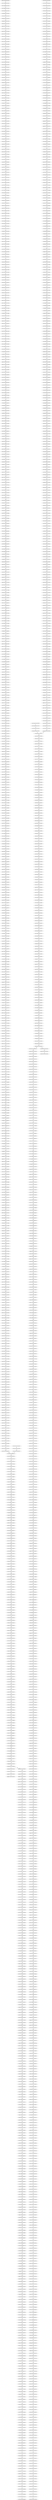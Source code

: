 digraph D {
	TTTGGTCGAAAAAAAAAGCCCGCAC -> TTGGTCGAAAAAAAAAGCCCGCACT [label = "219"];
	GGGTAAAGCATCCTGGCCGCTAATG -> GGTAAAGCATCCTGGCCGCTAATGG [label = "389"];
	CGCGGTCACAACGTTACTGTTATCG -> GCGGTCACAACGTTACTGTTATCGA [label = "337"];
	TCCACCCGCCGTATTGCGGCAAGCC -> CCACCCGCCGTATTGCGGCAAGCCG [label = "19"];
	CCGGCTGATCACATGGTGCTGATGG -> CGGCTGATCACATGGTGCTGATGGC [label = "43"];
	GAAAACTTTCGTCGATCAGGAATTT -> AAAACTTTCGTCGATCAGGAATTTG [label = "366"];
	AAAAGAGTGTCTGATAGCAGCTTCT -> AAAGAGTGTCTGATAGCAGCTTCTG [label = "165"];
	GAAACGCATTAGCACCACCATTACC -> AAACGCATTAGCACCACCATTACCA [label = "382"];
	CAGAAAACGTTCTGCATTTGCCACT -> AGAAAACGTTCTGCATTTGCCACTG [label = "421"];
	TTCTGGAAAGCAATGCCAGGCAGGG -> TCTGGAAAGCAATGCCAGGCAGGGG [label = "293"];
	CGGCGGTACATCAGTGGCAAATGCA -> GGCGGTACATCAGTGGCAAATGCAG [label = "444"];
	TTTAGTGACCTAAGTCAATAAAATT -> TTAGTGACCTAAGTCAATAAAATTT [label = "192"];
	GATGTACCGCCGAACTTCAACACTC -> ATGTACCGCCGAACTTCAACACTCG [label = "436"];
	CGGGCACTGCCCCAACAAACTAATG -> GGGCACTGCCCCAACAAACTAATGC [label = "371"];
	CATCGCTGATATTGGGTAAAGCATC -> ATCGCTGATATTGGGTAAAGCATCC [label = "384"];
	CTGGCAGTGGGGCATTACCTCGAAT -> TGGCAGTGGGGCATTACCTCGAATC [label = "273"];
	CTTTCGTCGATCAGGAATTTGCCCA -> TTTCGTCGATCAGGAATTTGCCCAA [label = "390"];
	CTGATCACATGGTGCTGATGGCAGG -> TGATCACATGGTGCTGATGGCAGGT [label = "38"];
	TCCAGAATATCGGCAACACGCAGAA -> CCAGAATATCGGCAACACGCAGAAA [label = "363"];
	GTAAACAGGCAGCCAGCACCGCAGC -> TAAACAGGCAGCCAGCACCGCAGCA [label = "39"];
	CGGCTTGCCGCAATACGGCGGGTGG -> GGCTTGCCGCAATACGGCGGGTGGA [label = "19"];
	ATCGGCAACACGCAGAAAACGTTCT -> TCGGCAACACGCAGAAAACGTTCTG [label = "383"];
	GCACCTGACAGTGCGGGCTTTTTTT -> CACCTGACAGTGCGGGCTTTTTTTT [label = "127"];
	TGAAGTTCGGCGGTACATCAGTGGC -> GAAGTTCGGCGGTACATCAGTGGCA [label = "448"];
	CGCCAGCGGGAACCCCGGCTGGGCG -> GCCAGCGGGAACCCCGGCTGGGCGG [label = "333"];
	GTGGCCACCGTCCTCTCTGCCCCCG -> TGGCCACCGTCCTCTCTGCCCCCGC [label = "168"];
	TACAGAGTACACAACATCCATGAAA -> ACAGAGTACACAACATCCATGAAAC [label = "348"];
	AAACCATTAGCGGCCAGGATGCTTT -> AACCATTAGCGGCCAGGATGCTTTA [label = "387"];
	TGCCCGTTGCAGTCAGAATGAAAAG -> GCCCGTTGCAGTCAGAATGAAAAGC [label = "7"];
	AAAGCCCGCACTGTCAGGTGCGGGC -> AAGCCCGCACTGTCAGGTGCGGGCT [label = "125"];
	TGCCGTGAGTAAATTAAAATTTTAT -> GCCGTGAGTAAATTAAAATTTTATT [label = "206"];
	ATTAGTTTGTTGGGGCAGTGCCCGG -> TTAGTTTGTTGGGGCAGTGCCCGGA [label = "373"];
	TATTGGGTAAAGCATCCTGGCCGCT -> ATTGGGTAAAGCATCCTGGCCGCTA [label = "393"];
	TTGAAAACTTTCGTCGATCAGGAAT -> TGAAAACTTTCGTCGATCAGGAATT [label = "364"];
	CTGGGCGGCGGCGAGTCCCGTCAAA -> TGGGCGGCGGCGAGTCCCGTCAAAA [label = "308"];
	CCAGAATATCGGCAACACGCAGAAA -> CAGAATATCGGCAACACGCAGAAAA [label = "361"];
	AGCACCATGTGATCAGCCGGAATGC -> GCACCATGTGATCAGCCGGAATGCG [label = "55"];
	CTTCTAATACGCCGGCCATAATGGC -> TTCTAATACGCCGGCCATAATGGCG [label = "285"];
	ACCAGTTCAGAAGCTGCTATCAGAC -> CCAGTTCAGAAGCTGCTATCAGACA [label = "191"];
	GAAAAAAAAAGCCCGCACTGTCAGG -> AAAAAAAAAGCCCGCACTGTCAGGG [label = "5"];
	GAAAAAAAAAGCCCGCACTGTCAGG -> AAAAAAAAAGCCCGCACTGTCAGGT [label = "135"];
	TTGAAGTTCGGCGGTACATCAGTGG -> TGAAGTTCGGCGGTACATCAGTGGC [label = "443"];
	GATAGCAGCTTCTGAACTGGTTACC -> ATAGCAGCTTCTGAACTGGTTACCT [label = "205"];
	AGCCAGCACCGCAGCAGAGTAGTCG -> GCCAGCACCGCAGCAGAGTAGTCGG [label = "65"];
	TGGACGCAACGGTTCCGACTACTCT -> GGACGCAACGGTTCCGACTACTCTG [label = "107"];
	GTCTGTGCGCTATGCCTATATTGGT -> TCTGTGCGCTATGCCTATATTGGTT [label = "240"];
	ACCATTACCACAGGTAACGGTGCGG -> CCATTACCACAGGTAACGGTGCGGG [label = "365"];
	CTGCCAGCAGTTTTTCGACCGGATC -> TGCCAGCAGTTTTTCGACCGGATCG [label = "339"];
	GCTGGGCGGCGGCGAGTCCCGTCAA -> CTGGGCGGCGGCGAGTCCCGTCAAA [label = "310"];
	GCAATATGTCTCTGTGTGGATTAAA -> CAATATGTCTCTGTGTGGATTAAAA [label = "90"];
	CGGCAGGTAACCAGTTCAGAAGCTG -> GGCAGGTAACCAGTTCAGAAGCTGC [label = "216"];
	AACCACCTGGTGGCGATGATTGAAA -> ACCACCTGGTGGCGATGATTGAAAA [label = "387"];
	CCTGCCGTGAGTAAATTAAAATTTT -> CTGCCGTGAGTAAATTAAAATTTTA [label = "212"];
	CGGCCATAATGGCGATCGACATTTT -> GGCCATAATGGCGATCGACATTTTC [label = "278"];
	GGAATTTGCCCAAATAAAACATGTC -> GAATTTGCCCAAATAAAACATGTCC [label = "413"];
	ATCAGGAATTTGCCCAAATAAAACA -> TCAGGAATTTGCCCAAATAAAACAT [label = "404"];
	TCAGCACCATGTGATCAGCCGGAAT -> CAGCACCATGTGATCAGCCGGAATG [label = "50"];
	TGCGTTTCATGGATGTTGTGTACTC -> GCGTTTCATGGATGTTGTGTACTCT [label = "352"];
	ACGGTTCCGACTACTCTGCTGCGGT -> CGGTTCCGACTACTCTGCTGCGGTG [label = "80"];
	CAGGATGCTTTACCCAATATCAGCG -> AGGATGCTTTACCCAATATCAGCGA [label = "385"];
	CGACGAAAGTTTTCAATTGCGCCAG -> GACGAAAGTTTTCAATTGCGCCAGC [label = "330"];
	ACGGGACTCGCCGCCGCCCAGCCGG -> CGGGACTCGCCGCCGCCCAGCCGGG [label = "314"];
	TTCTGACTGCAACGGGCAATATGTC -> TCTGACTGCAACGGGCAATATGTCT [label = "39"];
	TGAAAAAGGCGAACTGGTGGTGCTT -> GAAAAAGGCGAACTGGTGGTGCTTG [label = "169"];
	AGCACCACCATTACCACCACCATCA -> GCACCACCATTACCACCACCATCAC [label = "403"];
	AAAAAAAGAGTGTCTGATAGCAGCT -> AAAAAAGAGTGTCTGATAGCAGCTT [label = "157"];
	CGTCGATCAGGAATTTGCCCAAATA -> GTCGATCAGGAATTTGCCCAAATAA [label = "392"];
	CCGGATAGCATCAACGCTGCGCTGA -> CGGATAGCATCAACGCTGCGCTGAT [label = "347"];
	CGAACTTTTGACGGGACTCGCCGCC -> GAACTTTTGACGGGACTCGCCGCCG [label = "316"];
	GGCGATCGACATTTTCTCGCCACGG -> GCGATCGACATTTTCTCGCCACGGC [label = "296"];
	CTGGAAAGCAATGCCAGGCAGGGGC -> TGGAAAGCAATGCCAGGCAGGGGCA [label = "274"];
	CGCCGCCCAGCCGGGGTTCCCGCTG -> GCCGCCCAGCCGGGGTTCCCGCTGG [label = "334"];
	GTGGTGGTAATGGTGGTGCTAATGC -> TGGTGGTAATGGTGGTGCTAATGCG [label = "403"];
	GTTGTTACCTCGTTACCTTTGGTCG -> TTGTTACCTCGTTACCTTTGGTCGA [label = "284"];
	TCGAATCTACCGTCGATATTGCTGA -> CGAATCTACCGTCGATATTGCTGAG [label = "156"];
	GCGGCAAGCCGCATTCCGGCTGATC -> CGGCAAGCCGCATTCCGGCTGATCA [label = "82"];
	TGCGAGTGTTGAAGTTCGGCGGTAC -> GCGAGTGTTGAAGTTCGGCGGTACA [label = "422"];
	GTTCGGCATCGCTGATATTGGGTAA -> TTCGGCATCGCTGATATTGGGTAAA [label = "362"];
	CAACAAACTAATGCCATGCAGGACA -> AACAAACTAATGCCATGCAGGACAT [label = "382"];
	CCCGCTGGCGCAATTGAAAACTTTC -> CCGCTGGCGCAATTGAAAACTTTCG [label = "326"];
	TGCCAGGCAGGGGCAGGTGGCCACC -> GCCAGGCAGGGGCAGGTGGCCACCG [label = "184"];
	TACCGTCGATATTGCTGAGTCCACC -> ACCGTCGATATTGCTGAGTCCACCC [label = "109"];
	GCGGGTGGACTCAGCAATATCGACG -> CGGGTGGACTCAGCAATATCGACGG [label = "89"];
	TTTTCATTCTGACTGCAACGGGCAA -> TTTCATTCTGACTGCAACGGGCAAT [label = "15"];
	TTTTCTGTGTTTCCTGTACGCGTCA -> TTTCTGTGTTTCCTGTACGCGTCAG [label = "192"];
	TTCAACACTCGCATGGTTGTTACCT -> TCAACACTCGCATGGTTGTTACCTC [label = "365"];
	AAGGTAACGAGGTAACAACCATGCG -> AGGTAACGAGGTAACAACCATGCGA [label = "328"];
	GCGGCGGCGAGTCCCGTCAAAAGTT -> CGGCGGCGAGTCCCGTCAAAAGTTC [label = "321"];
	CGATGCCGAACGTATTTTTGCCGAA -> GATGCCGAACGTATTTTTGCCGAAC [label = "338"];
	GGTGGTAATGGTGGTGCTAATGCGT -> GTGGTAATGGTGGTGCTAATGCGTT [label = "397"];
	GACGGGACTCGCCGCCGCCCAGCCG -> ACGGGACTCGCCGCCGCCCAGCCGG [label = "313"];
	CCGCACTGTCAGGTGCGGGCTTTTT -> CGCACTGTCAGGTGCGGGCTTTTTT [label = "115"];
	TTCATTACCGGCGGTGAAACCTGCC -> TCATTACCGGCGGTGAAACCTGCCA [label = "23"];
	TGAAACGCATTAGCACCACCATTAC -> GAAACGCATTAGCACCACCATTACC [label = "380"];
	TACATCAGTGGCAAATGCAGAACGT -> ACATCAGTGGCAAATGCAGAACGTT [label = "442"];
	AGCCCGCACCTGACAGTGCGGGCTT -> GCCCGCACCTGACAGTGCGGGCTTT [label = "125"];
	GCAACACGCAGAAAACGTTCTGCAT -> CAACACGCAGAAAACGTTCTGCATT [label = "398"];
	GCCCCAACAAACTAATGCCATGCAG -> CCCCAACAAACTAATGCCATGCAGG [label = "374"];
	AACGTATTTTTGCCGAACTTTTGAC -> ACGTATTTTTGCCGAACTTTTGACG [label = "323"];
	ACCACCAGTTCGCCTTTTTCATTAC -> CCACCAGTTCGCCTTTTTCATTACC [label = "173"];
	GGCTGACGCGTACAGGAAACACAGA -> GCTGACGCGTACAGGAAACACAGAA [label = "258"];
	CAATATAGGCATAGCGCACAGACAG -> AATATAGGCATAGCGCACAGACAGA [label = "242"];
	AATGCGTTTCATGGATGTTGTGTAC -> ATGCGTTTCATGGATGTTGTGTACT [label = "350"];
	CAGTTCAGAAGCTGCTATCAGACAC -> AGTTCAGAAGCTGCTATCAGACACT [label = "184"];
	AGGCAGCCAGCACCGCAGCAGAGTA -> GGCAGCCAGCACCGCAGCAGAGTAG [label = "61"];
	TCGAAAAAAAAAGCCCGCACTGTCA -> CGAAAAAAAAAGCCCGCACTGTCAG [label = "188"];
	CGTGGCGAGAAAATGTCGATCGCCA -> GTGGCGAGAAAATGTCGATCGCCAT [label = "287"];
	TTAGCACCACCATTACCACCACCAT -> TAGCACCACCATTACCACCACCATC [label = "401"];
	CCTGGCATTGCTTTCCAGAATATCG -> CTGGCATTGCTTTCCAGAATATCGG [label = "325"];
	GGCAGGTTTCACCGCCGGTAATGAA -> GCAGGTTTCACCGCCGGTAATGAAA [label = "25"];
	CCAAAGGTAACGAGGTAACAACCAT -> CAAAGGTAACGAGGTAACAACCATG [label = "309"];
	TTTTGGCGGGGGCAGAGAGGACGGT -> TTTGGCGGGGGCAGAGAGGACGGTG [label = "184"];
	AGCATCAACGCTGCGCTGATTTGCC -> GCATCAACGCTGCGCTGATTTGCCG [label = "335"];
	CAGTTCGCCTTTTTCATTACCGGCG -> AGTTCGCCTTTTTCATTACCGGCGG [label = "130"];
	CACCGCAGCAGAGTAGTCGGAACCG -> ACCGCAGCAGAGTAGTCGGAACCGT [label = "80"];
	TTGATGCTATCCGGGCACTGCCCCA -> TGATGCTATCCGGGCACTGCCCCAA [label = "371"];
	ACACAACATCCATGAAACGCATTAG -> CACAACATCCATGAAACGCATTAGC [label = "352"];
	CAATACGGCGGGTGGACTCAGCAAT -> AATACGGCGGGTGGACTCAGCAATA [label = "54"];
	CGCACCTGACAGTGCGGGCTTTTTT -> GCACCTGACAGTGCGGGCTTTTTTT [label = "124"];
	TGTCAGGTGCGGGCTTTTTTCTGTG -> GTCAGGTGCGGGCTTTTTTCTGTGT [label = "74"];
	GAAAGTTTTCAATTGCGCCAGCGGG -> AAAGTTTTCAATTGCGCCAGCGGGA [label = "329"];
	GAAAAAGGCGAACTGGTGGTGCTTG -> AAAAAGGCGAACTGGTGGTGCTTGG [label = "166"];
	CCGAACTTTTGACGGGACTCGCCGC -> CGAACTTTTGACGGGACTCGCCGCC [label = "314"];
	TCAGGAATTTGCCCAAATAAAACAT -> CAGGAATTTGCCCAAATAAAACATG [label = "406"];
	GCACCGTTACCTGTGGTAATGGTGA -> CACCGTTACCTGTGGTAATGGTGAT [label = "363"];
	GAAACACAGAAAAAAGCCCGCACCT -> AAACACAGAAAAAAGCCCGCACCTG [label = "76"];
	AAAAAAGAGTGTCTGATAGCAGCTT -> AAAAAGAGTGTCTGATAGCAGCTTC [label = "160"];
	CGCTGGCGCAATTGAAAACTTTCGT -> GCTGGCGCAATTGAAAACTTTCGTC [label = "326"];
	AGGAATTTGCCCAAATAAAACATGT -> GGAATTTGCCCAAATAAAACATGTC [label = "417"];
	ACCCCGGCTGGGCGGCGGCGAGTCC -> CCCCGGCTGGGCGGCGGCGAGTCCC [label = "319"];
	TTTCCAGAATATCGGCAACACGCAG -> TTCCAGAATATCGGCAACACGCAGA [label = "359"];
	TCTGTCTGTGCGCTATGCCTATATT -> CTGTCTGTGCGCTATGCCTATATTG [label = "242"];
	AAAATACGTTCGGCATCGCTGATAT -> AAATACGTTCGGCATCGCTGATATT [label = "356"];
	ATCGCCACCAGGTGGTTGGTGATTT -> TCGCCACCAGGTGGTTGGTGATTTT [label = "343"];
	TTTTGCCGAACTTTTGACGGGACTC -> TTTGCCGAACTTTTGACGGGACTCG [label = "306"];
	ACCGCCGGTAATGAAAAAGGCGAAC -> CCGCCGGTAATGAAAAAGGCGAACT [label = "42"];
	CGCCATTATGGCCGGCGTATTAGAA -> GCCATTATGGCCGGCGTATTAGAAG [label = "285"];
	CACCGCCGGTAATGAAAAAGGCGAA -> ACCGCCGGTAATGAAAAAGGCGAAC [label = "41"];
	CTCGCCACGGCAAATCAGCGCAGCG -> TCGCCACGGCAAATCAGCGCAGCGT [label = "317"];
	GTTCTGCATTTGCCACTGATGTACC -> TTCTGCATTTGCCACTGATGTACCG [label = "447"];
	CGCAGAAAACGTTCTGCATTTGCCA -> GCAGAAAACGTTCTGCATTTGCCAC [label = "410"];
	ATGCTTTACCCAATATCAGCGATGC -> TGCTTTACCCAATATCAGCGATGCC [label = "379"];
	TCGATCCGGTCGAAAAACTGCTGGC -> CGATCCGGTCGAAAAACTGCTGGCA [label = "336"];
	ACCACCATTACCACCACCATCACCA -> CCACCATTACCACCACCATCACCAT [label = "409"];
	ATGGTTGTTACCTCGTTACCTTTGG -> TGGTTGTTACCTCGTTACCTTTGGT [label = "307"];
	CTTAGGTCACTAAATACTTTAACCA -> TTAGGTCACTAAATACTTTAACCAA [label = "208"];
	TTACCTGTGGTAATGGTGATGGTGG -> TACCTGTGGTAATGGTGATGGTGGT [label = "375"];
	CGCCCCTGACAGTGCGGGCTTTTTT -> GCCCCTGACAGTGCGGGCTTTTTTT [label = "3"];
	CAGGTTTCACCGCCGGTAATGAAAA -> AGGTTTCACCGCCGGTAATGAAAAA [label = "24"];
	TCGACCGGATCGATAACAGTAACGT -> CGACCGGATCGATAACAGTAACGTT [label = "335"];
	GCCCCTGCCTGGCATTGCTTTCCAG -> CCCCTGCCTGGCATTGCTTTCCAGA [label = "279"];
	TGCTGAGTCCACCCGCCGTATTGCG -> GCTGAGTCCACCCGCCGTATTGCGG [label = "42"];
	CCACCGTCCTCTCTGCCCCCGCCAA -> CACCGTCCTCTCTGCCCCCGCCAAA [label = "178"];
	CCCTGACAGTGCGGGCTTTTTTTTT -> CCTGACAGTGCGGGCTTTTTTTTTC [label = "5"];
	AACCAATATAGGCATAGCGCACAGA -> ACCAATATAGGCATAGCGCACAGAC [label = "240"];
	GCGGGCTTTTTTTTTCGACCAAAGG -> CGGGCTTTTTTTTTCGACCAAAGGT [label = "232"];
	ACAGACAGATAAAAATTACAGAGTA -> CAGACAGATAAAAATTACAGAGTAC [label = "279"];
	AGAGTAGTCGGAACCGTTGCGTCCA -> GAGTAGTCGGAACCGTTGCGTCCAA [label = "110"];
	CGCCTTTTTCATTACCGGCGGTGAA -> GCCTTTTTCATTACCGGCGGTGAAA [label = "29"];
	AGAACGTTTTCTGCGTGTTGCCGAT -> GAACGTTTTCTGCGTGTTGCCGATA [label = "383"];
	GGATTAAAAAAAGAGTGTCTGATAG -> GATTAAAAAAAGAGTGTCTGATAGC [label = "143"];
	ATACGTTCGGCATCGCTGATATTGG -> TACGTTCGGCATCGCTGATATTGGG [label = "356"];
	CTGCCGTGAGTAAATTAAAATTTTA -> TGCCGTGAGTAAATTAAAATTTTAT [label = "207"];
	TTTACTCACGGCAGGTAACCAGTTC -> TTACTCACGGCAGGTAACCAGTTCA [label = "235"];
	GATCAGCCGGAATGCGGCTTGCCGC -> ATCAGCCGGAATGCGGCTTGCCGCA [label = "83"];
	GCGTTGATGCTATCCGGGCACTGCC -> CGTTGATGCTATCCGGGCACTGCCC [label = "368"];
	CGGTGGCCACCTGCCCCTGCCTGGC -> GGTGGCCACCTGCCCCTGCCTGGCA [label = "184"];
	GACCGCGCGCTTCTAATACGCCGGC -> ACCGCGCGCTTCTAATACGCCGGCC [label = "303"];
	TCTGTAATTTTTATCTGTCTGTGCG -> CTGTAATTTTTATCTGTCTGTGCGC [label = "273"];
	CCTGCATGGCATTAGTTTGTTGGGG -> CTGCATGGCATTAGTTTGTTGGGGC [label = "374"];
	TTTTTTTCGACCAAAGGTAACGAGG -> TTTTTTCGACCAAAGGTAACGAGGT [label = "261"];
	CGTCCTCTCTGCCCCCGCCAAAATC -> GTCCTCTCTGCCCCCGCCAAAATCA [label = "199"];
	CAGGTAACCAGTTCAGAAGCTGCTA -> AGGTAACCAGTTCAGAAGCTGCTAT [label = "208"];
	GAGTCCACCCGCCGTATTGCGGCAA -> AGTCCACCCGCCGTATTGCGGCAAG [label = "27"];
	GTACACAACATCCATGAAACGCATT -> TACACAACATCCATGAAACGCATTA [label = "350"];
	CAAAGGTAACGAGGTAACAACCATG -> AAAGGTAACGAGGTAACAACCATGC [label = "316"];
	TCGGCAAAAATACGTTCGGCATCGC -> CGGCAAAAATACGTTCGGCATCGCT [label = "340"];
	CACCAGTTCGCCTTTTTCATTACCG -> ACCAGTTCGCCTTTTTCATTACCGG [label = "165"];
	GCATCGCTGATATTGGGTAAAGCAT -> CATCGCTGATATTGGGTAAAGCATC [label = "378"];
	GCCCGCACCGTTACCTGTGGTAATG -> CCCGCACCGTTACCTGTGGTAATGG [label = "364"];
	TGATCACATGGTGCTGATGGCAGGT -> GATCACATGGTGCTGATGGCAGGTT [label = "36"];
	ACCGTCCTCTCTGCCCCCGCCAAAA -> CCGTCCTCTCTGCCCCCGCCAAAAT [label = "188"];
	TTTCATTACCGGCGGTGAAACCTGC -> TTCATTACCGGCGGTGAAACCTGCC [label = "25"];
	TTTAATTTACTCACGGCAGGTAACC -> TTAATTTACTCACGGCAGGTAACCA [label = "226"];
	TCCTCTCTGCCCCCGCCAAAATCAC -> CCTCTCTGCCCCCGCCAAAATCACC [label = "205"];
	ATTACCGGCGGTGAAACCTGCCATC -> TTACCGGCGGTGAAACCTGCCATCA [label = "18"];
	ATAGCAGCTTCTGAACTGGTTACCT -> TAGCAGCTTCTGAACTGGTTACCTG [label = "208"];
	TGGTTACCTGCCGTGAGTAAATTAA -> GGTTACCTGCCGTGAGTAAATTAAA [label = "226"];
	ACACTCTTTTTTTAATCCACACAGA -> CACTCTTTTTTTAATCCACACAGAG [label = "117"];
	TTGCCCAAATAAAACATGTCCTGCA -> TGCCCAAATAAAACATGTCCTGCAT [label = "402"];
	ACTGGTTACCTGCCGTGAGTAAATT -> CTGGTTACCTGCCGTGAGTAAATTA [label = "229"];
	GACACTCTTTTTTTAATCCACACAG -> ACACTCTTTTTTTAATCCACACAGA [label = "119"];
	ACCAATATAGGCATAGCGCACAGAC -> CCAATATAGGCATAGCGCACAGACA [label = "241"];
	GTAATTTTTATCTGTCTGTGCGCTA -> TAATTTTTATCTGTCTGTGCGCTAT [label = "273"];
	GTCCTCTCTGCCCCCGCCAAAATCA -> TCCTCTCTGCCCCCGCCAAAATCAC [label = "202"];
	TTCTGAACTGGTTACCTGCCGTGAG -> TCTGAACTGGTTACCTGCCGTGAGT [label = "228"];
	CTTTCCAGAATATCGGCAACACGCA -> TTTCCAGAATATCGGCAACACGCAG [label = "353"];
	GCCGCATTCCGGCTGATCACATGGT -> CCGCATTCCGGCTGATCACATGGTG [label = "57"];
	AGGTGGCCACCGTCCTCTCTGCCCC -> GGTGGCCACCGTCCTCTCTGCCCCC [label = "186"];
	CGGGCTGACGCGTACAGGAAACACA -> GGGCTGACGCGTACAGGAAACACAG [label = "288"];
	AGCAATATCGACGGTAGATTCGAGG -> GCAATATCGACGGTAGATTCGAGGT [label = "177"];
	GGCGGGGGCAGAGAGGACGGTGGCC -> GCGGGGGCAGAGAGGACGGTGGCCA [label = "167"];
	AAAACGTTCTGCATTTGCCACTGAT -> AAACGTTCTGCATTTGCCACTGATG [label = "436"];
	GCAGTGGGGCATTACCTCGAATCTA -> CAGTGGGGCATTACCTCGAATCTAC [label = "259"];
	AAAAGCCCGCACTGTCAGGTGCGGG -> AAAGCCCGCACTGTCAGGTGCGGGC [label = "126"];
	ACAGGAAACACAGAAAAAAGCCCGC -> CAGGAAACACAGAAAAAAGCCCGCA [label = "87"];
	CATAATGGCGATCGACATTTTCTCG -> ATAATGGCGATCGACATTTTCTCGC [label = "279"];
	CTGACGCGTACAGGAAACACAGAAA -> TGACGCGTACAGGAAACACAGAAAA [label = "192"];
	GGGGCAGAGAGGACGGTGGCCACCT -> GGGCAGAGAGGACGGTGGCCACCTG [label = "188"];
	GTACTCTGTAATTTTTATCTGTCTG -> TACTCTGTAATTTTTATCTGTCTGT [label = "279"];
	AACCAGTTCAGAAGCTGCTATCAGA -> ACCAGTTCAGAAGCTGCTATCAGAC [label = "191"];
	AGGATGCTTTACCCAATATCAGCGA -> GGATGCTTTACCCAATATCAGCGAT [label = "388"];
	CCAGCCGGGGTTCCCGCTGGCGCAA -> CAGCCGGGGTTCCCGCTGGCGCAAT [label = "326"];
	CTGGCCGCTAATGGTTTTTTCAATC -> TGGCCGCTAATGGTTTTTTCAATCA [label = "390"];
	GAACGTTTTCTGCGTGTTGCCGATA -> AACGTTTTCTGCGTGTTGCCGATAT [label = "380"];
	GCATCAACGCTGCGCTGATTTGCCG -> CATCAACGCTGCGCTGATTTGCCGT [label = "334"];
	GCTGGCGCAATTGAAAACTTTCGTC -> CTGGCGCAATTGAAAACTTTCGTCG [label = "330"];
	CGAACGTATTTTTGCCGAACTTTTG -> GAACGTATTTTTGCCGAACTTTTGA [label = "323"];
	TCTTTTTTTAATCCACACAGAGACA -> CTTTTTTTAATCCACACAGAGACAT [label = "105"];
	GGACGGTGGCCACCTGCCCCTGCCT -> GACGGTGGCCACCTGCCCCTGCCTG [label = "182"];
	TGCGCCAGCGGGAACCCCGGCTGGG -> GCGCCAGCGGGAACCCCGGCTGGGC [label = "318"];
	CATCGCCACCAGGTGGTTGGTGATT -> ATCGCCACCAGGTGGTTGGTGATTT [label = "349"];
	GGTGCGGGCTTTTTTCTGTGTTTCC -> GTGCGGGCTTTTTTCTGTGTTTCCT [label = "80"];
	GTGGTAATGGTGGTGCTAATGCGTT -> TGGTAATGGTGGTGCTAATGCGTTT [label = "391"];
	ACACAGAAAAAAGCCCGCACCTGAC -> CACAGAAAAAAGCCCGCACCTGACA [label = "74"];
	CCAAATAAAACATGTCCTGCATGGC -> CAAATAAAACATGTCCTGCATGGCA [label = "399"];
	CCTGGTGGCGATGATTGAAAAAACC -> CTGGTGGCGATGATTGAAAAAACCA [label = "392"];
	CAATATCAGCGATGCCGAACGTATT -> AATATCAGCGATGCCGAACGTATTT [label = "356"];
	GTTACCTGTGGTAATGGTGATGGTG -> TTACCTGTGGTAATGGTGATGGTGG [label = "378"];
	GTCGATCGCCATTATGGCCGGCGTA -> TCGATCGCCATTATGGCCGGCGTAT [label = "272"];
	TTTTCTGCGTGTTGCCGATATTCTG -> TTTCTGCGTGTTGCCGATATTCTGG [label = "361"];
	CGGAATGCGGCTTGCCGCAATACGG -> GGAATGCGGCTTGCCGCAATACGGC [label = "88"];
	CTTTTTTTAATCCACACAGAGACAT -> TTTTTTTAATCCACACAGAGACATA [label = "101"];
	CACCGTTACCTGTGGTAATGGTGAT -> ACCGTTACCTGTGGTAATGGTGATG [label = "368"];
	CCGCTGGCGCAATTGAAAACTTTCG -> CGCTGGCGCAATTGAAAACTTTCGT [label = "325"];
	ACTCACGGCAGGTAACCAGTTCAGA -> CTCACGGCAGGTAACCAGTTCAGAA [label = "228"];
	CGGGCTTTTTTTTTCGACCAAAGGT -> GGGCTTTTTTTTTCGACCAAAGGTA [label = "230"];
	ATCCGGTCGAAAAACTGCTGGCAGT -> TCCGGTCGAAAAACTGCTGGCAGTG [label = "336"];
	CCCACTGCCAGCAGTTTTTCGACCG -> CCACTGCCAGCAGTTTTTCGACCGG [label = "328"];
	CGGATAGCATCAACGCTGCGCTGAT -> GGATAGCATCAACGCTGCGCTGATT [label = "351"];
	GGGGCAGTGCCCGGATAGCATCAAC -> GGGCAGTGCCCGGATAGCATCAACG [label = "372"];
	GCGATGCCGAACGTATTTTTGCCGA -> CGATGCCGAACGTATTTTTGCCGAA [label = "338"];
	AATGCCAGGCAGGGGCAGGTGGCCA -> ATGCCAGGCAGGGGCAGGTGGCCAC [label = "197"];
	GTATTTAGTGACCTAAGTCAATAAA -> TATTTAGTGACCTAAGTCAATAAAA [label = "194"];
	CATGCGAGTGTTGAAGTTCGGCGGT -> ATGCGAGTGTTGAAGTTCGGCGGTA [label = "414"];
	CATTAGCGGCCAGGATGCTTTACCC -> ATTAGCGGCCAGGATGCTTTACCCA [label = "391"];
	ACCTAAGTCAATAAAATTTTAATTT -> CCTAAGTCAATAAAATTTTAATTTA [label = "187"];
	CCGCCGAACTTCAACACTCGCATGG -> CGCCGAACTTCAACACTCGCATGGT [label = "401"];
	CGTTCGGCATCGCTGATATTGGGTA -> GTTCGGCATCGCTGATATTGGGTAA [label = "364"];
	CGGCGGTGAAACCTGCCATCAGCAC -> GGCGGTGAAACCTGCCATCAGCACC [label = "18"];
	GTCAGGTGCGGGCTTTTTTCTGTGT -> TCAGGTGCGGGCTTTTTTCTGTGTT [label = "74"];
	CCCCACTGCCAGCAGTTTTTCGACC -> CCCACTGCCAGCAGTTTTTCGACCG [label = "324"];
	TCGACGAAAGTTTTCAATTGCGCCA -> CGACGAAAGTTTTCAATTGCGCCAG [label = "332"];
	CCACCTGCCCCTGCCTGGCATTGCT -> CACCTGCCCCTGCCTGGCATTGCTT [label = "216"];
	CCTCGTTACCTTTGGTCGAAAAAAA -> CTCGTTACCTTTGGTCGAAAAAAAA [label = "257"];
	GGCGGTGAAACCTGCCATCAGCACC -> GCGGTGAAACCTGCCATCAGCACCA [label = "19"];
	GGGCTGACGCGTACAGGAAACACAG -> GGCTGACGCGTACAGGAAACACAGA [label = "274"];
	GGCCGCTAATGGTTTTTTCAATCAT -> GCCGCTAATGGTTTTTTCAATCATC [label = "394"];
	TCTGCTGCGGTGCTGGCTGCCTGTT -> CTGCTGCGGTGCTGGCTGCCTGTTT [label = "44"];
	CCCAATATCAGCGATGCCGAACGTA -> CCAATATCAGCGATGCCGAACGTAT [label = "356"];
	AGAGACATATTGCCCGTTGCAGTCA -> GAGACATATTGCCCGTTGCAGTCAG [label = "47"];
	TCAGCGCAGCGTTGATGCTATCCGG -> CAGCGCAGCGTTGATGCTATCCGGG [label = "350"];
	TCTGTGCGCTATGCCTATATTGGTT -> CTGTGCGCTATGCCTATATTGGTTA [label = "231"];
	TTCTGCATTTGCCACTGATGTACCG -> TCTGCATTTGCCACTGATGTACCGC [label = "447"];
	AACACTCGCATGGTTGTTACCTCGT -> ACACTCGCATGGTTGTTACCTCGTT [label = "351"];
	GACGAAAGTTTTCAATTGCGCCAGC -> ACGAAAGTTTTCAATTGCGCCAGCG [label = "326"];
	ATTAGAAGCGCGCGGTCACAACGTT -> TTAGAAGCGCGCGGTCACAACGTTA [label = "321"];
	TAACGGTGCGGGCTGACGCGTACAG -> AACGGTGCGGGCTGACGCGTACAGG [label = "331"];
	TGATTTGCCGTGGCGAGAAAATGTC -> GATTTGCCGTGGCGAGAAAATGTCG [label = "303"];
	GTTACCTCGTTACCTTTGGTCGAAA -> TTACCTCGTTACCTTTGGTCGAAAA [label = "274"];
	GCGCTTCTAATACGCCGGCCATAAT -> CGCTTCTAATACGCCGGCCATAATG [label = "291"];
	GCTAATGGTTTTTTCAATCATCGCC -> CTAATGGTTTTTTCAATCATCGCCA [label = "392"];
	GAATTTGCCCAAATAAAACATGTCC -> AATTTGCCCAAATAAAACATGTCCT [label = "411"];
	ATCGATAACAGTAACGTTGTGACCG -> TCGATAACAGTAACGTTGTGACCGC [label = "335"];
	CCGTGAGTAAATTAAAATTTTATTG -> CGTGAGTAAATTAAAATTTTATTGA [label = "203"];
	CAGCAATATCGACGGTAGATTCGAG -> AGCAATATCGACGGTAGATTCGAGG [label = "170"];
	CGACGGTAGATTCGAGGTAATGCCC -> GACGGTAGATTCGAGGTAATGCCCC [label = "233"];
	TGTTGGGGCAGTGCCCGGATAGCAT -> GTTGGGGCAGTGCCCGGATAGCATC [label = "366"];
	AATTTTATTGACTTAGGTCACTAAA -> ATTTTATTGACTTAGGTCACTAAAT [label = "193"];
	TTTATTGACTTAGGTCACTAAATAC -> TTATTGACTTAGGTCACTAAATACT [label = "196"];
	ATTAAAAAAAGAGTGTCTGATAGCA -> TTAAAAAAAGAGTGTCTGATAGCAG [label = "151"];
	CCGAACTTCAACACTCGCATGGTTG -> CGAACTTCAACACTCGCATGGTTGT [label = "391"];
	TCAAAAGTTCGGCAAAAATACGTTC -> CAAAAGTTCGGCAAAAATACGTTCG [label = "323"];
	TCTCGCCACGGCAAATCAGCGCAGC -> CTCGCCACGGCAAATCAGCGCAGCG [label = "315"];
	TGATGTACCGCCGAACTTCAACACT -> GATGTACCGCCGAACTTCAACACTC [label = "439"];
	TGCTGATGGCAGGTTTCACCGCCGG -> GCTGATGGCAGGTTTCACCGCCGGT [label = "17"];
	GGTTACCTGCCGTGAGTAAATTAAA -> GTTACCTGCCGTGAGTAAATTAAAA [label = "224"];
	CTCTCTGCCCCCGCCAAAATCACCA -> TCTCTGCCCCCGCCAAAATCACCAA [label = "215"];
	GAATATCGGCAACACGCAGAAAACG -> AATATCGGCAACACGCAGAAAACGT [label = "372"];
	AAAGAGTGTCTGATAGCAGCTTCTG -> AAGAGTGTCTGATAGCAGCTTCTGA [label = "169"];
	GGGGGCAGAGAGGACGGTGGCCACC -> GGGGCAGAGAGGACGGTGGCCACCT [label = "186"];
	AACGTTCTGCATTTGCCACTGATGT -> ACGTTCTGCATTTGCCACTGATGTA [label = "442"];
	AGCAGCTTCTGAACTGGTTACCTGC -> GCAGCTTCTGAACTGGTTACCTGCC [label = "214"];
	TGATTTTGGCGGGGGCAGAGAGGAC -> GATTTTGGCGGGGGCAGAGAGGACG [label = "199"];
	ATGCCCCACTGCCAGCAGTTTTTCG -> TGCCCCACTGCCAGCAGTTTTTCGA [label = "313"];
	CAGTGGGGCATTACCTCGAATCTAC -> AGTGGGGCATTACCTCGAATCTACC [label = "253"];
	TTGCGGCAAGCCGCATTCCGGCTGA -> TGCGGCAAGCCGCATTCCGGCTGAT [label = "85"];
	CCTGACAGTGCGGGCTTTTTTTTTC -> CTGACAGTGCGGGCTTTTTTTTTCG [label = "158"];
	CCGGCCATAATGGCGATCGACATTT -> CGGCCATAATGGCGATCGACATTTT [label = "278"];
	TAATGGTTTTTTCAATCATCGCCAC -> AATGGTTTTTTCAATCATCGCCACC [label = "393"];
	TTTCTGTGTTTCCTGTACGCGTCAG -> TTCTGTGTTTCCTGTACGCGTCAGC [label = "234"];
	TCTGACTGCAACGGGCAATATGTCT -> CTGACTGCAACGGGCAATATGTCTC [label = "45"];
	CGAGGTAACAACCATGCGAGTGTTG -> GAGGTAACAACCATGCGAGTGTTGA [label = "360"];
	GGTGGACTCAGCAATATCGACGGTA -> GTGGACTCAGCAATATCGACGGTAG [label = "116"];
	GGCGGCGAGTCCCGTCAAAAGTTCG -> GCGGCGAGTCCCGTCAAAAGTTCGG [label = "314"];
	CTGCCCCCGCCAAAATCACCAACCA -> TGCCCCCGCCAAAATCACCAACCAC [label = "233"];
	CACTAAATACTTTAACCAATATAGG -> ACTAAATACTTTAACCAATATAGGC [label = "210"];
	GGCGGTACATCAGTGGCAAATGCAG -> GCGGTACATCAGTGGCAAATGCAGA [label = "441"];
	CGTCAAAAGTTCGGCAAAAATACGT -> GTCAAAAGTTCGGCAAAAATACGTT [label = "323"];
	TACCTTTGGTCGAAAAAAAAAGCCC -> ACCTTTGGTCGAAAAAAAAAGCCCG [label = "230"];
	CACTCGCATGGTTGTTACCTCGTTA -> ACTCGCATGGTTGTTACCTCGTTAC [label = "334"];
	GCGGCGAGTCCCGTCAAAAGTTCGG -> CGGCGAGTCCCGTCAAAAGTTCGGC [label = "313"];
	GTGTTGAAGTTCGGCGGTACATCAG -> TGTTGAAGTTCGGCGGTACATCAGT [label = "442"];
	TCCCGTCAAAAGTTCGGCAAAAATA -> CCCGTCAAAAGTTCGGCAAAAATAC [label = "307"];
	TGTCCTGCATGGCATTAGTTTGTTG -> GTCCTGCATGGCATTAGTTTGTTGG [label = "380"];
	AGGAAACACAGAAAAAAGCCCGCAC -> GGAAACACAGAAAAAAGCCCGCACC [label = "80"];
	TAATGGTGGTGCTAATGCGTTTCAT -> AATGGTGGTGCTAATGCGTTTCATG [label = "385"];
	AGAGAGGACGGTGGCCACCTGCCCC -> GAGAGGACGGTGGCCACCTGCCCCT [label = "184"];
	TATCGGCAACACGCAGAAAACGTTC -> ATCGGCAACACGCAGAAAACGTTCT [label = "383"];
	TAAATACTTTAACCAATATAGGCAT -> AAATACTTTAACCAATATAGGCATA [label = "220"];
	AAAGTTTTCAATTGCGCCAGCGGGA -> AAGTTTTCAATTGCGCCAGCGGGAA [label = "328"];
	AATCAGCGCAGCGTTGATGCTATCC -> ATCAGCGCAGCGTTGATGCTATCCG [label = "351"];
	CTTGCCGCAATACGGCGGGTGGACT -> TTGCCGCAATACGGCGGGTGGACTC [label = "27"];
	GCGGTGAAACCTGCCATCAGCACCA -> CGGTGAAACCTGCCATCAGCACCAT [label = "22"];
	GGTAACGAGGTAACAACCATGCGAG -> GTAACGAGGTAACAACCATGCGAGT [label = "329"];
	GAAAGCAATGCCAGGCAGGGGCAGG -> AAAGCAATGCCAGGCAGGGGCAGGT [label = "229"];
	GAAAGCAATGCCAGGCAGGGGCAGG -> AAAGCAATGCCAGGCAGGGGCAGGG [label = "13"];
	AAGCCCGCACCTGACAGTGCGGGCT -> AGCCCGCACCTGACAGTGCGGGCTT [label = "126"];
	ATGGTGGTGGTAATGGTGGTGCTAA -> TGGTGGTGGTAATGGTGGTGCTAAT [label = "406"];
	AGCTGCTATCAGACACTCTTTTTTT -> GCTGCTATCAGACACTCTTTTTTTA [label = "155"];
	TGATGGTGGTGGTAATGGTGGTGCT -> GATGGTGGTGGTAATGGTGGTGCTA [label = "405"];
	GCACTGTCAGGTGCGGGCTTTTTTC -> CACTGTCAGGTGCGGGCTTTTTTCT [label = "68"];
	AGCGTTGATGCTATCCGGGCACTGC -> GCGTTGATGCTATCCGGGCACTGCC [label = "366"];
	TAGCACCACCATTACCACCACCATC -> AGCACCACCATTACCACCACCATCA [label = "405"];
	GGGGTTCCCGCTGGCGCAATTGAAA -> GGGTTCCCGCTGGCGCAATTGAAAA [label = "328"];
	GTGCGGGCTTTTTTTTTCGACCAAA -> TGCGGGCTTTTTTTTTCGACCAAAG [label = "223"];
	CTGCCTGGCATTGCTTTCCAGAATA -> TGCCTGGCATTGCTTTCCAGAATAT [label = "310"];
	TCATTCTGACTGCAACGGGCAATAT -> CATTCTGACTGCAACGGGCAATATG [label = "30"];
	GATTGAAAAAACCATTAGCGGCCAG -> ATTGAAAAAACCATTAGCGGCCAGG [label = "392"];
	CCCAAATAAAACATGTCCTGCATGG -> CCAAATAAAACATGTCCTGCATGGC [label = "395"];
	GTGATCAGCCGGAATGCGGCTTGCC -> TGATCAGCCGGAATGCGGCTTGCCG [label = "79"];
	CTGTGTGGATTAAAAAAAGAGTGTC -> TGTGTGGATTAAAAAAAGAGTGTCT [label = "123"];
	ATTACAGAGTACACAACATCCATGA -> TTACAGAGTACACAACATCCATGAA [label = "344"];
	TGTCTGATAGCAGCTTCTGAACTGG -> GTCTGATAGCAGCTTCTGAACTGGT [label = "191"];
	TGGTGGTGCTTGGACGCAACGGTTC -> GGTGGTGCTTGGACGCAACGGTTCC [label = "134"];
	GGGCACTGCCCCAACAAACTAATGC -> GGCACTGCCCCAACAAACTAATGCC [label = "375"];
	TGTCTCTGTGTGGATTAAAAAAAGA -> GTCTCTGTGTGGATTAAAAAAAGAG [label = "107"];
	GTGGCAAATGCAGAACGTTTTCTGC -> TGGCAAATGCAGAACGTTTTCTGCG [label = "410"];
	ACCATCACCATTACCACAGGTAACG -> CCATCACCATTACCACAGGTAACGG [label = "366"];
	TTACCACAGGTAACGGTGCGGGCTG -> TACCACAGGTAACGGTGCGGGCTGA [label = "359"];
	AGCCGCATTCCGGCTGATCACATGG -> GCCGCATTCCGGCTGATCACATGGT [label = "65"];
	CAGGACATGTTTTATTTGGGCAAAT -> AGGACATGTTTTATTTGGGCAAATT [label = "413"];
	TGGCGGGGGCAGAGAGGACGGTGGC -> GGCGGGGGCAGAGAGGACGGTGGCC [label = "165"];
	GATTTGCCGTGGCGAGAAAATGTCG -> ATTTGCCGTGGCGAGAAAATGTCGA [label = "303"];
	ATACTTTAACCAATATAGGCATAGC -> TACTTTAACCAATATAGGCATAGCG [label = "220"];
	GCGATCGACATTTTCTCGCCACGGC -> CGATCGACATTTTCTCGCCACGGCA [label = "293"];
	GCAGAACGTTTTCTGCGTGTTGCCG -> CAGAACGTTTTCTGCGTGTTGCCGA [label = "386"];
	CATCAGTGGCAAATGCAGAACGTTT -> ATCAGTGGCAAATGCAGAACGTTTT [label = "436"];
	CAGTGCCCGGATAGCATCAACGCTG -> AGTGCCCGGATAGCATCAACGCTGC [label = "359"];
	GTGGTTGGTGATTTTGGCGGGGGCA -> TGGTTGGTGATTTTGGCGGGGGCAG [label = "233"];
	TGGCCGGCGTATTAGAAGCGCGCGG -> GGCCGGCGTATTAGAAGCGCGCGGT [label = "296"];
	CCTGTACGCGTCAGCCCGCACCGTT -> CTGTACGCGTCAGCCCGCACCGTTA [label = "331"];
	GCGGCTTGCCGCAATACGGCGGGTG -> CGGCTTGCCGCAATACGGCGGGTGG [label = "16"];
	GCCGAACGTATTTTTGCCGAACTTT -> CCGAACGTATTTTTGCCGAACTTTT [label = "327"];
	TTGCCACTGATGTACCGCCGAACTT -> TGCCACTGATGTACCGCCGAACTTC [label = "446"];
	AATCGGCGCGTAAACAGGCAGCCAG -> ATCGGCGCGTAAACAGGCAGCCAGC [label = "5"];
	ATTGCTTTCCAGAATATCGGCAACA -> TTGCTTTCCAGAATATCGGCAACAC [label = "342"];
	AACGGTTCCGACTACTCTGCTGCGG -> ACGGTTCCGACTACTCTGCTGCGGT [label = "84"];
	GATCACATGGTGCTGATGGCAGGTT -> ATCACATGGTGCTGATGGCAGGTTT [label = "34"];
	AGCTTTTCATTCTGACTGCAACGGG -> GCTTTTCATTCTGACTGCAACGGGC [label = "3"];
	GGCGAGAAAATGTCGATCGCCATTA -> GCGAGAAAATGTCGATCGCCATTAT [label = "278"];
	ACGCAACGGTTCCGACTACTCTGCT -> CGCAACGGTTCCGACTACTCTGCTG [label = "94"];
	GCTTTACCCAATATCAGCGATGCCG -> CTTTACCCAATATCAGCGATGCCGA [label = "372"];
	ATCGATCCGGTCGAAAAACTGCTGG -> TCGATCCGGTCGAAAAACTGCTGGC [label = "336"];
	ATGGTGGTGCTAATGCGTTTCATGG -> TGGTGGTGCTAATGCGTTTCATGGA [label = "367"];
	GCAGCGTTGATGCTATCCGGGCACT -> CAGCGTTGATGCTATCCGGGCACTG [label = "359"];
	CTGATGGCAGGTTTCACCGCCGGTA -> TGATGGCAGGTTTCACCGCCGGTAA [label = "18"];
	CTTTTGACGGGACTCGCCGCCGCCC -> TTTTGACGGGACTCGCCGCCGCCCA [label = "308"];
	TAAAGTATTTAGTGACCTAAGTCAA -> AAAGTATTTAGTGACCTAAGTCAAT [label = "201"];
	AATGCCCCACTGCCAGCAGTTTTTC -> ATGCCCCACTGCCAGCAGTTTTTCG [label = "310"];
	GGCAGTGGGGCATTACCTCGAATCT -> GCAGTGGGGCATTACCTCGAATCTA [label = "266"];
	CTGTAATTTTTATCTGTCTGTGCGC -> TGTAATTTTTATCTGTCTGTGCGCT [label = "273"];
	GCGCACAGACAGATAAAAATTACAG -> CGCACAGACAGATAAAAATTACAGA [label = "273"];
	GCTGCGGTGCTGGCTGCCTGTTTAC -> CTGCGGTGCTGGCTGCCTGTTTACG [label = "30"];
	ATTTGCCACTGATGTACCGCCGAAC -> TTTGCCACTGATGTACCGCCGAACT [label = "449"];
	TGCCGAACGTATTTTTGCCGAACTT -> GCCGAACGTATTTTTGCCGAACTTT [label = "329"];
	AATGGTGGTGCTAATGCGTTTCATG -> ATGGTGGTGCTAATGCGTTTCATGG [label = "379"];
	AAGCCCGCACTGTCAGGTGCGGGCT -> AGCCCGCACTGTCAGGTGCGGGCTT [label = "126"];
	TATTGCGGCAAGCCGCATTCCGGCT -> ATTGCGGCAAGCCGCATTCCGGCTG [label = "89"];
	GCTGCTATCAGACACTCTTTTTTTA -> CTGCTATCAGACACTCTTTTTTTAA [label = "152"];
	ACTTTTGACGGGACTCGCCGCCGCC -> CTTTTGACGGGACTCGCCGCCGCCC [label = "314"];
	TTTTTCGACCGGATCGATAACAGTA -> TTTTCGACCGGATCGATAACAGTAA [label = "341"];
	GTTTCACCGCCGGTAATGAAAAAGG -> TTTCACCGCCGGTAATGAAAAAGGC [label = "22"];
	GATATTGCTGAGTCCACCCGCCGTA -> ATATTGCTGAGTCCACCCGCCGTAT [label = "62"];
	CAACGGTTCCGACTACTCTGCTGCG -> AACGGTTCCGACTACTCTGCTGCGG [label = "85"];
	CATGTTTTATTTGGGCAAATTCCTG -> ATGTTTTATTTGGGCAAATTCCTGA [label = "406"];
	AAAACTTTCGTCGATCAGGAATTTG -> AAACTTTCGTCGATCAGGAATTTGC [label = "373"];
	AATACGTTCGGCATCGCTGATATTG -> ATACGTTCGGCATCGCTGATATTGG [label = "357"];
	TAGTTTGTTGGGGCAGTGCCCGGAT -> AGTTTGTTGGGGCAGTGCCCGGATA [label = "375"];
	ACTCTGTAATTTTTATCTGTCTGTG -> CTCTGTAATTTTTATCTGTCTGTGC [label = "277"];
	CCGCAATACGGCGGGTGGACTCAGC -> CGCAATACGGCGGGTGGACTCAGCA [label = "42"];
	ATTGCGCCAGCGGGAACCCCGGCTG -> TTGCGCCAGCGGGAACCCCGGCTGG [label = "326"];
	TGCGGCTTGCCGCAATACGGCGGGT -> GCGGCTTGCCGCAATACGGCGGGTG [label = "17"];
	TACTCTGCTGCGGTGCTGGCTGCCT -> ACTCTGCTGCGGTGCTGGCTGCCTG [label = "57"];
	CCAACAAACTAATGCCATGCAGGAC -> CAACAAACTAATGCCATGCAGGACA [label = "380"];
	AGAAGCGCGCGGTCACAACGTTACT -> GAAGCGCGCGGTCACAACGTTACTG [label = "323"];
	ATATTGGTTAAAGTATTTAGTGACC -> TATTGGTTAAAGTATTTAGTGACCT [label = "204"];
	TTGCCGTGGCGAGAAAATGTCGATC -> TGCCGTGGCGAGAAAATGTCGATCG [label = "295"];
	GTGGCGATGATTGAAAAAACCATTA -> TGGCGATGATTGAAAAAACCATTAG [label = "393"];
	CCACCCGCCGTATTGCGGCAAGCCG -> CACCCGCCGTATTGCGGCAAGCCGC [label = "16"];
	CACAGAAAAAAGCCCGCACCTGACA -> ACAGAAAAAAGCCCGCACCTGACAG [label = "70"];
	ACGCGTACAGGAAACACAGAAAAAA -> CGCGTACAGGAAACACAGAAAAAAG [label = "134"];
	CATTTGCCACTGATGTACCGCCGAA -> ATTTGCCACTGATGTACCGCCGAAC [label = "443"];
	GCGTACAGGAAACACAGAAAAAAGC -> CGTACAGGAAACACAGAAAAAAGCC [label = "126"];
	ACATTTTCTCGCCACGGCAAATCAG -> CATTTTCTCGCCACGGCAAATCAGC [label = "303"];
	TTTTTGCCGAACTTTTGACGGGACT -> TTTTGCCGAACTTTTGACGGGACTC [label = "305"];
	TGGCGATCGACATTTTCTCGCCACG -> GGCGATCGACATTTTCTCGCCACGG [label = "291"];
	AATGTCGATCGCCATTATGGCCGGC -> ATGTCGATCGCCATTATGGCCGGCG [label = "282"];
	CGCACTGTCAGGTGCGGGCTTTTTT -> GCACTGTCAGGTGCGGGCTTTTTTC [label = "66"];
	GGATCGATAACAGTAACGTTGTGAC -> GATCGATAACAGTAACGTTGTGACC [label = "335"];
	ATTATGGCCGGCGTATTAGAAGCGC -> TTATGGCCGGCGTATTAGAAGCGCG [label = "297"];
	CTAATACGCCGGCCATAATGGCGAT -> TAATACGCCGGCCATAATGGCGATC [label = "267"];
	TCGCTGATATTGGGTAAAGCATCCT -> CGCTGATATTGGGTAAAGCATCCTG [label = "385"];
	GATGCTTTACCCAATATCAGCGATG -> ATGCTTTACCCAATATCAGCGATGC [label = "378"];
	TGATATTGGGTAAAGCATCCTGGCC -> GATATTGGGTAAAGCATCCTGGCCG [label = "398"];
	TGTTACCTCGTTACCTTTGGTCGAA -> GTTACCTCGTTACCTTTGGTCGAAA [label = "276"];
	GCCGTGGCGAGAAAATGTCGATCGC -> CCGTGGCGAGAAAATGTCGATCGCC [label = "296"];
	ACGCCGGCCATAATGGCGATCGACA -> CGCCGGCCATAATGGCGATCGACAT [label = "274"];
	CACCTGACAGTGCGGGCTTTTTTTT -> ACCTGACAGTGCGGGCTTTTTTTTT [label = "134"];
	ACGAAAGTTTTCAATTGCGCCAGCG -> CGAAAGTTTTCAATTGCGCCAGCGG [label = "325"];
	TAATGGTGATGGTGGTGGTAATGGT -> AATGGTGATGGTGGTGGTAATGGTG [label = "405"];
	ATGTCTCTGTGTGGATTAAAAAAAG -> TGTCTCTGTGTGGATTAAAAAAAGA [label = "105"];
	TTACCTTTGGTCGAAAAAAAAAGCC -> TACCTTTGGTCGAAAAAAAAAGCCC [label = "240"];
	GCTATCAGACACTCTTTTTTTAATC -> CTATCAGACACTCTTTTTTTAATCC [label = "143"];
	TGTACCGCCGAACTTCAACACTCGC -> GTACCGCCGAACTTCAACACTCGCA [label = "422"];
	CACCATGTGATCAGCCGGAATGCGG -> ACCATGTGATCAGCCGGAATGCGGC [label = "57"];
	CGATGATTGAAAAAACCATTAGCGG -> GATGATTGAAAAAACCATTAGCGGC [label = "399"];
	GCCAGGATGCTTTACCCAATATCAG -> CCAGGATGCTTTACCCAATATCAGC [label = "392"];
	CCGCAGCAGAGTAGTCGGAACCGTT -> CGCAGCAGAGTAGTCGGAACCGTTG [label = "85"];
	AACCTGCCATCAGCACCATGTGATC -> ACCTGCCATCAGCACCATGTGATCA [label = "36"];
	TGGTGCTGATGGCAGGTTTCACCGC -> GGTGCTGATGGCAGGTTTCACCGCC [label = "19"];
	GCTAATGCGTTTCATGGATGTTGTG -> CTAATGCGTTTCATGGATGTTGTGT [label = "352"];
	TCTGGAAAGCAATGCCAGGCAGGGG -> CTGGAAAGCAATGCCAGGCAGGGGC [label = "279"];
	GTGTACTCTGTAATTTTTATCTGTC -> TGTACTCTGTAATTTTTATCTGTCT [label = "285"];
	GCAGAAAACGTTCTGCATTTGCCAC -> CAGAAAACGTTCTGCATTTGCCACT [label = "417"];
	GGTCGAAAAACTGCTGGCAGTGGGG -> GTCGAAAAACTGCTGGCAGTGGGGC [label = "321"];
	TTCAATCATCGCCACCAGGTGGTTG -> TCAATCATCGCCACCAGGTGGTTGG [label = "375"];
	CGAAAAACTGCTGGCAGTGGGGCAT -> GAAAAACTGCTGGCAGTGGGGCATT [label = "310"];
	GAGTGTCTGATAGCAGCTTCTGAAC -> AGTGTCTGATAGCAGCTTCTGAACT [label = "180"];
	ATAGCGCACAGACAGATAAAAATTA -> TAGCGCACAGACAGATAAAAATTAC [label = "273"];
	GTCCCGTCAAAAGTTCGGCAAAAAT -> TCCCGTCAAAAGTTCGGCAAAAATA [label = "305"];
	CTTTTTCATTACCGGCGGTGAAACC -> TTTTTCATTACCGGCGGTGAAACCT [label = "24"];
	TACTTTAACCAATATAGGCATAGCG -> ACTTTAACCAATATAGGCATAGCGC [label = "220"];
	CAAGCCGCATTCCGGCTGATCACAT -> AAGCCGCATTCCGGCTGATCACATG [label = "67"];
	CCAGCAGTTTTTCGACCGGATCGAT -> CAGCAGTTTTTCGACCGGATCGATA [label = "338"];
	TCTGCGTGTTGCCGATATTCTGGAA -> CTGCGTGTTGCCGATATTCTGGAAA [label = "359"];
	CGATATTGCTGAGTCCACCCGCCGT -> GATATTGCTGAGTCCACCCGCCGTA [label = "64"];
	ATAAAAATTACAGAGTACACAACAT -> TAAAAATTACAGAGTACACAACATC [label = "300"];
	TCGCCACGGCAAATCAGCGCAGCGT -> CGCCACGGCAAATCAGCGCAGCGTT [label = "321"];
	ATTAAAATTTTATTGACTTAGGTCA -> TTAAAATTTTATTGACTTAGGTCAC [label = "186"];
	TGTACGCGTCAGCCCGCACCGTTAC -> GTACGCGTCAGCCCGCACCGTTACC [label = "336"];
	TGGTTGGTGATTTTGGCGGGGGCAG -> GGTTGGTGATTTTGGCGGGGGCAGA [label = "220"];
	TTTCCTGTACGCGTCAGCCCGCACC -> TTCCTGTACGCGTCAGCCCGCACCG [label = "303"];
	AATGCAGAACGTTTTCTGCGTGTTG -> ATGCAGAACGTTTTCTGCGTGTTGC [label = "398"];
	GGCGATGATTGAAAAAACCATTAGC -> GCGATGATTGAAAAAACCATTAGCG [label = "393"];
	GCTATGCCTATATTGGTTAAAGTAT -> CTATGCCTATATTGGTTAAAGTATT [label = "221"];
	AGTGACCTAAGTCAATAAAATTTTA -> GTGACCTAAGTCAATAAAATTTTAA [label = "189"];
	CCCCAACAAACTAATGCCATGCAGG -> CCCAACAAACTAATGCCATGCAGGA [label = "376"];
	CCCCTGCCTGGCATTGCTTTCCAGA -> CCCTGCCTGGCATTGCTTTCCAGAA [label = "293"];
	CGCGTACAGGAAACACAGAAAAAAG -> GCGTACAGGAAACACAGAAAAAAGC [label = "133"];
	TCTGTGTTTCCTGTACGCGTCAGCC -> CTGTGTTTCCTGTACGCGTCAGCCC [label = "274"];
	GGCATAGCGCACAGACAGATAAAAA -> GCATAGCGCACAGACAGATAAAAAT [label = "264"];
	TCCGGGCACTGCCCCAACAAACTAA -> CCGGGCACTGCCCCAACAAACTAAT [label = "373"];
	CTGTGTTTCCTGTACGCGTCAGCCC -> TGTGTTTCCTGTACGCGTCAGCCCG [label = "288"];
	GGTAATGGTGGTGCTAATGCGTTTC -> GTAATGGTGGTGCTAATGCGTTTCA [label = "380"];
	CCGAACGTATTTTTGCCGAACTTTT -> CGAACGTATTTTTGCCGAACTTTTG [label = "323"];
	TGGTTGTTACCTCGTTACCTTTGGT -> GGTTGTTACCTCGTTACCTTTGGTC [label = "306"];
	GAAAAACTGCTGGCAGTGGGGCATT -> AAAAACTGCTGGCAGTGGGGCATTA [label = "304"];
	GCCCAGCCGGGGTTCCCGCTGGCGC -> CCCAGCCGGGGTTCCCGCTGGCGCA [label = "318"];
	ATGTTGTGTACTCTGTAATTTTTAT -> TGTTGTGTACTCTGTAATTTTTATC [label = "298"];
	GAACTGGTGGTGCTTGGACGCAACG -> AACTGGTGGTGCTTGGACGCAACGG [label = "145"];
	TATCCGGGCACTGCCCCAACAAACT -> ATCCGGGCACTGCCCCAACAAACTA [label = "375"];
	GCCGCTAATGGTTTTTTCAATCATC -> CCGCTAATGGTTTTTTCAATCATCG [label = "399"];
	GCAGAGAGGACGGTGGCCACCTGCC -> CAGAGAGGACGGTGGCCACCTGCCC [label = "187"];
	AACGCTGCGCTGATTTGCCGTGGCG -> ACGCTGCGCTGATTTGCCGTGGCGA [label = "321"];
	CACCATCACCATTACCACAGGTAAC -> ACCATCACCATTACCACAGGTAACG [label = "371"];
	GCCATTATGGCCGGCGTATTAGAAG -> CCATTATGGCCGGCGTATTAGAAGC [label = "291"];
	CGACATTTTCTCGCCACGGCAAATC -> GACATTTTCTCGCCACGGCAAATCA [label = "303"];
	TTACTCACGGCAGGTAACCAGTTCA -> TACTCACGGCAGGTAACCAGTTCAG [label = "231"];
	ACTCGCCGCCGCCCAGCCGGGGTTC -> CTCGCCGCCGCCCAGCCGGGGTTCC [label = "323"];
	ATTACCTCGAATCTACCGTCGATAT -> TTACCTCGAATCTACCGTCGATATT [label = "201"];
	AATATGTCTCTGTGTGGATTAAAAA -> ATATGTCTCTGTGTGGATTAAAAAA [label = "95"];
	AACGTTGTGACCGCGCGCTTCTAAT -> ACGTTGTGACCGCGCGCTTCTAATA [label = "321"];
	AACGTTACTGTTATCGATCCGGTCG -> ACGTTACTGTTATCGATCCGGTCGA [label = "335"];
	TCAACACTCGCATGGTTGTTACCTC -> CAACACTCGCATGGTTGTTACCTCG [label = "360"];
	TGCGTCCAAGCACCACCAGTTCGCC -> GCGTCCAAGCACCACCAGTTCGCCT [label = "159"];
	AACTGCTGGCAGTGGGGCATTACCT -> ACTGCTGGCAGTGGGGCATTACCTC [label = "294"];
	TTACCTCGTTACCTTTGGTCGAAAA -> TACCTCGTTACCTTTGGTCGAAAAA [label = "267"];
	TCCTGCATGGCATTAGTTTGTTGGG -> CCTGCATGGCATTAGTTTGTTGGGG [label = "376"];
	CTATGCCTATATTGGTTAAAGTATT -> TATGCCTATATTGGTTAAAGTATTT [label = "218"];
	CCATTAGCGGCCAGGATGCTTTACC -> CATTAGCGGCCAGGATGCTTTACCC [label = "389"];
	GCCCGCACTGTCAGGTGCGGGCTTT -> CCCGCACTGTCAGGTGCGGGCTTTT [label = "121"];
	TGCTTTACCCAATATCAGCGATGCC -> GCTTTACCCAATATCAGCGATGCCG [label = "374"];
	TGGCAAATGCAGAACGTTTTCTGCG -> GGCAAATGCAGAACGTTTTCTGCGT [label = "410"];
	GAGGTAATGCCCCACTGCCAGCAGT -> AGGTAATGCCCCACTGCCAGCAGTT [label = "294"];
	TATTTTTGCCGAACTTTTGACGGGA -> ATTTTTGCCGAACTTTTGACGGGAC [label = "305"];
	GAGGTAACAACCATGCGAGTGTTGA -> AGGTAACAACCATGCGAGTGTTGAA [label = "365"];
	CCAACCACCTGGTGGCGATGATTGA -> CAACCACCTGGTGGCGATGATTGAA [label = "375"];
	ACGGTGCGGGCTGACGCGTACAGGA -> CGGTGCGGGCTGACGCGTACAGGAA [label = "313"];
	GCTGACGCGTACAGGAAACACAGAA -> CTGACGCGTACAGGAAACACAGAAA [label = "234"];
	GGACGCAACGGTTCCGACTACTCTG -> GACGCAACGGTTCCGACTACTCTGC [label = "103"];
	GCCATAATGGCGATCGACATTTTCT -> CCATAATGGCGATCGACATTTTCTC [label = "283"];
	CGCCGTATTGCGGCAAGCCGCATTC -> GCCGTATTGCGGCAAGCCGCATTCC [label = "86"];
	CTGTGGTAATGGTGATGGTGGTGGT -> TGTGGTAATGGTGATGGTGGTGGTA [label = "385"];
	AAATCAGCGCAGCGTTGATGCTATC -> AATCAGCGCAGCGTTGATGCTATCC [label = "347"];
	GTAAAGCATCCTGGCCGCTAATGGT -> TAAAGCATCCTGGCCGCTAATGGTT [label = "387"];
	AGGTCACTAAATACTTTAACCAATA -> GGTCACTAAATACTTTAACCAATAT [label = "204"];
	CGTTGCGTCCAAGCACCACCAGTTC -> GTTGCGTCCAAGCACCACCAGTTCG [label = "148"];
	ATCGGCGCGTAAACAGGCAGCCAGC -> TCGGCGCGTAAACAGGCAGCCAGCA [label = "8"];
	TGCCTGGCATTGCTTTCCAGAATAT -> GCCTGGCATTGCTTTCCAGAATATC [label = "318"];
	GAGTACACAACATCCATGAAACGCA -> AGTACACAACATCCATGAAACGCAT [label = "349"];
	GTCGATCAGGAATTTGCCCAAATAA -> TCGATCAGGAATTTGCCCAAATAAA [label = "395"];
	CTGTACGCGTCAGCCCGCACCGTTA -> TGTACGCGTCAGCCCGCACCGTTAC [label = "336"];
	CTGACTGCAACGGGCAATATGTCTC -> TGACTGCAACGGGCAATATGTCTCT [label = "47"];
	AACACGCAGAAAACGTTCTGCATTT -> ACACGCAGAAAACGTTCTGCATTTG [label = "399"];
	TATTGCCCGTTGCAGTCAGAATGAA -> ATTGCCCGTTGCAGTCAGAATGAAA [label = "21"];
	TGCCGATATTCTGGAAAGCAATGCC -> GCCGATATTCTGGAAAGCAATGCCA [label = "335"];
	TGGTGCTTGGACGCAACGGTTCCGA -> GGTGCTTGGACGCAACGGTTCCGAC [label = "124"];
	AACGTTTTCTGCGTGTTGCCGATAT -> ACGTTTTCTGCGTGTTGCCGATATT [label = "374"];
	TTGCTTTCCAGAATATCGGCAACAC -> TGCTTTCCAGAATATCGGCAACACG [label = "348"];
	CAGCAGTTTTTCGACCGGATCGATA -> AGCAGTTTTTCGACCGGATCGATAA [label = "340"];
	GCCAGCGGGAACCCCGGCTGGGCGG -> CCAGCGGGAACCCCGGCTGGGCGGC [label = "334"];
	TTTATTTGGGCAAATTCCTGATCGA -> TTATTTGGGCAAATTCCTGATCGAC [label = "395"];
	ATAACAGTAACGTTGTGACCGCGCG -> TAACAGTAACGTTGTGACCGCGCGC [label = "337"];
	TCAGCAATATCGACGGTAGATTCGA -> CAGCAATATCGACGGTAGATTCGAG [label = "164"];
	ATTACCACCACCATCACCATTACCA -> TTACCACCACCATCACCATTACCAC [label = "390"];
	GGAACCGTTGCGTCCAAGCACCACC -> GAACCGTTGCGTCCAAGCACCACCA [label = "134"];
	CTCTTTTTTTAATCCACACAGAGAC -> TCTTTTTTTAATCCACACAGAGACA [label = "107"];
	CGGTAGATTCGAGGTAATGCCCCAC -> GGTAGATTCGAGGTAATGCCCCACT [label = "245"];
	TGGTGGCGATGATTGAAAAAACCAT -> GGTGGCGATGATTGAAAAAACCATT [label = "394"];
	TTTAATCCACACAGAGACATATTGC -> TTAATCCACACAGAGACATATTGCC [label = "89"];
	CCCAACAAACTAATGCCATGCAGGA -> CCAACAAACTAATGCCATGCAGGAC [label = "377"];
	ACTGCAACGGGCAATATGTCTCTGT -> CTGCAACGGGCAATATGTCTCTGTG [label = "54"];
	GTGGTGCTAATGCGTTTCATGGATG -> TGGTGCTAATGCGTTTCATGGATGT [label = "358"];
	ACGCAGAAAACGTTCTGCATTTGCC -> CGCAGAAAACGTTCTGCATTTGCCA [label = "410"];
	GCCGCAATACGGCGGGTGGACTCAG -> CCGCAATACGGCGGGTGGACTCAGC [label = "34"];
	GGTTTTTTCAATCATCGCCACCAGG -> GTTTTTTCAATCATCGCCACCAGGT [label = "390"];
	GCAATGCCAGGCAGGGGCAGGTGGC -> CAATGCCAGGCAGGGGCAGGTGGCC [label = "202"];
	CACTGATGTACCGCCGAACTTCAAC -> ACTGATGTACCGCCGAACTTCAACA [label = "441"];
	CCGTGGCGAGAAAATGTCGATCGCC -> CGTGGCGAGAAAATGTCGATCGCCA [label = "291"];
	CCTGGCCGCTAATGGTTTTTTCAAT -> CTGGCCGCTAATGGTTTTTTCAATC [label = "392"];
	TCGCCGCCGCCCAGCCGGGGTTCCC -> CGCCGCCGCCCAGCCGGGGTTCCCG [label = "317"];
	GCATTAGCACCACCATTACCACCAC -> CATTAGCACCACCATTACCACCACC [label = "403"];
	TCGGCGGTACATCAGTGGCAAATGC -> CGGCGGTACATCAGTGGCAAATGCA [label = "441"];
	GGTAGATTCGAGGTAATGCCCCACT -> GTAGATTCGAGGTAATGCCCCACTG [label = "253"];
	CGATCAGGAATTTGCCCAAATAAAA -> GATCAGGAATTTGCCCAAATAAAAC [label = "399"];
	GTTCAGAAGCTGCTATCAGACACTC -> TTCAGAAGCTGCTATCAGACACTCT [label = "180"];
	GCTTTTCATTCTGACTGCAACGGGC -> CTTTTCATTCTGACTGCAACGGGCA [label = "7"];
	CACCATTACCACAGGTAACGGTGCG -> ACCATTACCACAGGTAACGGTGCGG [label = "357"];
	CAGGTGCGGGCTTTTTTCTGTGTTT -> AGGTGCGGGCTTTTTTCTGTGTTTC [label = "76"];
	TGGCCACCTGCCCCTGCCTGGCATT -> GGCCACCTGCCCCTGCCTGGCATTG [label = "199"];
	CAGCAGAGTAGTCGGAACCGTTGCG -> AGCAGAGTAGTCGGAACCGTTGCGT [label = "94"];
	GGCCAGGATGCTTTACCCAATATCA -> GCCAGGATGCTTTACCCAATATCAG [label = "396"];
	TCGAGGTAATGCCCCACTGCCAGCA -> CGAGGTAATGCCCCACTGCCAGCAG [label = "284"];
	AAAAAGCCCGCACCTGACAGTGCGG -> AAAAGCCCGCACCTGACAGTGCGGG [label = "119"];
	CACCACCAGTTCGCCTTTTTCATTA -> ACCACCAGTTCGCCTTTTTCATTAC [label = "177"];
	GTCGGAACCGTTGCGTCCAAGCACC -> TCGGAACCGTTGCGTCCAAGCACCA [label = "124"];
	AGTAGTCGGAACCGTTGCGTCCAAG -> GTAGTCGGAACCGTTGCGTCCAAGC [label = "117"];
	GCCACCAGGTGGTTGGTGATTTTGG -> CCACCAGGTGGTTGGTGATTTTGGC [label = "324"];
	GCAGCTTCTGAACTGGTTACCTGCC -> CAGCTTCTGAACTGGTTACCTGCCG [label = "216"];
	CGGGGGCAGAGAGGACGGTGGCCAC -> GGGGGCAGAGAGGACGGTGGCCACC [label = "167"];
	TTTAACCAATATAGGCATAGCGCAC -> TTAACCAATATAGGCATAGCGCACA [label = "224"];
	GCAGTTTTTCGACCGGATCGATAAC -> CAGTTTTTCGACCGGATCGATAACA [label = "340"];
	ATTGACTTAGGTCACTAAATACTTT -> TTGACTTAGGTCACTAAATACTTTA [label = "201"];
	TCACGGCAGGTAACCAGTTCAGAAG -> CACGGCAGGTAACCAGTTCAGAAGC [label = "223"];
	GCTTGGACGCAACGGTTCCGACTAC -> CTTGGACGCAACGGTTCCGACTACT [label = "117"];
	TGGGCAAATTCCTGATCGACGAAAG -> GGGCAAATTCCTGATCGACGAAAGT [label = "382"];
	CCGGGCACTGCCCCAACAAACTAAT -> CGGGCACTGCCCCAACAAACTAATG [label = "374"];
	AAAAAGCCCGCACTGTCAGGTGCGG -> AAAAGCCCGCACTGTCAGGTGCGGG [label = "128"];
	GATTCGAGGTAATGCCCCACTGCCA -> ATTCGAGGTAATGCCCCACTGCCAG [label = "273"];
	GTGTTGCCGATATTCTGGAAAGCAA -> TGTTGCCGATATTCTGGAAAGCAAT [label = "342"];
	CAGCACCGCAGCAGAGTAGTCGGAA -> AGCACCGCAGCAGAGTAGTCGGAAC [label = "73"];
	GCCGAACTTTTGACGGGACTCGCCG -> CCGAACTTTTGACGGGACTCGCCGC [label = "313"];
	CACCTGGTGGCGATGATTGAAAAAA -> ACCTGGTGGCGATGATTGAAAAAAC [label = "389"];
	TAGTGACCTAAGTCAATAAAATTTT -> AGTGACCTAAGTCAATAAAATTTTA [label = "192"];
	GACCGGATCGATAACAGTAACGTTG -> ACCGGATCGATAACAGTAACGTTGT [label = "332"];
	ATTACCACAGGTAACGGTGCGGGCT -> TTACCACAGGTAACGGTGCGGGCTG [label = "360"];
	GCATCCTGGCCGCTAATGGTTTTTT -> CATCCTGGCCGCTAATGGTTTTTTC [label = "385"];
	AACTGGTGGTGCTTGGACGCAACGG -> ACTGGTGGTGCTTGGACGCAACGGT [label = "142"];
	GGATGTTGTGTACTCTGTAATTTTT -> GATGTTGTGTACTCTGTAATTTTTA [label = "302"];
	GTAATGGTGATGGTGGTGGTAATGG -> TAATGGTGATGGTGGTGGTAATGGT [label = "399"];
	GCCGGCCATAATGGCGATCGACATT -> CCGGCCATAATGGCGATCGACATTT [label = "278"];
	TGATGGCAGGTTTCACCGCCGGTAA -> GATGGCAGGTTTCACCGCCGGTAAT [label = "18"];
	GCTGCGCTGATTTGCCGTGGCGAGA -> CTGCGCTGATTTGCCGTGGCGAGAA [label = "315"];
	GTTGCCGATATTCTGGAAAGCAATG -> TTGCCGATATTCTGGAAAGCAATGC [label = "342"];
	TGCATGGCATTAGTTTGTTGGGGCA -> GCATGGCATTAGTTTGTTGGGGCAG [label = "376"];
	TCTGATAGCAGCTTCTGAACTGGTT -> CTGATAGCAGCTTCTGAACTGGTTA [label = "197"];
	CTAATGCCATGCAGGACATGTTTTA -> TAATGCCATGCAGGACATGTTTTAT [label = "399"];
	CTCGAATCTACCGTCGATATTGCTG -> TCGAATCTACCGTCGATATTGCTGA [label = "164"];
	AAAAAAGCCCGCACTGTCAGGTGCG -> AAAAAGCCCGCACTGTCAGGTGCGG [label = "126"];
	GCCGATATTCTGGAAAGCAATGCCA -> CCGATATTCTGGAAAGCAATGCCAG [label = "329"];
	GGCAGCCAGCACCGCAGCAGAGTAG -> GCAGCCAGCACCGCAGCAGAGTAGT [label = "61"];
	TAGAAGCGCGCGGTCACAACGTTAC -> AGAAGCGCGCGGTCACAACGTTACT [label = "320"];
	CACGGCAAATCAGCGCAGCGTTGAT -> ACGGCAAATCAGCGCAGCGTTGATG [label = "332"];
	GATGGCAGGTTTCACCGCCGGTAAT -> ATGGCAGGTTTCACCGCCGGTAATG [label = "21"];
	GGCAACACGCAGAAAACGTTCTGCA -> GCAACACGCAGAAAACGTTCTGCAT [label = "394"];
	CACTCTTTTTTTAATCCACACAGAG -> ACTCTTTTTTTAATCCACACAGAGA [label = "111"];
	GACCTAAGTCAATAAAATTTTAATT -> ACCTAAGTCAATAAAATTTTAATTT [label = "187"];
	AACCATGCGAGTGTTGAAGTTCGGC -> ACCATGCGAGTGTTGAAGTTCGGCG [label = "400"];
	GGCGGGTGGACTCAGCAATATCGAC -> GCGGGTGGACTCAGCAATATCGACG [label = "78"];
	AATCCACACAGAGACATATTGCCCG -> ATCCACACAGAGACATATTGCCCGT [label = "78"];
	CCAGTTCAGAAGCTGCTATCAGACA -> CAGTTCAGAAGCTGCTATCAGACAC [label = "186"];
	CTGACAGTGCGGGCTTTTTTTTTCG -> TGACAGTGCGGGCTTTTTTTTTCGA [label = "188"];
	AGACACTCTTTTTTTAATCCACACA -> GACACTCTTTTTTTAATCCACACAG [label = "123"];
	GCAACGGTTCCGACTACTCTGCTGC -> CAACGGTTCCGACTACTCTGCTGCG [label = "90"];
	GCATAGCGCACAGACAGATAAAAAT -> CATAGCGCACAGACAGATAAAAATT [label = "266"];
	GCAGGTAACCAGTTCAGAAGCTGCT -> CAGGTAACCAGTTCAGAAGCTGCTA [label = "211"];
	TGCCAGCAGTTTTTCGACCGGATCG -> GCCAGCAGTTTTTCGACCGGATCGA [label = "336"];
	ACCTTTGGTCGAAAAAAAAAGCCCG -> CCTTTGGTCGAAAAAAAAAGCCCGC [label = "232"];
	AGCGGCCAGGATGCTTTACCCAATA -> GCGGCCAGGATGCTTTACCCAATAT [label = "395"];
	CGGGAACCCCGGCTGGGCGGCGGCG -> GGGAACCCCGGCTGGGCGGCGGCGA [label = "317"];
	AGAGTGTCTGATAGCAGCTTCTGAA -> GAGTGTCTGATAGCAGCTTCTGAAC [label = "180"];
	GTTCCGACTACTCTGCTGCGGTGCT -> TTCCGACTACTCTGCTGCGGTGCTG [label = "73"];
	GATGTTGTGTACTCTGTAATTTTTA -> ATGTTGTGTACTCTGTAATTTTTAT [label = "300"];
	TCCGACTACTCTGCTGCGGTGCTGG -> CCGACTACTCTGCTGCGGTGCTGGC [label = "69"];
	AGTGCGGGCTTTTTTTTTCGACCAA -> GTGCGGGCTTTTTTTTTCGACCAAA [label = "219"];
	AAAAGTTCGGCAAAAATACGTTCGG -> AAAGTTCGGCAAAAATACGTTCGGC [label = "327"];
	TTGAAAAAACCATTAGCGGCCAGGA -> TGAAAAAACCATTAGCGGCCAGGAT [label = "387"];
	TTAGTTTGTTGGGGCAGTGCCCGGA -> TAGTTTGTTGGGGCAGTGCCCGGAT [label = "372"];
	CCACCTGGTGGCGATGATTGAAAAA -> CACCTGGTGGCGATGATTGAAAAAA [label = "388"];
	TTCCTGTACGCGTCAGCCCGCACCG -> TCCTGTACGCGTCAGCCCGCACCGT [label = "313"];
	CAACACGCAGAAAACGTTCTGCATT -> AACACGCAGAAAACGTTCTGCATTT [label = "404"];
	TTCGGCATCGCTGATATTGGGTAAA -> TCGGCATCGCTGATATTGGGTAAAG [label = "368"];
	AATGCCATGCAGGACATGTTTTATT -> ATGCCATGCAGGACATGTTTTATTT [label = "405"];
	ACTGCCCCAACAAACTAATGCCATG -> CTGCCCCAACAAACTAATGCCATGC [label = "373"];
	CCATTACCACAGGTAACGGTGCGGG -> CATTACCACAGGTAACGGTGCGGGC [label = "364"];
	TGCGTGTTGCCGATATTCTGGAAAG -> GCGTGTTGCCGATATTCTGGAAAGC [label = "352"];
	TGCGCTATGCCTATATTGGTTAAAG -> GCGCTATGCCTATATTGGTTAAAGT [label = "220"];
	TCACATGGTGCTGATGGCAGGTTTC -> CACATGGTGCTGATGGCAGGTTTCA [label = "33"];
	CACCATTACCACCACCATCACCATT -> ACCATTACCACCACCATCACCATTA [label = "405"];
	ATTTGCCCAAATAAAACATGTCCTG -> TTTGCCCAAATAAAACATGTCCTGC [label = "412"];
	CGCAACGGTTCCGACTACTCTGCTG -> GCAACGGTTCCGACTACTCTGCTGC [label = "93"];
	GCGCGTAAACAGGCAGCCAGCACCG -> CGCGTAAACAGGCAGCCAGCACCGC [label = "16"];
	CTGCTGCGGTGCTGGCTGCCTGTTT -> TGCTGCGGTGCTGGCTGCCTGTTTA [label = "43"];
	TATTTAGTGACCTAAGTCAATAAAA -> ATTTAGTGACCTAAGTCAATAAAAT [label = "193"];
	TTAACCAATATAGGCATAGCGCACA -> TAACCAATATAGGCATAGCGCACAG [label = "229"];
	GGACATGTTTTATTTGGGCAAATTC -> GACATGTTTTATTTGGGCAAATTCC [label = "413"];
	AGTTCAGAAGCTGCTATCAGACACT -> GTTCAGAAGCTGCTATCAGACACTC [label = "180"];
	GAAAATGTCGATCGCCATTATGGCC -> AAAATGTCGATCGCCATTATGGCCG [label = "278"];
	CTGTTATCGATCCGGTCGAAAAACT -> TGTTATCGATCCGGTCGAAAAACTG [label = "338"];
	AAGCATCCTGGCCGCTAATGGTTTT -> AGCATCCTGGCCGCTAATGGTTTTT [label = "388"];
	GTACATCAGTGGCAAATGCAGAACG -> TACATCAGTGGCAAATGCAGAACGT [label = "445"];
	ACGAGGTAACAACCATGCGAGTGTT -> CGAGGTAACAACCATGCGAGTGTTG [label = "356"];
	GAGAGGACGGTGGCCACCTGCCCCT -> AGAGGACGGTGGCCACCTGCCCCTG [label = "181"];
	AGGTGGTTGGTGATTTTGGCGGGGG -> GGTGGTTGGTGATTTTGGCGGGGGC [label = "239"];
	ATTCGAGGTAATGCCCCACTGCCAG -> TTCGAGGTAATGCCCCACTGCCAGC [label = "278"];
	GTACCGCCGAACTTCAACACTCGCA -> TACCGCCGAACTTCAACACTCGCAT [label = "420"];
	ACCACAGGTAACGGTGCGGGCTGAC -> CCACAGGTAACGGTGCGGGCTGACG [label = "356"];
	TCGGCATCGCTGATATTGGGTAAAG -> CGGCATCGCTGATATTGGGTAAAGC [label = "372"];
	TGCGGGCTTTTTTTTTCGACCAAAG -> GCGGGCTTTTTTTTTCGACCAAAGG [label = "225"];
	ATGCAGAACGTTTTCTGCGTGTTGC -> TGCAGAACGTTTTCTGCGTGTTGCC [label = "394"];
	ACTTAGGTCACTAAATACTTTAACC -> CTTAGGTCACTAAATACTTTAACCA [label = "200"];
	ATGGTGCTGATGGCAGGTTTCACCG -> TGGTGCTGATGGCAGGTTTCACCGC [label = "22"];
	CAATCATCGCCACCAGGTGGTTGGT -> AATCATCGCCACCAGGTGGTTGGTG [label = "361"];
	CATCACCATTACCACAGGTAACGGT -> ATCACCATTACCACAGGTAACGGTG [label = "368"];
	CGGGTGGACTCAGCAATATCGACGG -> GGGTGGACTCAGCAATATCGACGGT [label = "97"];
	AGACAGATAAAAATTACAGAGTACA -> GACAGATAAAAATTACAGAGTACAC [label = "285"];
	TTCGAGGTAATGCCCCACTGCCAGC -> TCGAGGTAATGCCCCACTGCCAGCA [label = "281"];
	TTCAATTGCGCCAGCGGGAACCCCG -> TCAATTGCGCCAGCGGGAACCCCGG [label = "324"];
	AACATGTCCTGCATGGCATTAGTTT -> ACATGTCCTGCATGGCATTAGTTTG [label = "389"];
	TTAGTGACCTAAGTCAATAAAATTT -> TAGTGACCTAAGTCAATAAAATTTT [label = "190"];
	GCCAGCACCGCAGCAGAGTAGTCGG -> CCAGCACCGCAGCAGAGTAGTCGGA [label = "69"];
	CAGAGTACACAACATCCATGAAACG -> AGAGTACACAACATCCATGAAACGC [label = "353"];
	CTGCGCTGATTTGCCGTGGCGAGAA -> TGCGCTGATTTGCCGTGGCGAGAAA [label = "316"];
	AGGTAACGGTGCGGGCTGACGCGTA -> GGTAACGGTGCGGGCTGACGCGTAC [label = "336"];
	CCCGGCTGGGCGGCGGCGAGTCCCG -> CCGGCTGGGCGGCGGCGAGTCCCGT [label = "314"];
	CAGACAGATAAAAATTACAGAGTAC -> AGACAGATAAAAATTACAGAGTACA [label = "280"];
	CCGTCCTCTCTGCCCCCGCCAAAAT -> CGTCCTCTCTGCCCCCGCCAAAATC [label = "196"];
	CCACGGCAAATCAGCGCAGCGTTGA -> CACGGCAAATCAGCGCAGCGTTGAT [label = "334"];
	TTGGACGCAACGGTTCCGACTACTC -> TGGACGCAACGGTTCCGACTACTCT [label = "110"];
	CCTTTGGTCGAAAAAAAAAGCCCGC -> CTTTGGTCGAAAAAAAAAGCCCGCA [label = "225"];
	CAAATCAGCGCAGCGTTGATGCTAT -> AAATCAGCGCAGCGTTGATGCTATC [label = "342"];
	CAACGCTGCGCTGATTTGCCGTGGC -> AACGCTGCGCTGATTTGCCGTGGCG [label = "325"];
	GCTGATGGCAGGTTTCACCGCCGGT -> CTGATGGCAGGTTTCACCGCCGGTA [label = "17"];
	TGCTGCGGTGCTGGCTGCCTGTTTA -> GCTGCGGTGCTGGCTGCCTGTTTAC [label = "39"];
	AAAGGCGAACTGGTGGTGCTTGGAC -> AAGGCGAACTGGTGGTGCTTGGACG [label = "163"];
	TATTGGTTAAAGTATTTAGTGACCT -> ATTGGTTAAAGTATTTAGTGACCTA [label = "206"];
	GAGTCCCGTCAAAAGTTCGGCAAAA -> AGTCCCGTCAAAAGTTCGGCAAAAA [label = "305"];
	TTCGGCAAAAATACGTTCGGCATCG -> TCGGCAAAAATACGTTCGGCATCGC [label = "338"];
	ATTTTTATCTGTCTGTGCGCTATGC -> TTTTTATCTGTCTGTGCGCTATGCC [label = "264"];
	GCAGCAGAGTAGTCGGAACCGTTGC -> CAGCAGAGTAGTCGGAACCGTTGCG [label = "93"];
	AGTTCGGCAAAAATACGTTCGGCAT -> GTTCGGCAAAAATACGTTCGGCATC [label = "336"];
	TTGACTTAGGTCACTAAATACTTTA -> TGACTTAGGTCACTAAATACTTTAA [label = "198"];
	ACTCAGCAATATCGACGGTAGATTC -> CTCAGCAATATCGACGGTAGATTCG [label = "146"];
	CGTACAGGAAACACAGAAAAAAGCC -> GTACAGGAAACACAGAAAAAAGCCC [label = "123"];
	CGATCCGGTCGAAAAACTGCTGGCA -> GATCCGGTCGAAAAACTGCTGGCAG [label = "339"];
	GTGAGTAAATTAAAATTTTATTGAC -> TGAGTAAATTAAAATTTTATTGACT [label = "197"];
	TTTTATTGACTTAGGTCACTAAATA -> TTTATTGACTTAGGTCACTAAATAC [label = "194"];
	TTACTGTTATCGATCCGGTCGAAAA -> TACTGTTATCGATCCGGTCGAAAAA [label = "341"];
	TGGTGCTAATGCGTTTCATGGATGT -> GGTGCTAATGCGTTTCATGGATGTT [label = "356"];
	CACAACATCCATGAAACGCATTAGC -> ACAACATCCATGAAACGCATTAGCA [label = "354"];
	GGGCAAATTCCTGATCGACGAAAGT -> GGCAAATTCCTGATCGACGAAAGTT [label = "376"];
	GAGTAAATTAAAATTTTATTGACTT -> AGTAAATTAAAATTTTATTGACTTA [label = "193"];
	CGCATGGTTGTTACCTCGTTACCTT -> GCATGGTTGTTACCTCGTTACCTTT [label = "322"];
	CAGATAAAAATTACAGAGTACACAA -> AGATAAAAATTACAGAGTACACAAC [label = "291"];
	GGCAAAAATACGTTCGGCATCGCTG -> GCAAAAATACGTTCGGCATCGCTGA [label = "340"];
	GAAGTTCGGCGGTACATCAGTGGCA -> AAGTTCGGCGGTACATCAGTGGCAA [label = "446"];
	GTAGATTCGAGGTAATGCCCCACTG -> TAGATTCGAGGTAATGCCCCACTGC [label = "259"];
	CATCAGCACCATGTGATCAGCCGGA -> ATCAGCACCATGTGATCAGCCGGAA [label = "44"];
	ACCACCTGGTGGCGATGATTGAAAA -> CCACCTGGTGGCGATGATTGAAAAA [label = "383"];
	CCCGGATAGCATCAACGCTGCGCTG -> CCGGATAGCATCAACGCTGCGCTGA [label = "350"];
	GGATGCTTTACCCAATATCAGCGAT -> GATGCTTTACCCAATATCAGCGATG [label = "384"];
	TCACTAAATACTTTAACCAATATAG -> CACTAAATACTTTAACCAATATAGG [label = "207"];
	ATTTTCTCGCCACGGCAAATCAGCG -> TTTTCTCGCCACGGCAAATCAGCGC [label = "311"];
	CCAGGTGGTTGGTGATTTTGGCGGG -> CAGGTGGTTGGTGATTTTGGCGGGG [label = "256"];
	CGCTGCGCTGATTTGCCGTGGCGAG -> GCTGCGCTGATTTGCCGTGGCGAGA [label = "315"];
	CGCCAAAATCACCAACCACCTGGTG -> GCCAAAATCACCAACCACCTGGTGG [label = "317"];
	CCCTGCCTGGCATTGCTTTCCAGAA -> CCTGCCTGGCATTGCTTTCCAGAAT [label = "301"];
	TATGCCTATATTGGTTAAAGTATTT -> ATGCCTATATTGGTTAAAGTATTTA [label = "220"];
	CGGCGTATTAGAAGCGCGCGGTCAC -> GGCGTATTAGAAGCGCGCGGTCACA [label = "306"];
	TCCAAGCACCACCAGTTCGCCTTTT -> CCAAGCACCACCAGTTCGCCTTTTT [label = "167"];
	ATGCCTATATTGGTTAAAGTATTTA -> TGCCTATATTGGTTAAAGTATTTAG [label = "214"];
	CCGCTAATGGTTTTTTCAATCATCG -> CGCTAATGGTTTTTTCAATCATCGC [label = "401"];
	CCCCCGCCAAAATCACCAACCACCT -> CCCCGCCAAAATCACCAACCACCTG [label = "246"];
	TGCCCCTGCCTGGCATTGCTTTCCA -> GCCCCTGCCTGGCATTGCTTTCCAG [label = "274"];
	GACAGTGCGGGCTTTTTTTTTCGAC -> ACAGTGCGGGCTTTTTTTTTCGACC [label = "210"];
	TCACAACGTTACTGTTATCGATCCG -> CACAACGTTACTGTTATCGATCCGG [label = "329"];
	AGTGTTGAAGTTCGGCGGTACATCA -> GTGTTGAAGTTCGGCGGTACATCAG [label = "443"];
	GCTGGCTGCCTGTTTACGCGCCGAT -> CTGGCTGCCTGTTTACGCGCCGATT [label = "5"];
	ATTGAAAACTTTCGTCGATCAGGAA -> TTGAAAACTTTCGTCGATCAGGAAT [label = "360"];
	AGCATCCTGGCCGCTAATGGTTTTT -> GCATCCTGGCCGCTAATGGTTTTTT [label = "385"];
	GGTGGCCACCTGCCCCTGCCTGGCA -> GTGGCCACCTGCCCCTGCCTGGCAT [label = "189"];
	CTATATTGGTTAAAGTATTTAGTGA -> TATATTGGTTAAAGTATTTAGTGAC [label = "203"];
	GTTGTGACCGCGCGCTTCTAATACG -> TTGTGACCGCGCGCTTCTAATACGC [label = "312"];
	CGCTTCTAATACGCCGGCCATAATG -> GCTTCTAATACGCCGGCCATAATGG [label = "294"];
	TCAGTGGCAAATGCAGAACGTTTTC -> CAGTGGCAAATGCAGAACGTTTTCT [label = "425"];
	GCCGTATTGCGGCAAGCCGCATTCC -> CCGTATTGCGGCAAGCCGCATTCCG [label = "88"];
	TGCGCTGATTTGCCGTGGCGAGAAA -> GCGCTGATTTGCCGTGGCGAGAAAA [label = "315"];
	CTCACGGCAGGTAACCAGTTCAGAA -> TCACGGCAGGTAACCAGTTCAGAAG [label = "225"];
	GGCTTTTTTCTGTGTTTCCTGTACG -> GCTTTTTTCTGTGTTTCCTGTACGC [label = "126"];
	CAGCGCAGCGTTGATGCTATCCGGG -> AGCGCAGCGTTGATGCTATCCGGGC [label = "353"];
	CGTTTCATGGATGTTGTGTACTCTG -> GTTTCATGGATGTTGTGTACTCTGT [label = "351"];
	TACCTGTGGTAATGGTGATGGTGGT -> ACCTGTGGTAATGGTGATGGTGGTG [label = "381"];
	CCAGCGGGAACCCCGGCTGGGCGGC -> CAGCGGGAACCCCGGCTGGGCGGCG [label = "334"];
	TAGATTCGAGGTAATGCCCCACTGC -> AGATTCGAGGTAATGCCCCACTGCC [label = "266"];
	AGCAATGCCAGGCAGGGGCAGGTGG -> GCAATGCCAGGCAGGGGCAGGTGGC [label = "205"];
	GATCAGGAATTTGCCCAAATAAAAC -> ATCAGGAATTTGCCCAAATAAAACA [label = "400"];
	GACGGTAGATTCGAGGTAATGCCCC -> ACGGTAGATTCGAGGTAATGCCCCA [label = "236"];
	TAGGTCACTAAATACTTTAACCAAT -> AGGTCACTAAATACTTTAACCAATA [label = "206"];
	TGCCACTGATGTACCGCCGAACTTC -> GCCACTGATGTACCGCCGAACTTCA [label = "448"];
	GTTACCTTTGGTCGAAAAAAAAAGC -> TTACCTTTGGTCGAAAAAAAAAGCC [label = "244"];
	ATTTAGTGACCTAAGTCAATAAAAT -> TTTAGTGACCTAAGTCAATAAAATT [label = "193"];
	TCACCAACCACCTGGTGGCGATGAT -> CACCAACCACCTGGTGGCGATGATT [label = "356"];
	GGGTTCCCGCTGGCGCAATTGAAAA -> GGTTCCCGCTGGCGCAATTGAAAAC [label = "329"];
	CCCGCCAAAATCACCAACCACCTGG -> CCGCCAAAATCACCAACCACCTGGT [label = "276"];
	ATCTGTCTGTGCGCTATGCCTATAT -> TCTGTCTGTGCGCTATGCCTATATT [label = "244"];
	GACGCGTACAGGAAACACAGAAAAA -> ACGCGTACAGGAAACACAGAAAAAA [label = "149"];
	ATGTCGATCGCCATTATGGCCGGCG -> TGTCGATCGCCATTATGGCCGGCGT [label = "274"];
	ATAAAATTTTAATTTACTCACGGCA -> TAAAATTTTAATTTACTCACGGCAG [label = "207"];
	TACGCCGGCCATAATGGCGATCGAC -> ACGCCGGCCATAATGGCGATCGACA [label = "273"];
	TTTTATTTGGGCAAATTCCTGATCG -> TTTATTTGGGCAAATTCCTGATCGA [label = "395"];
	CCGCCGCCCAGCCGGGGTTCCCGCT -> CGCCGCCCAGCCGGGGTTCCCGCTG [label = "328"];
	ACATCCATGAAACGCATTAGCACCA -> CATCCATGAAACGCATTAGCACCAC [label = "358"];
	AGCGGGAACCCCGGCTGGGCGGCGG -> GCGGGAACCCCGGCTGGGCGGCGGC [label = "324"];
	GGGAACCCCGGCTGGGCGGCGGCGA -> GGAACCCCGGCTGGGCGGCGGCGAG [label = "325"];
	AGTCCACCCGCCGTATTGCGGCAAG -> GTCCACCCGCCGTATTGCGGCAAGC [label = "26"];
	CGACCGGATCGATAACAGTAACGTT -> GACCGGATCGATAACAGTAACGTTG [label = "333"];
	CCTGCCATCAGCACCATGTGATCAG -> CTGCCATCAGCACCATGTGATCAGC [label = "38"];
	TATCGACGGTAGATTCGAGGTAATG -> ATCGACGGTAGATTCGAGGTAATGC [label = "214"];
	AAATACGTTCGGCATCGCTGATATT -> AATACGTTCGGCATCGCTGATATTG [label = "356"];
	AGAAAAAAGCCCGCACCTGACAGTG -> GAAAAAAGCCCGCACCTGACAGTGC [label = "68"];
	GCGGTCACAACGTTACTGTTATCGA -> CGGTCACAACGTTACTGTTATCGAT [label = "335"];
	TGGTAATGGTGGTGCTAATGCGTTT -> GGTAATGGTGGTGCTAATGCGTTTC [label = "382"];
	GTAATGGTGGTGCTAATGCGTTTCA -> TAATGGTGGTGCTAATGCGTTTCAT [label = "381"];
	TTCACCGCCGGTAATGAAAAAGGCG -> TCACCGCCGGTAATGAAAAAGGCGA [label = "31"];
	GTCGAAAAACTGCTGGCAGTGGGGC -> TCGAAAAACTGCTGGCAGTGGGGCA [label = "318"];
	GGCAGGGGCAGGTGGCCACCGTCCT -> GCAGGGGCAGGTGGCCACCGTCCTC [label = "184"];
	GCGAGTGTTGAAGTTCGGCGGTACA -> CGAGTGTTGAAGTTCGGCGGTACAT [label = "430"];
	TGTAATTTTTATCTGTCTGTGCGCT -> GTAATTTTTATCTGTCTGTGCGCTA [label = "274"];
	TTTGACGGGACTCGCCGCCGCCCAG -> TTGACGGGACTCGCCGCCGCCCAGC [label = "310"];
	TGCCCCCGCCAAAATCACCAACCAC -> GCCCCCGCCAAAATCACCAACCACC [label = "237"];
	CTCGTTACCTTTGGTCGAAAAAAAA -> TCGTTACCTTTGGTCGAAAAAAAAA [label = "259"];
	GGCATTACCTCGAATCTACCGTCGA -> GCATTACCTCGAATCTACCGTCGAT [label = "219"];
	GCTTTTTTCTGTGTTTCCTGTACGC -> CTTTTTTCTGTGTTTCCTGTACGCG [label = "133"];
	AATTTTAATTTACTCACGGCAGGTA -> ATTTTAATTTACTCACGGCAGGTAA [label = "217"];
	GCCACTGATGTACCGCCGAACTTCA -> CCACTGATGTACCGCCGAACTTCAA [label = "443"];
	GAACTTCAACACTCGCATGGTTGTT -> AACTTCAACACTCGCATGGTTGTTA [label = "377"];
	CGATATTCTGGAAAGCAATGCCAGG -> GATATTCTGGAAAGCAATGCCAGGC [label = "322"];
	AAATTACAGAGTACACAACATCCAT -> AATTACAGAGTACACAACATCCATG [label = "332"];
	CGCGCTTCTAATACGCCGGCCATAA -> GCGCTTCTAATACGCCGGCCATAAT [label = "297"];
	TGATTGAAAAAACCATTAGCGGCCA -> GATTGAAAAAACCATTAGCGGCCAG [label = "390"];
	TGCGGTGCTGGCTGCCTGTTTACGC -> GCGGTGCTGGCTGCCTGTTTACGCG [label = "18"];
	GGCACTGCCCCAACAAACTAATGCC -> GCACTGCCCCAACAAACTAATGCCA [label = "373"];
	GCATTCCGGCTGATCACATGGTGCT -> CATTCCGGCTGATCACATGGTGCTG [label = "53"];
	GCCCAAATAAAACATGTCCTGCATG -> CCCAAATAAAACATGTCCTGCATGG [label = "396"];
	AAATGTCGATCGCCATTATGGCCGG -> AATGTCGATCGCCATTATGGCCGGC [label = "278"];
	AAGCGCGCGGTCACAACGTTACTGT -> AGCGCGCGGTCACAACGTTACTGTT [label = "337"];
	TGCGGCAAGCCGCATTCCGGCTGAT -> GCGGCAAGCCGCATTCCGGCTGATC [label = "83"];
	CGATAACAGTAACGTTGTGACCGCG -> GATAACAGTAACGTTGTGACCGCGC [label = "338"];
	TGGCGAGAAAATGTCGATCGCCATT -> GGCGAGAAAATGTCGATCGCCATTA [label = "278"];
	CGGTACATCAGTGGCAAATGCAGAA -> GGTACATCAGTGGCAAATGCAGAAC [label = "447"];
	GCGCAGCGTTGATGCTATCCGGGCA -> CGCAGCGTTGATGCTATCCGGGCAC [label = "353"];
	TCTGAACTGGTTACCTGCCGTGAGT -> CTGAACTGGTTACCTGCCGTGAGTA [label = "230"];
	TGCGGGCTGACGCGTACAGGAAACA -> GCGGGCTGACGCGTACAGGAAACAC [label = "295"];
	TCAGCCGGAATGCGGCTTGCCGCAA -> CAGCCGGAATGCGGCTTGCCGCAAT [label = "86"];
	ACGGTAGATTCGAGGTAATGCCCCA -> CGGTAGATTCGAGGTAATGCCCCAC [label = "239"];
	TGGTTTTTTCAATCATCGCCACCAG -> GGTTTTTTCAATCATCGCCACCAGG [label = "392"];
	CCCCGCCAAAATCACCAACCACCTG -> CCCGCCAAAATCACCAACCACCTGG [label = "256"];
	CGGCGAGTCCCGTCAAAAGTTCGGC -> GGCGAGTCCCGTCAAAAGTTCGGCA [label = "312"];
	TTGGGTAAAGCATCCTGGCCGCTAA -> TGGGTAAAGCATCCTGGCCGCTAAT [label = "395"];
	ACTGCTGGCAGTGGGGCATTACCTC -> CTGCTGGCAGTGGGGCATTACCTCG [label = "289"];
	TGATCAGCCGGAATGCGGCTTGCCG -> GATCAGCCGGAATGCGGCTTGCCGC [label = "82"];
	AGTTCGGCGGTACATCAGTGGCAAA -> GTTCGGCGGTACATCAGTGGCAAAT [label = "449"];
	AAACAGGCAGCCAGCACCGCAGCAG -> AACAGGCAGCCAGCACCGCAGCAGA [label = "44"];
	AGGTAATGCCCCACTGCCAGCAGTT -> GGTAATGCCCCACTGCCAGCAGTTT [label = "300"];
	TTATTTGGGCAAATTCCTGATCGAC -> TATTTGGGCAAATTCCTGATCGACG [label = "392"];
	ATATAGGCATAGCGCACAGACAGAT -> TATAGGCATAGCGCACAGACAGATA [label = "244"];
	TAAAACATGTCCTGCATGGCATTAG -> AAAACATGTCCTGCATGGCATTAGT [label = "399"];
	CACTGTCAGGTGCGGGCTTTTTTCT -> ACTGTCAGGTGCGGGCTTTTTTCTG [label = "67"];
	ATATCAGCGATGCCGAACGTATTTT -> TATCAGCGATGCCGAACGTATTTTT [label = "346"];
	ATGCGGCTTGCCGCAATACGGCGGG -> TGCGGCTTGCCGCAATACGGCGGGT [label = "19"];
	GATATTCTGGAAAGCAATGCCAGGC -> ATATTCTGGAAAGCAATGCCAGGCA [label = "318"];
	ATGTACCGCCGAACTTCAACACTCG -> TGTACCGCCGAACTTCAACACTCGC [label = "430"];
	CCATCAGCACCATGTGATCAGCCGG -> CATCAGCACCATGTGATCAGCCGGA [label = "42"];
	GCCGGCGTATTAGAAGCGCGCGGTC -> CCGGCGTATTAGAAGCGCGCGGTCA [label = "307"];
	AATAAAACATGTCCTGCATGGCATT -> ATAAAACATGTCCTGCATGGCATTA [label = "404"];
	ATTAGCACCACCATTACCACCACCA -> TTAGCACCACCATTACCACCACCAT [label = "406"];
	GATCGACATTTTCTCGCCACGGCAA -> ATCGACATTTTCTCGCCACGGCAAA [label = "302"];
	TATTTGGGCAAATTCCTGATCGACG -> ATTTGGGCAAATTCCTGATCGACGA [label = "386"];
	TTTTCTCGCCACGGCAAATCAGCGC -> TTTCTCGCCACGGCAAATCAGCGCA [label = "315"];
	CGGTGCTGGCTGCCTGTTTACGCGC -> GGTGCTGGCTGCCTGTTTACGCGCC [label = "14"];
	CGGTCACAACGTTACTGTTATCGAT -> GGTCACAACGTTACTGTTATCGATC [label = "333"];
	GGGCATTACCTCGAATCTACCGTCG -> GGCATTACCTCGAATCTACCGTCGA [label = "223"];
	AGGTAACAACCATGCGAGTGTTGAA -> GGTAACAACCATGCGAGTGTTGAAG [label = "369"];
	TTCCGACTACTCTGCTGCGGTGCTG -> TCCGACTACTCTGCTGCGGTGCTGG [label = "71"];
	TCTGCATTTGCCACTGATGTACCGC -> CTGCATTTGCCACTGATGTACCGCC [label = "441"];
	CTTGGACGCAACGGTTCCGACTACT -> TTGGACGCAACGGTTCCGACTACTC [label = "115"];
	ACGTTCGGCATCGCTGATATTGGGT -> CGTTCGGCATCGCTGATATTGGGTA [label = "355"];
	AGACATATTGCCCGTTGCAGTCAGA -> GACATATTGCCCGTTGCAGTCAGAA [label = "39"];
	ATATTGCTGAGTCCACCCGCCGTAT -> TATTGCTGAGTCCACCCGCCGTATT [label = "59"];
	TCGATAACAGTAACGTTGTGACCGC -> CGATAACAGTAACGTTGTGACCGCG [label = "337"];
	TACTCACGGCAGGTAACCAGTTCAG -> ACTCACGGCAGGTAACCAGTTCAGA [label = "230"];
	CTGCATTTGCCACTGATGTACCGCC -> TGCATTTGCCACTGATGTACCGCCG [label = "444"];
	AGTTTTTCGACCGGATCGATAACAG -> GTTTTTCGACCGGATCGATAACAGT [label = "336"];
	CGGCTGGGCGGCGGCGAGTCCCGTC -> GGCTGGGCGGCGGCGAGTCCCGTCA [label = "309"];
	CATTATGGCCGGCGTATTAGAAGCG -> ATTATGGCCGGCGTATTAGAAGCGC [label = "291"];
	GGCTGGGCGGCGGCGAGTCCCGTCA -> GCTGGGCGGCGGCGAGTCCCGTCAA [label = "309"];
	CAGCGGGAACCCCGGCTGGGCGGCG -> AGCGGGAACCCCGGCTGGGCGGCGG [label = "328"];
	ACCCAATATCAGCGATGCCGAACGT -> CCCAATATCAGCGATGCCGAACGTA [label = "356"];
	CGGCAAATCAGCGCAGCGTTGATGC -> GGCAAATCAGCGCAGCGTTGATGCT [label = "335"];
	CATGTGATCAGCCGGAATGCGGCTT -> ATGTGATCAGCCGGAATGCGGCTTG [label = "67"];
	CTGATTTGCCGTGGCGAGAAAATGT -> TGATTTGCCGTGGCGAGAAAATGTC [label = "301"];
	TGCCCGGATAGCATCAACGCTGCGC -> GCCCGGATAGCATCAACGCTGCGCT [label = "350"];
	TTCTAATACGCCGGCCATAATGGCG -> TCTAATACGCCGGCCATAATGGCGA [label = "275"];
	GGCATCGCTGATATTGGGTAAAGCA -> GCATCGCTGATATTGGGTAAAGCAT [label = "379"];
	TATGTCTCTGTGTGGATTAAAAAAA -> ATGTCTCTGTGTGGATTAAAAAAAG [label = "101"];
	TGACGGGACTCGCCGCCGCCCAGCC -> GACGGGACTCGCCGCCGCCCAGCCG [label = "309"];
	GCTGATTTGCCGTGGCGAGAAAATG -> CTGATTTGCCGTGGCGAGAAAATGT [label = "303"];
	CTAAGTCAATAAAATTTTAATTTAC -> TAAGTCAATAAAATTTTAATTTACT [label = "193"];
	TTGTGACCGCGCGCTTCTAATACGC -> TGTGACCGCGCGCTTCTAATACGCC [label = "307"];
	GGTGGTTGGTGATTTTGGCGGGGGC -> GTGGTTGGTGATTTTGGCGGGGGCA [label = "237"];
	CAGCCGGGGTTCCCGCTGGCGCAAT -> AGCCGGGGTTCCCGCTGGCGCAATT [label = "326"];
	CAGGCAGGGGCAGGTGGCCACCGTC -> AGGCAGGGGCAGGTGGCCACCGTCC [label = "182"];
	TTCGGCGGTACATCAGTGGCAAATG -> TCGGCGGTACATCAGTGGCAAATGC [label = "441"];
	AAATTTTATTGACTTAGGTCACTAA -> AATTTTATTGACTTAGGTCACTAAA [label = "192"];
	CTGGCATTGCTTTCCAGAATATCGG -> TGGCATTGCTTTCCAGAATATCGGC [label = "329"];
	GCCAGGCAGGGGCAGGTGGCCACCG -> CCAGGCAGGGGCAGGTGGCCACCGT [label = "179"];
	TGGCCGCTAATGGTTTTTTCAATCA -> GGCCGCTAATGGTTTTTTCAATCAT [label = "389"];
	ATTTTATTGACTTAGGTCACTAAAT -> TTTTATTGACTTAGGTCACTAAATA [label = "193"];
	TGCTATCCGGGCACTGCCCCAACAA -> GCTATCCGGGCACTGCCCCAACAAA [label = "365"];
	CGGTGAAACCTGCCATCAGCACCAT -> GGTGAAACCTGCCATCAGCACCATG [label = "23"];
	TACCTGCCGTGAGTAAATTAAAATT -> ACCTGCCGTGAGTAAATTAAAATTT [label = "218"];
	GGTGGCCACCGTCCTCTCTGCCCCC -> GTGGCCACCGTCCTCTCTGCCCCCG [label = "167"];
	GGTGCTGGCTGCCTGTTTACGCGCC -> GTGCTGGCTGCCTGTTTACGCGCCG [label = "12"];
	CCAGCACCGCAGCAGAGTAGTCGGA -> CAGCACCGCAGCAGAGTAGTCGGAA [label = "71"];
	GGTGCTTGGACGCAACGGTTCCGAC -> GTGCTTGGACGCAACGGTTCCGACT [label = "124"];
	CATTAGCACCACCATTACCACCACC -> ATTAGCACCACCATTACCACCACCA [label = "409"];
	ATCCGGGCACTGCCCCAACAAACTA -> TCCGGGCACTGCCCCAACAAACTAA [label = "372"];
	TCTCTGCCCCCGCCAAAATCACCAA -> CTCTGCCCCCGCCAAAATCACCAAC [label = "217"];
	GGAATGCGGCTTGCCGCAATACGGC -> GAATGCGGCTTGCCGCAATACGGCG [label = "86"];
	AACTTCAACACTCGCATGGTTGTTA -> ACTTCAACACTCGCATGGTTGTTAC [label = "371"];
	CGAGTCCCGTCAAAAGTTCGGCAAA -> GAGTCCCGTCAAAAGTTCGGCAAAA [label = "306"];
	CCTCTCTGCCCCCGCCAAAATCACC -> CTCTCTGCCCCCGCCAAAATCACCA [label = "210"];
	CGGGGTTCCCGCTGGCGCAATTGAA -> GGGGTTCCCGCTGGCGCAATTGAAA [label = "327"];
	GCACCACCATTACCACCACCATCAC -> CACCACCATTACCACCACCATCACC [label = "399"];
	GGGTGGACTCAGCAATATCGACGGT -> GGTGGACTCAGCAATATCGACGGTA [label = "109"];
	CTGATCGACGAAAGTTTTCAATTGC -> TGATCGACGAAAGTTTTCAATTGCG [label = "341"];
	CACAACGTTACTGTTATCGATCCGG -> ACAACGTTACTGTTATCGATCCGGT [label = "330"];
	ACTGTCAGGTGCGGGCTTTTTTCTG -> CTGTCAGGTGCGGGCTTTTTTCTGT [label = "67"];
	TGATGCTATCCGGGCACTGCCCCAA -> GATGCTATCCGGGCACTGCCCCAAC [label = "372"];
	AAATGCAGAACGTTTTCTGCGTGTT -> AATGCAGAACGTTTTCTGCGTGTTG [label = "404"];
	CCAAAATCACCAACCACCTGGTGGC -> CAAAATCACCAACCACCTGGTGGCG [label = "325"];
	AGTAACGTTGTGACCGCGCGCTTCT -> GTAACGTTGTGACCGCGCGCTTCTA [label = "320"];
	GTCAGCCCGCACCGTTACCTGTGGT -> TCAGCCCGCACCGTTACCTGTGGTA [label = "357"];
	AAAACATGTCCTGCATGGCATTAGT -> AAACATGTCCTGCATGGCATTAGTT [label = "395"];
	GGTGAAACCTGCCATCAGCACCATG -> GTGAAACCTGCCATCAGCACCATGT [label = "27"];
	GCCAAAATCACCAACCACCTGGTGG -> CCAAAATCACCAACCACCTGGTGGC [label = "324"];
	CCGGCGTATTAGAAGCGCGCGGTCA -> CGGCGTATTAGAAGCGCGCGGTCAC [label = "307"];
	CGCCACCAGGTGGTTGGTGATTTTG -> GCCACCAGGTGGTTGGTGATTTTGG [label = "325"];
	GCAGTGCCCGGATAGCATCAACGCT -> CAGTGCCCGGATAGCATCAACGCTG [label = "363"];
	TATTAGAAGCGCGCGGTCACAACGT -> ATTAGAAGCGCGCGGTCACAACGTT [label = "321"];
	GCTTTTTTTTTCGACCAAAGGTAAC -> CTTTTTTTTTCGACCAAAGGTAACG [label = "250"];
	GGGCTTTTTTCTGTGTTTCCTGTAC -> GGCTTTTTTCTGTGTTTCCTGTACG [label = "123"];
	CAAGCACCACCAGTTCGCCTTTTTC -> AAGCACCACCAGTTCGCCTTTTTCA [label = "169"];
	GTGCTGATGGCAGGTTTCACCGCCG -> TGCTGATGGCAGGTTTCACCGCCGG [label = "20"];
	GAAACCTGCCATCAGCACCATGTGA -> AAACCTGCCATCAGCACCATGTGAT [label = "35"];
	CCGACTACTCTGCTGCGGTGCTGGC -> CGACTACTCTGCTGCGGTGCTGGCT [label = "65"];
	TTGCTGAGTCCACCCGCCGTATTGC -> TGCTGAGTCCACCCGCCGTATTGCG [label = "46"];
	ACACAGAGACATATTGCCCGTTGCA -> CACAGAGACATATTGCCCGTTGCAG [label = "60"];
	TGCCATGCAGGACATGTTTTATTTG -> GCCATGCAGGACATGTTTTATTTGG [label = "399"];
	CTGCTATCAGACACTCTTTTTTTAA -> TGCTATCAGACACTCTTTTTTTAAT [label = "151"];
	TGATAGCAGCTTCTGAACTGGTTAC -> GATAGCAGCTTCTGAACTGGTTACC [label = "201"];
	TCGATCGCCATTATGGCCGGCGTAT -> CGATCGCCATTATGGCCGGCGTATT [label = "268"];
	GAAAAAAGCCCGCACCTGACAGTGC -> AAAAAAGCCCGCACCTGACAGTGCG [label = "66"];
	AGTATTTAGTGACCTAAGTCAATAA -> GTATTTAGTGACCTAAGTCAATAAA [label = "196"];
	ATATTGGGTAAAGCATCCTGGCCGC -> TATTGGGTAAAGCATCCTGGCCGCT [label = "395"];
	ACGTTGTGACCGCGCGCTTCTAATA -> CGTTGTGACCGCGCGCTTCTAATAC [label = "320"];
	ACTGGTGGTGCTTGGACGCAACGGT -> CTGGTGGTGCTTGGACGCAACGGTT [label = "139"];
	ATAGGCATAGCGCACAGACAGATAA -> TAGGCATAGCGCACAGACAGATAAA [label = "253"];
	CATTTTCTCGCCACGGCAAATCAGC -> ATTTTCTCGCCACGGCAAATCAGCG [label = "306"];
	CATAGCGCACAGACAGATAAAAATT -> ATAGCGCACAGACAGATAAAAATTA [label = "266"];
	TCCGGCTGATCACATGGTGCTGATG -> CCGGCTGATCACATGGTGCTGATGG [label = "42"];
	GTAACGGTGCGGGCTGACGCGTACA -> TAACGGTGCGGGCTGACGCGTACAG [label = "336"];
	ATCAACGCTGCGCTGATTTGCCGTG -> TCAACGCTGCGCTGATTTGCCGTGG [label = "334"];
	CGCCACGGCAAATCAGCGCAGCGTT -> GCCACGGCAAATCAGCGCAGCGTTG [label = "325"];
	TTGCCGAACTTTTGACGGGACTCGC -> TGCCGAACTTTTGACGGGACTCGCC [label = "308"];
	TACGTTCGGCATCGCTGATATTGGG -> ACGTTCGGCATCGCTGATATTGGGT [label = "356"];
	GCCCGTTGCAGTCAGAATGAAAAGC -> CCCGTTGCAGTCAGAATGAAAAGCT [label = "3"];
	ACAGAAAAAAGCCCGCACCTGACAG -> CAGAAAAAAGCCCGCACCTGACAGT [label = "67"];
	ACCTGTGGTAATGGTGATGGTGGTG -> CCTGTGGTAATGGTGATGGTGGTGG [label = "381"];
	AGAAGCTGCTATCAGACACTCTTTT -> GAAGCTGCTATCAGACACTCTTTTT [label = "164"];
	CGCGCGGTCACAACGTTACTGTTAT -> GCGCGGTCACAACGTTACTGTTATC [label = "337"];
	AAAAAGGCGAACTGGTGGTGCTTGG -> AAAAGGCGAACTGGTGGTGCTTGGA [label = "167"];
	GAAGCGCGCGGTCACAACGTTACTG -> AAGCGCGCGGTCACAACGTTACTGT [label = "330"];
	CATTACCGGCGGTGAAACCTGCCAT -> ATTACCGGCGGTGAAACCTGCCATC [label = "21"];
	TTGGGGCAGTGCCCGGATAGCATCA -> TGGGGCAGTGCCCGGATAGCATCAA [label = "371"];
	AAAAAAGCCCGCACCTGACAGTGCG -> AAAAAGCCCGCACCTGACAGTGCGG [label = "115"];
	GAACGTATTTTTGCCGAACTTTTGA -> AACGTATTTTTGCCGAACTTTTGAC [label = "324"];
	GCGCGCTTCTAATACGCCGGCCATA -> CGCGCTTCTAATACGCCGGCCATAA [label = "296"];
	GACTGCAACGGGCAATATGTCTCTG -> ACTGCAACGGGCAATATGTCTCTGT [label = "51"];
	ACCTGCCGTGAGTAAATTAAAATTT -> CCTGCCGTGAGTAAATTAAAATTTT [label = "213"];
	CACATGGTGCTGATGGCAGGTTTCA -> ACATGGTGCTGATGGCAGGTTTCAC [label = "32"];
	GCGAGAAAATGTCGATCGCCATTAT -> CGAGAAAATGTCGATCGCCATTATG [label = "279"];
	AACTAATGCCATGCAGGACATGTTT -> ACTAATGCCATGCAGGACATGTTTT [label = "395"];
	CTGCTGGCAGTGGGGCATTACCTCG -> TGCTGGCAGTGGGGCATTACCTCGA [label = "284"];
	CCATGCGAGTGTTGAAGTTCGGCGG -> CATGCGAGTGTTGAAGTTCGGCGGT [label = "407"];
	AATTAAAATTTTATTGACTTAGGTC -> ATTAAAATTTTATTGACTTAGGTCA [label = "184"];
	TTTCAATCATCGCCACCAGGTGGTT -> TTCAATCATCGCCACCAGGTGGTTG [label = "385"];
	GGCATTAGTTTGTTGGGGCAGTGCC -> GCATTAGTTTGTTGGGGCAGTGCCC [label = "375"];
	TACCGGCGGTGAAACCTGCCATCAG -> ACCGGCGGTGAAACCTGCCATCAGC [label = "17"];
	CAGGAATTTGCCCAAATAAAACATG -> AGGAATTTGCCCAAATAAAACATGT [label = "415"];
	CCACCATCACCATTACCACAGGTAA -> CACCATCACCATTACCACAGGTAAC [label = "378"];
	TGAACTGGTTACCTGCCGTGAGTAA -> GAACTGGTTACCTGCCGTGAGTAAA [label = "235"];
	CGCTAATGGTTTTTTCAATCATCGC -> GCTAATGGTTTTTTCAATCATCGCC [label = "393"];
	TTTTTCATTACCGGCGGTGAAACCT -> TTTTCATTACCGGCGGTGAAACCTG [label = "24"];
	ATGGCAGGTTTCACCGCCGGTAATG -> TGGCAGGTTTCACCGCCGGTAATGA [label = "22"];
	TAAATTAAAATTTTATTGACTTAGG -> AAATTAAAATTTTATTGACTTAGGT [label = "187"];
	TCTAATACGCCGGCCATAATGGCGA -> CTAATACGCCGGCCATAATGGCGAT [label = "274"];
	GTTTTCTGCGTGTTGCCGATATTCT -> TTTTCTGCGTGTTGCCGATATTCTG [label = "366"];
	TGGCATTGCTTTCCAGAATATCGGC -> GGCATTGCTTTCCAGAATATCGGCA [label = "335"];
	GGTAACCAGTTCAGAAGCTGCTATC -> GTAACCAGTTCAGAAGCTGCTATCA [label = "201"];
	CATCAACGCTGCGCTGATTTGCCGT -> ATCAACGCTGCGCTGATTTGCCGTG [label = "332"];
	AGCGATGCCGAACGTATTTTTGCCG -> GCGATGCCGAACGTATTTTTGCCGA [label = "340"];
	ACGTATTTTTGCCGAACTTTTGACG -> CGTATTTTTGCCGAACTTTTGACGG [label = "320"];
	TGTGCGCTATGCCTATATTGGTTAA -> GTGCGCTATGCCTATATTGGTTAAA [label = "224"];
	CAGGTAACGGTGCGGGCTGACGCGT -> AGGTAACGGTGCGGGCTGACGCGTA [label = "332"];
	GTTCGGCAAAAATACGTTCGGCATC -> TTCGGCAAAAATACGTTCGGCATCG [label = "338"];
	TATAGGCATAGCGCACAGACAGATA -> ATAGGCATAGCGCACAGACAGATAA [label = "249"];
	TAATGGCGATCGACATTTTCTCGCC -> AATGGCGATCGACATTTTCTCGCCA [label = "278"];
	TATCTGTCTGTGCGCTATGCCTATA -> ATCTGTCTGTGCGCTATGCCTATAT [label = "244"];
	GCAGGGGCAGGTGGCCACCGTCCTC -> CAGGGGCAGGTGGCCACCGTCCTCT [label = "179"];
	ATCGACGGTAGATTCGAGGTAATGC -> TCGACGGTAGATTCGAGGTAATGCC [label = "219"];
	ATTGGGTAAAGCATCCTGGCCGCTA -> TTGGGTAAAGCATCCTGGCCGCTAA [label = "395"];
	TTTCGTCGATCAGGAATTTGCCCAA -> TTCGTCGATCAGGAATTTGCCCAAA [label = "385"];
	ATCGCTGATATTGGGTAAAGCATCC -> TCGCTGATATTGGGTAAAGCATCCT [label = "388"];
	GTGATGGTGGTGGTAATGGTGGTGC -> TGATGGTGGTGGTAATGGTGGTGCT [label = "403"];
	GGCAGAGAGGACGGTGGCCACCTGC -> GCAGAGAGGACGGTGGCCACCTGCC [label = "190"];
	ATCATCGCCACCAGGTGGTTGGTGA -> TCATCGCCACCAGGTGGTTGGTGAT [label = "357"];
	AAAGCAATGCCAGGCAGGGGCAGGT -> AAGCAATGCCAGGCAGGGGCAGGTG [label = "223"];
	TCTCTGTGTGGATTAAAAAAAGAGT -> CTCTGTGTGGATTAAAAAAAGAGTG [label = "111"];
	CAGTTTTTCGACCGGATCGATAACA -> AGTTTTTCGACCGGATCGATAACAG [label = "338"];
	ATGCTATCCGGGCACTGCCCCAACA -> TGCTATCCGGGCACTGCCCCAACAA [label = "366"];
	AAAGCAATGCCAGGCAGGGGCAGGG -> AAGCAATGCCAGGCAGGGGCAGGGG [label = "13"];
	AACTTTTGACGGGACTCGCCGCCGC -> ACTTTTGACGGGACTCGCCGCCGCC [label = "318"];
	CTGGTTACCTGCCGTGAGTAAATTA -> TGGTTACCTGCCGTGAGTAAATTAA [label = "227"];
	AAAGGTAACGAGGTAACAACCATGC -> AAGGTAACGAGGTAACAACCATGCG [label = "322"];
	CACCACCATCACCATTACCACAGGT -> ACCACCATCACCATTACCACAGGTA [label = "381"];
	GTAACGAGGTAACAACCATGCGAGT -> TAACGAGGTAACAACCATGCGAGTG [label = "334"];
	ATAGCATCAACGCTGCGCTGATTTG -> TAGCATCAACGCTGCGCTGATTTGC [label = "338"];
	TGTGATCAGCCGGAATGCGGCTTGC -> GTGATCAGCCGGAATGCGGCTTGCC [label = "72"];
	GAGTAGTCGGAACCGTTGCGTCCAA -> AGTAGTCGGAACCGTTGCGTCCAAG [label = "115"];
	TGACTGCAACGGGCAATATGTCTCT -> GACTGCAACGGGCAATATGTCTCTG [label = "49"];
	ACTGCCAGCAGTTTTTCGACCGGAT -> CTGCCAGCAGTTTTTCGACCGGATC [label = "339"];
	CCCCCTGCCCCTGCCTGGCATTGCT -> CCCCTGCCCCTGCCTGGCATTGCTT [label = "9"];
	AGCGCGCGGTCACAACGTTACTGTT -> GCGCGCGGTCACAACGTTACTGTTA [label = "335"];
	GAGTGTTGAAGTTCGGCGGTACATC -> AGTGTTGAAGTTCGGCGGTACATCA [label = "439"];
	ATCTACCGTCGATATTGCTGAGTCC -> TCTACCGTCGATATTGCTGAGTCCA [label = "132"];
	TTTGGGCAAATTCCTGATCGACGAA -> TTGGGCAAATTCCTGATCGACGAAA [label = "385"];
	CAAAAATACGTTCGGCATCGCTGAT -> AAAAATACGTTCGGCATCGCTGATA [label = "339"];
	CGTTGTGACCGCGCGCTTCTAATAC -> GTTGTGACCGCGCGCTTCTAATACG [label = "321"];
	AGCCGGAATGCGGCTTGCCGCAATA -> GCCGGAATGCGGCTTGCCGCAATAC [label = "91"];
	GCACAGACAGATAAAAATTACAGAG -> CACAGACAGATAAAAATTACAGAGT [label = "277"];
	TGCTGGCTGCCTGTTTACGCGCCGA -> GCTGGCTGCCTGTTTACGCGCCGAT [label = "8"];
	GCGCTATGCCTATATTGGTTAAAGT -> CGCTATGCCTATATTGGTTAAAGTA [label = "220"];
	TGACCTAAGTCAATAAAATTTTAAT -> GACCTAAGTCAATAAAATTTTAATT [label = "184"];
	AGCACCGCAGCAGAGTAGTCGGAAC -> GCACCGCAGCAGAGTAGTCGGAACC [label = "77"];
	CGAACTGGTGGTGCTTGGACGCAAC -> GAACTGGTGGTGCTTGGACGCAACG [label = "148"];
	GCTTCTAATACGCCGGCCATAATGG -> CTTCTAATACGCCGGCCATAATGGC [label = "291"];
	TAACAGTAACGTTGTGACCGCGCGC -> AACAGTAACGTTGTGACCGCGCGCT [label = "335"];
	GGGGCATTACCTCGAATCTACCGTC -> GGGCATTACCTCGAATCTACCGTCG [label = "233"];
	CCGCCGGTAATGAAAAAGGCGAACT -> CGCCGGTAATGAAAAAGGCGAACTG [label = "130"];
	AGGCATAGCGCACAGACAGATAAAA -> GGCATAGCGCACAGACAGATAAAAA [label = "260"];
	ACGTTCTGCATTTGCCACTGATGTA -> CGTTCTGCATTTGCCACTGATGTAC [label = "445"];
	TGCCGAACTTTTGACGGGACTCGCC -> GCCGAACTTTTGACGGGACTCGCCG [label = "312"];
	GCGTGTTGCCGATATTCTGGAAAGC -> CGTGTTGCCGATATTCTGGAAAGCA [label = "343"];
	ACGCATTAGCACCACCATTACCACC -> CGCATTAGCACCACCATTACCACCA [label = "403"];
	CACCTGCCCCTGCCTGGCATTGCTT -> ACCTGCCCCTGCCTGGCATTGCTTT [label = "223"];
	GACCAAAGGTAACGAGGTAACAACC -> ACCAAAGGTAACGAGGTAACAACCA [label = "306"];
	GTTAAAGTATTTAGTGACCTAAGTC -> TTAAAGTATTTAGTGACCTAAGTCA [label = "199"];
	GCTGATATTGGGTAAAGCATCCTGG -> CTGATATTGGGTAAAGCATCCTGGC [label = "392"];
	AGCAGTTTTTCGACCGGATCGATAA -> GCAGTTTTTCGACCGGATCGATAAC [label = "340"];
	GTTGTGTACTCTGTAATTTTTATCT -> TTGTGTACTCTGTAATTTTTATCTG [label = "291"];
	ACTAAATACTTTAACCAATATAGGC -> CTAAATACTTTAACCAATATAGGCA [label = "211"];
	GGTGATGGTGGTGGTAATGGTGGTG -> GTGATGGTGGTGGTAATGGTGGTGC [label = "399"];
	AAAAATACGTTCGGCATCGCTGATA -> AAAATACGTTCGGCATCGCTGATAT [label = "346"];
	ATATCGGCAACACGCAGAAAACGTT -> TATCGGCAACACGCAGAAAACGTTC [label = "380"];
	CGCAGCAGAGTAGTCGGAACCGTTG -> GCAGCAGAGTAGTCGGAACCGTTGC [label = "90"];
	GATTTTGGCGGGGGCAGAGAGGACG -> ATTTTGGCGGGGGCAGAGAGGACGG [label = "196"];
	CCAGGCAGGGGCAGGTGGCCACCGT -> CAGGCAGGGGCAGGTGGCCACCGTC [label = "185"];
	GCAATTGAAAACTTTCGTCGATCAG -> CAATTGAAAACTTTCGTCGATCAGG [label = "349"];
	TTTTGACGGGACTCGCCGCCGCCCA -> TTTGACGGGACTCGCCGCCGCCCAG [label = "308"];
	ATCCACACAGAGACATATTGCCCGT -> TCCACACAGAGACATATTGCCCGTT [label = "74"];
	AAAATTTTATTGACTTAGGTCACTA -> AAATTTTATTGACTTAGGTCACTAA [label = "190"];
	GGGCGGCGGCGAGTCCCGTCAAAAG -> GGCGGCGGCGAGTCCCGTCAAAAGT [label = "314"];
	CGCCGAACTTCAACACTCGCATGGT -> GCCGAACTTCAACACTCGCATGGTT [label = "400"];
	CAGAAGCTGCTATCAGACACTCTTT -> AGAAGCTGCTATCAGACACTCTTTT [label = "165"];
	AATATCGACGGTAGATTCGAGGTAA -> ATATCGACGGTAGATTCGAGGTAAT [label = "201"];
	TGGTGATTTTGGCGGGGGCAGAGAG -> GGTGATTTTGGCGGGGGCAGAGAGG [label = "210"];
	TAGTCGGAACCGTTGCGTCCAAGCA -> AGTCGGAACCGTTGCGTCCAAGCAC [label = "121"];
	GCCCGGATAGCATCAACGCTGCGCT -> CCCGGATAGCATCAACGCTGCGCTG [label = "353"];
	GTTGGGGCAGTGCCCGGATAGCATC -> TTGGGGCAGTGCCCGGATAGCATCA [label = "372"];
	GCAACGGGCAATATGTCTCTGTGTG -> CAACGGGCAATATGTCTCTGTGTGG [label = "69"];
	GCCGTGAGTAAATTAAAATTTTATT -> CCGTGAGTAAATTAAAATTTTATTG [label = "204"];
	AAAAAAAGCCCGCACTGTCAGGTGC -> AAAAAAGCCCGCACTGTCAGGTGCG [label = "124"];
	GTCGATATTGCTGAGTCCACCCGCC -> TCGATATTGCTGAGTCCACCCGCCG [label = "71"];
	ATGAAAAAGGCGAACTGGTGGTGCT -> TGAAAAAGGCGAACTGGTGGTGCTT [label = "172"];
	CATGGTGCTGATGGCAGGTTTCACC -> ATGGTGCTGATGGCAGGTTTCACCG [label = "23"];
	CATGTCCTGCATGGCATTAGTTTGT -> ATGTCCTGCATGGCATTAGTTTGTT [label = "387"];
	CCCCTGCCCCTGCCTGGCATTGCTT -> CCCTGCCCCTGCCTGGCATTGCTTT [label = "13"];
	AGAAAACGTTCTGCATTTGCCACTG -> GAAAACGTTCTGCATTTGCCACTGA [label = "425"];
	TATTGCTGAGTCCACCCGCCGTATT -> ATTGCTGAGTCCACCCGCCGTATTG [label = "54"];
	TTGTTACCTCGTTACCTTTGGTCGA -> TGTTACCTCGTTACCTTTGGTCGAA [label = "284"];
	GCATTACCTCGAATCTACCGTCGAT -> CATTACCTCGAATCTACCGTCGATA [label = "214"];
	ATTTGCCGTGGCGAGAAAATGTCGA -> TTTGCCGTGGCGAGAAAATGTCGAT [label = "304"];
	CTTCTGAACTGGTTACCTGCCGTGA -> TTCTGAACTGGTTACCTGCCGTGAG [label = "225"];
	AGGTAACGAGGTAACAACCATGCGA -> GGTAACGAGGTAACAACCATGCGAG [label = "330"];
	TAGCGCACAGACAGATAAAAATTAC -> AGCGCACAGACAGATAAAAATTACA [label = "274"];
	TTTTTTAATCCACACAGAGACATAT -> TTTTTAATCCACACAGAGACATATT [label = "95"];
	ATCAGACACTCTTTTTTTAATCCAC -> TCAGACACTCTTTTTTTAATCCACA [label = "131"];
	GTTTTATTTGGGCAAATTCCTGATC -> TTTTATTTGGGCAAATTCCTGATCG [label = "399"];
	GGCCACCGTCCTCTCTGCCCCCGCC -> GCCACCGTCCTCTCTGCCCCCGCCA [label = "165"];
	TGACGCGTACAGGAAACACAGAAAA -> GACGCGTACAGGAAACACAGAAAAA [label = "155"];
	TCTGTGTGGATTAAAAAAAGAGTGT -> CTGTGTGGATTAAAAAAAGAGTGTC [label = "119"];
	GGCAGGTGGCCACCGTCCTCTCTGC -> GCAGGTGGCCACCGTCCTCTCTGCC [label = "190"];
	GCGGGCTTTTTTCTGTGTTTCCTGT -> CGGGCTTTTTTCTGTGTTTCCTGTA [label = "92"];
	TCTACCGTCGATATTGCTGAGTCCA -> CTACCGTCGATATTGCTGAGTCCAC [label = "122"];
	ACGTTTTCTGCGTGTTGCCGATATT -> CGTTTTCTGCGTGTTGCCGATATTC [label = "372"];
	GGTGGTGGTAATGGTGGTGCTAATG -> GTGGTGGTAATGGTGGTGCTAATGC [label = "403"];
	GTTGCGTCCAAGCACCACCAGTTCG -> TTGCGTCCAAGCACCACCAGTTCGC [label = "151"];
	GGTAACGGTGCGGGCTGACGCGTAC -> GTAACGGTGCGGGCTGACGCGTACA [label = "336"];
	CGGTTCCGACTACTCTGCTGCGGTG -> GGTTCCGACTACTCTGCTGCGGTGC [label = "81"];
	CACACAGAGACATATTGCCCGTTGC -> ACACAGAGACATATTGCCCGTTGCA [label = "66"];
	ATGGTGATGGTGGTGGTAATGGTGG -> TGGTGATGGTGGTGGTAATGGTGGT [label = "409"];
	TAATGCCATGCAGGACATGTTTTAT -> AATGCCATGCAGGACATGTTTTATT [label = "404"];
	ACCACCACCATCACCATTACCACAG -> CCACCACCATCACCATTACCACAGG [label = "384"];
	TTTCGACCGGATCGATAACAGTAAC -> TTCGACCGGATCGATAACAGTAACG [label = "337"];
	TTTCAATTGCGCCAGCGGGAACCCC -> TTCAATTGCGCCAGCGGGAACCCCG [label = "327"];
	GAATGCGGCTTGCCGCAATACGGCG -> AATGCGGCTTGCCGCAATACGGCGG [label = "83"];
	CCCAGCCGGGGTTCCCGCTGGCGCA -> CCAGCCGGGGTTCCCGCTGGCGCAA [label = "323"];
	AAAAACCATTAGCGGCCAGGATGCT -> AAAACCATTAGCGGCCAGGATGCTT [label = "388"];
	AAATTAAAATTTTATTGACTTAGGT -> AATTAAAATTTTATTGACTTAGGTC [label = "187"];
	GGCGTATTAGAAGCGCGCGGTCACA -> GCGTATTAGAAGCGCGCGGTCACAA [label = "307"];
	TTGGTTAAAGTATTTAGTGACCTAA -> TGGTTAAAGTATTTAGTGACCTAAG [label = "208"];
	GTACAGGAAACACAGAAAAAAGCCC -> TACAGGAAACACAGAAAAAAGCCCG [label = "101"];
	GATGATTGAAAAAACCATTAGCGGC -> ATGATTGAAAAAACCATTAGCGGCC [label = "394"];
	GGGCAGGTGGCCACCGTCCTCTCTG -> GGCAGGTGGCCACCGTCCTCTCTGC [label = "187"];
	CACAGACAGATAAAAATTACAGAGT -> ACAGACAGATAAAAATTACAGAGTA [label = "278"];
	ATACGCCGGCCATAATGGCGATCGA -> TACGCCGGCCATAATGGCGATCGAC [label = "272"];
	GATCGATAACAGTAACGTTGTGACC -> ATCGATAACAGTAACGTTGTGACCG [label = "333"];
	GTTGAAGTTCGGCGGTACATCAGTG -> TTGAAGTTCGGCGGTACATCAGTGG [label = "439"];
	ACAACCATGCGAGTGTTGAAGTTCG -> CAACCATGCGAGTGTTGAAGTTCGG [label = "391"];
	ACTTTCGTCGATCAGGAATTTGCCC -> CTTTCGTCGATCAGGAATTTGCCCA [label = "382"];
	TGAAACCTGCCATCAGCACCATGTG -> GAAACCTGCCATCAGCACCATGTGA [label = "33"];
	GCAATACGGCGGGTGGACTCAGCAA -> CAATACGGCGGGTGGACTCAGCAAT [label = "50"];
	TACCACCACCATCACCATTACCACA -> ACCACCACCATCACCATTACCACAG [label = "385"];
	GAGAAAATGTCGATCGCCATTATGG -> AGAAAATGTCGATCGCCATTATGGC [label = "283"];
	CAGTGGCAAATGCAGAACGTTTTCT -> AGTGGCAAATGCAGAACGTTTTCTG [label = "421"];
	AAGTTCGGCGGTACATCAGTGGCAA -> AGTTCGGCGGTACATCAGTGGCAAA [label = "452"];
	GTTTCATGGATGTTGTGTACTCTGT -> TTTCATGGATGTTGTGTACTCTGTA [label = "348"];
	AGTTCGCCTTTTTCATTACCGGCGG -> GTTCGCCTTTTTCATTACCGGCGGT [label = "42"];
	CCCGCACTGTCAGGTGCGGGCTTTT -> CCGCACTGTCAGGTGCGGGCTTTTT [label = "119"];
	TTTTTTCGACCAAAGGTAACGAGGT -> TTTTTCGACCAAAGGTAACGAGGTA [label = "268"];
	CTAATGCGTTTCATGGATGTTGTGT -> TAATGCGTTTCATGGATGTTGTGTA [label = "354"];
	TGACCGCGCGCTTCTAATACGCCGG -> GACCGCGCGCTTCTAATACGCCGGC [label = "307"];
	AATACTTTAACCAATATAGGCATAG -> ATACTTTAACCAATATAGGCATAGC [label = "221"];
	TGCTTTCCAGAATATCGGCAACACG -> GCTTTCCAGAATATCGGCAACACGC [label = "343"];
	TAAAATTTTAATTTACTCACGGCAG -> AAAATTTTAATTTACTCACGGCAGG [label = "212"];
	TTACAGAGTACACAACATCCATGAA -> TACAGAGTACACAACATCCATGAAA [label = "349"];
	TTACCGGCGGTGAAACCTGCCATCA -> TACCGGCGGTGAAACCTGCCATCAG [label = "18"];
	AACAAACTAATGCCATGCAGGACAT -> ACAAACTAATGCCATGCAGGACATG [label = "387"];
	TTTTTTTAATCCACACAGAGACATA -> TTTTTTAATCCACACAGAGACATAT [label = "98"];
	TGGCAGGTTTCACCGCCGGTAATGA -> GGCAGGTTTCACCGCCGGTAATGAA [label = "23"];
	CAAAATCACCAACCACCTGGTGGCG -> AAAATCACCAACCACCTGGTGGCGA [label = "330"];
	AAAAAGAGTGTCTGATAGCAGCTTC -> AAAAGAGTGTCTGATAGCAGCTTCT [label = "164"];
	CTACCGTCGATATTGCTGAGTCCAC -> TACCGTCGATATTGCTGAGTCCACC [label = "116"];
	CACTGCCCCAACAAACTAATGCCAT -> ACTGCCCCAACAAACTAATGCCATG [label = "372"];
	ACCATTACCACCACCATCACCATTA -> CCATTACCACCACCATCACCATTAC [label = "399"];
	CGCAGCGTTGATGCTATCCGGGCAC -> GCAGCGTTGATGCTATCCGGGCACT [label = "358"];
	AAAAACTGCTGGCAGTGGGGCATTA -> AAAACTGCTGGCAGTGGGGCATTAC [label = "303"];
	CAGGCAGCCAGCACCGCAGCAGAGT -> AGGCAGCCAGCACCGCAGCAGAGTA [label = "57"];
	TCGGCGCGTAAACAGGCAGCCAGCA -> CGGCGCGTAAACAGGCAGCCAGCAC [label = "9"];
	ACTCGCATGGTTGTTACCTCGTTAC -> CTCGCATGGTTGTTACCTCGTTACC [label = "329"];
	ACAGTAACGTTGTGACCGCGCGCTT -> CAGTAACGTTGTGACCGCGCGCTTC [label = "330"];
	AAAGCATCCTGGCCGCTAATGGTTT -> AAGCATCCTGGCCGCTAATGGTTTT [label = "392"];
	ACTAATGCCATGCAGGACATGTTTT -> CTAATGCCATGCAGGACATGTTTTA [label = "399"];
	GTAACAACCATGCGAGTGTTGAAGT -> TAACAACCATGCGAGTGTTGAAGTT [label = "371"];
	CCGCCAAAATCACCAACCACCTGGT -> CGCCAAAATCACCAACCACCTGGTG [label = "301"];
	CACTGCCAGCAGTTTTTCGACCGGA -> ACTGCCAGCAGTTTTTCGACCGGAT [label = "336"];
	CGCTGATATTGGGTAAAGCATCCTG -> GCTGATATTGGGTAAAGCATCCTGG [label = "389"];
	GAACTGGTTACCTGCCGTGAGTAAA -> AACTGGTTACCTGCCGTGAGTAAAT [label = "237"];
	GCGTCAGCCCGCACCGTTACCTGTG -> CGTCAGCCCGCACCGTTACCTGTGG [label = "350"];
	TAATCCACACAGAGACATATTGCCC -> AATCCACACAGAGACATATTGCCCG [label = "82"];
	GTTCGGCGGTACATCAGTGGCAAAT -> TTCGGCGGTACATCAGTGGCAAATG [label = "443"];
	AACGGTGCGGGCTGACGCGTACAGG -> ACGGTGCGGGCTGACGCGTACAGGA [label = "319"];
	GCTTTCCAGAATATCGGCAACACGC -> CTTTCCAGAATATCGGCAACACGCA [label = "352"];
	TTGCCCGTTGCAGTCAGAATGAAAA -> TGCCCGTTGCAGTCAGAATGAAAAG [label = "12"];
	TCAATCATCGCCACCAGGTGGTTGG -> CAATCATCGCCACCAGGTGGTTGGT [label = "367"];
	AATTCCTGATCGACGAAAGTTTTCA -> ATTCCTGATCGACGAAAGTTTTCAA [label = "364"];
	GACTCGCCGCCGCCCAGCCGGGGTT -> ACTCGCCGCCGCCCAGCCGGGGTTC [label = "323"];
	CATTGCTTTCCAGAATATCGGCAAC -> ATTGCTTTCCAGAATATCGGCAACA [label = "340"];
	GGTAATGCCCCACTGCCAGCAGTTT -> GTAATGCCCCACTGCCAGCAGTTTT [label = "303"];
	GTGACCGCGCGCTTCTAATACGCCG -> TGACCGCGCGCTTCTAATACGCCGG [label = "307"];
	GTTTGTTGGGGCAGTGCCCGGATAG -> TTTGTTGGGGCAGTGCCCGGATAGC [label = "367"];
	GCAGAGTAGTCGGAACCGTTGCGTC -> CAGAGTAGTCGGAACCGTTGCGTCC [label = "103"];
	TGTGTACTCTGTAATTTTTATCTGT -> GTGTACTCTGTAATTTTTATCTGTC [label = "284"];
	AATTGCGCCAGCGGGAACCCCGGCT -> ATTGCGCCAGCGGGAACCCCGGCTG [label = "326"];
	TTCATTCTGACTGCAACGGGCAATA -> TCATTCTGACTGCAACGGGCAATAT [label = "26"];
	ACGGCAAATCAGCGCAGCGTTGATG -> CGGCAAATCAGCGCAGCGTTGATGC [label = "334"];
	GAACCGTTGCGTCCAAGCACCACCA -> AACCGTTGCGTCCAAGCACCACCAG [label = "136"];
	CACCAGGTGGTTGGTGATTTTGGCG -> ACCAGGTGGTTGGTGATTTTGGCGG [label = "301"];
	ACCGTCGATATTGCTGAGTCCACCC -> CCGTCGATATTGCTGAGTCCACCCG [label = "97"];
	TAAAGCATCCTGGCCGCTAATGGTT -> AAAGCATCCTGGCCGCTAATGGTTT [label = "387"];
	CAGGAAACACAGAAAAAAGCCCGCA -> AGGAAACACAGAAAAAAGCCCGCAC [label = "85"];
	CCTCGAATCTACCGTCGATATTGCT -> CTCGAATCTACCGTCGATATTGCTG [label = "170"];
	CGGTGCGGGCTGACGCGTACAGGAA -> GGTGCGGGCTGACGCGTACAGGAAA [label = "303"];
	GAACCCCGGCTGGGCGGCGGCGAGT -> AACCCCGGCTGGGCGGCGGCGAGTC [label = "323"];
	CCGGGGTTCCCGCTGGCGCAATTGA -> CGGGGTTCCCGCTGGCGCAATTGAA [label = "324"];
	AGTGTCTGATAGCAGCTTCTGAACT -> GTGTCTGATAGCAGCTTCTGAACTG [label = "184"];
	AATTTTTATCTGTCTGTGCGCTATG -> ATTTTTATCTGTCTGTGCGCTATGC [label = "266"];
	AGCGCACAGACAGATAAAAATTACA -> GCGCACAGACAGATAAAAATTACAG [label = "273"];
	CATATTGCCCGTTGCAGTCAGAATG -> ATATTGCCCGTTGCAGTCAGAATGA [label = "30"];
	AATTTGCCCAAATAAAACATGTCCT -> ATTTGCCCAAATAAAACATGTCCTG [label = "413"];
	TACCTCGAATCTACCGTCGATATTG -> ACCTCGAATCTACCGTCGATATTGC [label = "181"];
	CAGGGGCAGGTGGCCACCGTCCTCT -> AGGGGCAGGTGGCCACCGTCCTCTC [label = "181"];
	CTGTCTGTGCGCTATGCCTATATTG -> TGTCTGTGCGCTATGCCTATATTGG [label = "240"];
	CGCTGATTTGCCGTGGCGAGAAAAT -> GCTGATTTGCCGTGGCGAGAAAATG [label = "306"];
	ATTTTGGCGGGGGCAGAGAGGACGG -> TTTTGGCGGGGGCAGAGAGGACGGT [label = "188"];
	TTCCGGCTGATCACATGGTGCTGAT -> TCCGGCTGATCACATGGTGCTGATG [label = "44"];
	CCTGCCCCTGCCTGGCATTGCTTTC -> CTGCCCCTGCCTGGCATTGCTTTCC [label = "261"];
	ACGGCAGGTAACCAGTTCAGAAGCT -> CGGCAGGTAACCAGTTCAGAAGCTG [label = "220"];
	CACCACCATTACCACCACCATCACC -> ACCACCATTACCACCACCATCACCA [label = "407"];
	TAACCAATATAGGCATAGCGCACAG -> AACCAATATAGGCATAGCGCACAGA [label = "231"];
	TACCACAGGTAACGGTGCGGGCTGA -> ACCACAGGTAACGGTGCGGGCTGAC [label = "357"];
	CGCGTAAACAGGCAGCCAGCACCGC -> GCGTAAACAGGCAGCCAGCACCGCA [label = "18"];
	GATAGCATCAACGCTGCGCTGATTT -> ATAGCATCAACGCTGCGCTGATTTG [label = "342"];
	TGCCGCAATACGGCGGGTGGACTCA -> GCCGCAATACGGCGGGTGGACTCAG [label = "31"];
	GGGCAGTGCCCGGATAGCATCAACG -> GGCAGTGCCCGGATAGCATCAACGC [label = "368"];
	TTAATCCACACAGAGACATATTGCC -> TAATCCACACAGAGACATATTGCCC [label = "88"];
	ATCCTGGCCGCTAATGGTTTTTTCA -> TCCTGGCCGCTAATGGTTTTTTCAA [label = "387"];
	GTGCCCGGATAGCATCAACGCTGCG -> TGCCCGGATAGCATCAACGCTGCGC [label = "353"];
	CTGATGTACCGCCGAACTTCAACAC -> TGATGTACCGCCGAACTTCAACACT [label = "443"];
	CTGAGTCCACCCGCCGTATTGCGGC -> TGAGTCCACCCGCCGTATTGCGGCA [label = "31"];
	CAACGGGCAATATGTCTCTGTGTGG -> AACGGGCAATATGTCTCTGTGTGGA [label = "71"];
	TTTTTTTTTCGACCAAAGGTAACGA -> TTTTTTTTCGACCAAAGGTAACGAG [label = "259"];
	ATAAAACATGTCCTGCATGGCATTA -> TAAAACATGTCCTGCATGGCATTAG [label = "399"];
	AACGGGCAATATGTCTCTGTGTGGA -> ACGGGCAATATGTCTCTGTGTGGAT [label = "74"];
	TAATTTTTATCTGTCTGTGCGCTAT -> AATTTTTATCTGTCTGTGCGCTATG [label = "266"];
	GGCAGGTAACCAGTTCAGAAGCTGC -> GCAGGTAACCAGTTCAGAAGCTGCT [label = "214"];
	CGAAAGTTTTCAATTGCGCCAGCGG -> GAAAGTTTTCAATTGCGCCAGCGGG [label = "326"];
	GGTAAAGCATCCTGGCCGCTAATGG -> GTAAAGCATCCTGGCCGCTAATGGT [label = "388"];
	TGATCGACGAAAGTTTTCAATTGCG -> GATCGACGAAAGTTTTCAATTGCGC [label = "339"];
	GCACTGCCCCAACAAACTAATGCCA -> CACTGCCCCAACAAACTAATGCCAT [label = "370"];
	CTGCCCCTGCCTGGCATTGCTTTCC -> TGCCCCTGCCTGGCATTGCTTTCCA [label = "270"];
	GAAAACGTTCTGCATTTGCCACTGA -> AAAACGTTCTGCATTTGCCACTGAT [label = "429"];
	TTCGTCGATCAGGAATTTGCCCAAA -> TCGTCGATCAGGAATTTGCCCAAAT [label = "386"];
	AACGCATTAGCACCACCATTACCAC -> ACGCATTAGCACCACCATTACCACC [label = "397"];
	TCGCCATTATGGCCGGCGTATTAGA -> CGCCATTATGGCCGGCGTATTAGAA [label = "275"];
	ACAGTGCGGGCTTTTTTTTTCGACC -> CAGTGCGGGCTTTTTTTTTCGACCA [label = "218"];
	AACCGTTGCGTCCAAGCACCACCAG -> ACCGTTGCGTCCAAGCACCACCAGT [label = "139"];
	GTTACTGTTATCGATCCGGTCGAAA -> TTACTGTTATCGATCCGGTCGAAAA [label = "337"];
	TGGGCGGCGGCGAGTCCCGTCAAAA -> GGGCGGCGGCGAGTCCCGTCAAAAG [label = "308"];
	TTTTCAATCATCGCCACCAGGTGGT -> TTTCAATCATCGCCACCAGGTGGTT [label = "387"];
	TTGCCGATATTCTGGAAAGCAATGC -> TGCCGATATTCTGGAAAGCAATGCC [label = "338"];
	ATCCATGAAACGCATTAGCACCACC -> TCCATGAAACGCATTAGCACCACCA [label = "369"];
	TGGGGCAGTGCCCGGATAGCATCAA -> GGGGCAGTGCCCGGATAGCATCAAC [label = "369"];
	TGGATGTTGTGTACTCTGTAATTTT -> GGATGTTGTGTACTCTGTAATTTTT [label = "321"];
	GCCACGGCAAATCAGCGCAGCGTTG -> CCACGGCAAATCAGCGCAGCGTTGA [label = "331"];
	CTTTAACCAATATAGGCATAGCGCA -> TTTAACCAATATAGGCATAGCGCAC [label = "224"];
	GCAAAAATACGTTCGGCATCGCTGA -> CAAAAATACGTTCGGCATCGCTGAT [label = "341"];
	CTGCCCCAACAAACTAATGCCATGC -> TGCCCCAACAAACTAATGCCATGCA [label = "376"];
	TCAGGTGCGGGCTTTTTTCTGTGTT -> CAGGTGCGGGCTTTTTTCTGTGTTT [label = "77"];
	GGACTCAGCAATATCGACGGTAGAT -> GACTCAGCAATATCGACGGTAGATT [label = "137"];
	TGGCAGTGGGGCATTACCTCGAATC -> GGCAGTGGGGCATTACCTCGAATCT [label = "269"];
	TAAAATTTTATTGACTTAGGTCACT -> AAAATTTTATTGACTTAGGTCACTA [label = "192"];
	ACAGGCAGCCAGCACCGCAGCAGAG -> CAGGCAGCCAGCACCGCAGCAGAGT [label = "52"];
	CGGCATCGCTGATATTGGGTAAAGC -> GGCATCGCTGATATTGGGTAAAGCA [label = "374"];
	AAACTGCTGGCAGTGGGGCATTACC -> AACTGCTGGCAGTGGGGCATTACCT [label = "300"];
	CGCATTAGCACCACCATTACCACCA -> GCATTAGCACCACCATTACCACCAC [label = "403"];
	AATATAGGCATAGCGCACAGACAGA -> ATATAGGCATAGCGCACAGACAGAT [label = "244"];
	AATGGCGATCGACATTTTCTCGCCA -> ATGGCGATCGACATTTTCTCGCCAC [label = "280"];
	AAAAATTACAGAGTACACAACATCC -> AAAATTACAGAGTACACAACATCCA [label = "321"];
	AAGTCAATAAAATTTTAATTTACTC -> AGTCAATAAAATTTTAATTTACTCA [label = "193"];
	CCACTGATGTACCGCCGAACTTCAA -> CACTGATGTACCGCCGAACTTCAAC [label = "439"];
	AAACATGTCCTGCATGGCATTAGTT -> AACATGTCCTGCATGGCATTAGTTT [label = "393"];
	GCATGGCATTAGTTTGTTGGGGCAG -> CATGGCATTAGTTTGTTGGGGCAGT [label = "373"];
	CCACCACCATCACCATTACCACAGG -> CACCACCATCACCATTACCACAGGT [label = "381"];
	CTTTTTTTTTCGACCAAAGGTAACG -> TTTTTTTTTCGACCAAAGGTAACGA [label = "255"];
	TTTTAATCCACACAGAGACATATTG -> TTTAATCCACACAGAGACATATTGC [label = "90"];
	ACCTGCCCCTGCCTGGCATTGCTTT -> CCTGCCCCTGCCTGGCATTGCTTTC [label = "229"];
	GCAAATGCAGAACGTTTTCTGCGTG -> CAAATGCAGAACGTTTTCTGCGTGT [label = "403"];
	TTTCTCGCCACGGCAAATCAGCGCA -> TTCTCGCCACGGCAAATCAGCGCAG [label = "316"];
	ACCAGTTCGCCTTTTTCATTACCGG -> CCAGTTCGCCTTTTTCATTACCGGC [label = "163"];
	GTGCTTGGACGCAACGGTTCCGACT -> TGCTTGGACGCAACGGTTCCGACTA [label = "121"];
	ACCTCGAATCTACCGTCGATATTGC -> CCTCGAATCTACCGTCGATATTGCT [label = "177"];
	TCCTGATCGACGAAAGTTTTCAATT -> CCTGATCGACGAAAGTTTTCAATTG [label = "349"];
	TTTCTGCGTGTTGCCGATATTCTGG -> TTCTGCGTGTTGCCGATATTCTGGA [label = "363"];
	CGTTACCTGTGGTAATGGTGATGGT -> GTTACCTGTGGTAATGGTGATGGTG [label = "371"];
	TCGCCACCAGGTGGTTGGTGATTTT -> CGCCACCAGGTGGTTGGTGATTTTG [label = "330"];
	GCCCCACTGCCAGCAGTTTTTCGAC -> CCCCACTGCCAGCAGTTTTTCGACC [label = "321"];
	CAGACACTCTTTTTTTAATCCACAC -> AGACACTCTTTTTTTAATCCACACA [label = "125"];
	CGAGGTAATGCCCCACTGCCAGCAG -> GAGGTAATGCCCCACTGCCAGCAGT [label = "289"];
	TGTTGAAGTTCGGCGGTACATCAGT -> GTTGAAGTTCGGCGGTACATCAGTG [label = "441"];
	CGGTCGAAAAACTGCTGGCAGTGGG -> GGTCGAAAAACTGCTGGCAGTGGGG [label = "324"];
	CACAGGTAACGGTGCGGGCTGACGC -> ACAGGTAACGGTGCGGGCTGACGCG [label = "344"];
	GCTTGCCGCAATACGGCGGGTGGAC -> CTTGCCGCAATACGGCGGGTGGACT [label = "26"];
	ACGGGCAATATGTCTCTGTGTGGAT -> CGGGCAATATGTCTCTGTGTGGATT [label = "78"];
	GTGTCTGATAGCAGCTTCTGAACTG -> TGTCTGATAGCAGCTTCTGAACTGG [label = "186"];
	AATGCGGCTTGCCGCAATACGGCGG -> ATGCGGCTTGCCGCAATACGGCGGG [label = "48"];
	CCACAGGTAACGGTGCGGGCTGACG -> CACAGGTAACGGTGCGGGCTGACGC [label = "350"];
	CAGTGCGGGCTTTTTTTTTCGACCA -> AGTGCGGGCTTTTTTTTTCGACCAA [label = "224"];
	ACTCTGCTGCGGTGCTGGCTGCCTG -> CTCTGCTGCGGTGCTGGCTGCCTGT [label = "52"];
	CGCATTCCGGCTGATCACATGGTGC -> GCATTCCGGCTGATCACATGGTGCT [label = "55"];
	CTTTGGTCGAAAAAAAAAGCCCGCA -> TTTGGTCGAAAAAAAAAGCCCGCAC [label = "223"];
	GATGCCGAACGTATTTTTGCCGAAC -> ATGCCGAACGTATTTTTGCCGAACT [label = "336"];
	GGTTGGTGATTTTGGCGGGGGCAGA -> GTTGGTGATTTTGGCGGGGGCAGAG [label = "224"];
	AATCTACCGTCGATATTGCTGAGTC -> ATCTACCGTCGATATTGCTGAGTCC [label = "137"];
	GGCTTGCCGCAATACGGCGGGTGGA -> GCTTGCCGCAATACGGCGGGTGGAC [label = "22"];
	CGGCGCGTAAACAGGCAGCCAGCAC -> GGCGCGTAAACAGGCAGCCAGCACC [label = "12"];
	GCGAACTGGTGGTGCTTGGACGCAA -> CGAACTGGTGGTGCTTGGACGCAAC [label = "151"];
	GCATGGTTGTTACCTCGTTACCTTT -> CATGGTTGTTACCTCGTTACCTTTG [label = "316"];
	TGGTTAAAGTATTTAGTGACCTAAG -> GGTTAAAGTATTTAGTGACCTAAGT [label = "200"];
	GGTCACAACGTTACTGTTATCGATC -> GTCACAACGTTACTGTTATCGATCC [label = "335"];
	AAGTATTTAGTGACCTAAGTCAATA -> AGTATTTAGTGACCTAAGTCAATAA [label = "195"];
	GGTGGTGCTTGGACGCAACGGTTCC -> GTGGTGCTTGGACGCAACGGTTCCG [label = "128"];
	GTGTTTCCTGTACGCGTCAGCCCGC -> TGTTTCCTGTACGCGTCAGCCCGCA [label = "295"];
	GACTACTCTGCTGCGGTGCTGGCTG -> ACTACTCTGCTGCGGTGCTGGCTGC [label = "63"];
	GAGACATATTGCCCGTTGCAGTCAG -> AGACATATTGCCCGTTGCAGTCAGA [label = "45"];
	CGTTTTCTGCGTGTTGCCGATATTC -> GTTTTCTGCGTGTTGCCGATATTCT [label = "367"];
	ACCGGATCGATAACAGTAACGTTGT -> CCGGATCGATAACAGTAACGTTGTG [label = "330"];
	GACTTAGGTCACTAAATACTTTAAC -> ACTTAGGTCACTAAATACTTTAACC [label = "197"];
	GTAATGAAAAAGGCGAACTGGTGGT -> TAATGAAAAAGGCGAACTGGTGGTG [label = "177"];
	CAAATTCCTGATCGACGAAAGTTTT -> AAATTCCTGATCGACGAAAGTTTTC [label = "366"];
	ATGCCGAACGTATTTTTGCCGAACT -> TGCCGAACGTATTTTTGCCGAACTT [label = "332"];
	CTGATATTGGGTAAAGCATCCTGGC -> TGATATTGGGTAAAGCATCCTGGCC [label = "396"];
	TAACCAGTTCAGAAGCTGCTATCAG -> AACCAGTTCAGAAGCTGCTATCAGA [label = "197"];
	CAACCATGCGAGTGTTGAAGTTCGG -> AACCATGCGAGTGTTGAAGTTCGGC [label = "397"];
	ATCGACGAAAGTTTTCAATTGCGCC -> TCGACGAAAGTTTTCAATTGCGCCA [label = "332"];
	TAGCAGCTTCTGAACTGGTTACCTG -> AGCAGCTTCTGAACTGGTTACCTGC [label = "211"];
	CGAAAAAAAAAGCCCGCACTGTCAG -> GAAAAAAAAAGCCCGCACTGTCAGG [label = "158"];
	CCGCATTCCGGCTGATCACATGGTG -> CGCATTCCGGCTGATCACATGGTGC [label = "54"];
	TTAATTTACTCACGGCAGGTAACCA -> TAATTTACTCACGGCAGGTAACCAG [label = "227"];
	GACATTTTCTCGCCACGGCAAATCA -> ACATTTTCTCGCCACGGCAAATCAG [label = "301"];
	TCATTACCGGCGGTGAAACCTGCCA -> CATTACCGGCGGTGAAACCTGCCAT [label = "22"];
	AAAGTATTTAGTGACCTAAGTCAAT -> AAGTATTTAGTGACCTAAGTCAATA [label = "197"];
	CCAGGATGCTTTACCCAATATCAGC -> CAGGATGCTTTACCCAATATCAGCG [label = "389"];
	GCGTATTAGAAGCGCGCGGTCACAA -> CGTATTAGAAGCGCGCGGTCACAAC [label = "312"];
	GCCGGAATGCGGCTTGCCGCAATAC -> CCGGAATGCGGCTTGCCGCAATACG [label = "88"];
	TGTTTTATTTGGGCAAATTCCTGAT -> GTTTTATTTGGGCAAATTCCTGATC [label = "400"];
	CATGGATGTTGTGTACTCTGTAATT -> ATGGATGTTGTGTACTCTGTAATTT [label = "332"];
	TCGATCAGGAATTTGCCCAAATAAA -> CGATCAGGAATTTGCCCAAATAAAA [label = "395"];
	TCGACATTTTCTCGCCACGGCAAAT -> CGACATTTTCTCGCCACGGCAAATC [label = "303"];
	CGCGTCAGCCCGCACCGTTACCTGT -> GCGTCAGCCCGCACCGTTACCTGTG [label = "344"];
	AATTTACTCACGGCAGGTAACCAGT -> ATTTACTCACGGCAGGTAACCAGTT [label = "234"];
	TCGACGGTAGATTCGAGGTAATGCC -> CGACGGTAGATTCGAGGTAATGCCC [label = "223"];
	TTCTCGCCACGGCAAATCAGCGCAG -> TCTCGCCACGGCAAATCAGCGCAGC [label = "315"];
	CCGATATTCTGGAAAGCAATGCCAG -> CGATATTCTGGAAAGCAATGCCAGG [label = "325"];
	AAACCTGCCATCAGCACCATGTGAT -> AACCTGCCATCAGCACCATGTGATC [label = "34"];
	GTGGACTCAGCAATATCGACGGTAG -> TGGACTCAGCAATATCGACGGTAGA [label = "122"];
	TATGGCCGGCGTATTAGAAGCGCGC -> ATGGCCGGCGTATTAGAAGCGCGCG [label = "297"];
	AGGCAGGGGCAGGTGGCCACCGTCC -> GGCAGGGGCAGGTGGCCACCGTCCT [label = "183"];
	AAATTTTAATTTACTCACGGCAGGT -> AATTTTAATTTACTCACGGCAGGTA [label = "218"];
	GTAAATTAAAATTTTATTGACTTAG -> TAAATTAAAATTTTATTGACTTAGG [label = "190"];
	AACAGTAACGTTGTGACCGCGCGCT -> ACAGTAACGTTGTGACCGCGCGCTT [label = "337"];
	TGCCATCAGCACCATGTGATCAGCC -> GCCATCAGCACCATGTGATCAGCCG [label = "41"];
	AACAGGCAGCCAGCACCGCAGCAGA -> ACAGGCAGCCAGCACCGCAGCAGAG [label = "48"];
	TGCTTGGACGCAACGGTTCCGACTA -> GCTTGGACGCAACGGTTCCGACTAC [label = "121"];
	GATTAAAAAAAGAGTGTCTGATAGC -> ATTAAAAAAAGAGTGTCTGATAGCA [label = "146"];
	GTGATTTTGGCGGGGGCAGAGAGGA -> TGATTTTGGCGGGGGCAGAGAGGAC [label = "202"];
	CCTGTGGTAATGGTGATGGTGGTGG -> CTGTGGTAATGGTGATGGTGGTGGT [label = "384"];
	GGAACCCCGGCTGGGCGGCGGCGAG -> GAACCCCGGCTGGGCGGCGGCGAGT [label = "323"];
	ATCGCCATTATGGCCGGCGTATTAG -> TCGCCATTATGGCCGGCGTATTAGA [label = "274"];
	ACCTGCCATCAGCACCATGTGATCA -> CCTGCCATCAGCACCATGTGATCAG [label = "38"];
	CAGTAACGTTGTGACCGCGCGCTTC -> AGTAACGTTGTGACCGCGCGCTTCT [label = "323"];
	GCCATGCAGGACATGTTTTATTTGG -> CCATGCAGGACATGTTTTATTTGGG [label = "395"];
	ATTCTGGAAAGCAATGCCAGGCAGG -> TTCTGGAAAGCAATGCCAGGCAGGG [label = "301"];
	TACAGGAAACACAGAAAAAAGCCCG -> ACAGGAAACACAGAAAAAAGCCCGC [label = "92"];
	CTGGTGGTGCTTGGACGCAACGGTT -> TGGTGGTGCTTGGACGCAACGGTTC [label = "136"];
	AGGGGCAGGTGGCCACCGTCCTCTC -> GGGGCAGGTGGCCACCGTCCTCTCT [label = "184"];
	TATTGACTTAGGTCACTAAATACTT -> ATTGACTTAGGTCACTAAATACTTT [label = "197"];
	CCACCAGTTCGCCTTTTTCATTACC -> CACCAGTTCGCCTTTTTCATTACCG [label = "168"];
	GCCACCGTCCTCTCTGCCCCCGCCA -> CCACCGTCCTCTCTGCCCCCGCCAA [label = "168"];
	AGTCGGAACCGTTGCGTCCAAGCAC -> GTCGGAACCGTTGCGTCCAAGCACC [label = "124"];
	TTTGTTGGGGCAGTGCCCGGATAGC -> TTGTTGGGGCAGTGCCCGGATAGCA [label = "365"];
	TTGGCGGGGGCAGAGAGGACGGTGG -> TGGCGGGGGCAGAGAGGACGGTGGC [label = "168"];
	GGCAGTGCCCGGATAGCATCAACGC -> GCAGTGCCCGGATAGCATCAACGCT [label = "366"];
	CTGCATGGCATTAGTTTGTTGGGGC -> TGCATGGCATTAGTTTGTTGGGGCA [label = "376"];
	AAATAAAACATGTCCTGCATGGCAT -> AATAAAACATGTCCTGCATGGCATT [label = "405"];
	CGTCAGCCCGCACCGTTACCTGTGG -> GTCAGCCCGCACCGTTACCTGTGGT [label = "356"];
	GCCATCAGCACCATGTGATCAGCCG -> CCATCAGCACCATGTGATCAGCCGG [label = "43"];
	GGCAAATCAGCGCAGCGTTGATGCT -> GCAAATCAGCGCAGCGTTGATGCTA [label = "343"];
	ATTGCGGCAAGCCGCATTCCGGCTG -> TTGCGGCAAGCCGCATTCCGGCTGA [label = "86"];
	TAAAAATTACAGAGTACACAACATC -> AAAAATTACAGAGTACACAACATCC [label = "302"];
	TTTATCTGTCTGTGCGCTATGCCTA -> TTATCTGTCTGTGCGCTATGCCTAT [label = "253"];
	AGTTTGTTGGGGCAGTGCCCGGATA -> GTTTGTTGGGGCAGTGCCCGGATAG [label = "374"];
	CTGCGTGTTGCCGATATTCTGGAAA -> TGCGTGTTGCCGATATTCTGGAAAG [label = "353"];
	AGATTCGAGGTAATGCCCCACTGCC -> GATTCGAGGTAATGCCCCACTGCCA [label = "269"];
	TTAGGTCACTAAATACTTTAACCAA -> TAGGTCACTAAATACTTTAACCAAT [label = "205"];
	TACACAACATCCATGAAACGCATTA -> ACACAACATCCATGAAACGCATTAG [label = "354"];
	TGTGACCGCGCGCTTCTAATACGCC -> GTGACCGCGCGCTTCTAATACGCCG [label = "306"];
	GTTCGCCTTTTTCATTACCGGCGGT -> TTCGCCTTTTTCATTACCGGCGGTG [label = "41"];
	AGCCCGCACTGTCAGGTGCGGGCTT -> GCCCGCACTGTCAGGTGCGGGCTTT [label = "124"];
	ATCGACATTTTCTCGCCACGGCAAA -> TCGACATTTTCTCGCCACGGCAAAT [label = "304"];
	CGCCCAGCCGGGGTTCCCGCTGGCG -> GCCCAGCCGGGGTTCCCGCTGGCGC [label = "321"];
	GTCACTAAATACTTTAACCAATATA -> TCACTAAATACTTTAACCAATATAG [label = "203"];
	CAATATGTCTCTGTGTGGATTAAAA -> AATATGTCTCTGTGTGGATTAAAAA [label = "90"];
	ATGTCCTGCATGGCATTAGTTTGTT -> TGTCCTGCATGGCATTAGTTTGTTG [label = "382"];
	AAGTTTTCAATTGCGCCAGCGGGAA -> AGTTTTCAATTGCGCCAGCGGGAAC [label = "335"];
	CAAACTAATGCCATGCAGGACATGT -> AAACTAATGCCATGCAGGACATGTT [label = "389"];
	GGTAATGGTGATGGTGGTGGTAATG -> GTAATGGTGATGGTGGTGGTAATGG [label = "395"];
	CTGTGCGCTATGCCTATATTGGTTA -> TGTGCGCTATGCCTATATTGGTTAA [label = "229"];
	AATATCAGCGATGCCGAACGTATTT -> ATATCAGCGATGCCGAACGTATTTT [label = "356"];
	TGTTTCCTGTACGCGTCAGCCCGCA -> GTTTCCTGTACGCGTCAGCCCGCAC [label = "299"];
	TTAGAAGCGCGCGGTCACAACGTTA -> TAGAAGCGCGCGGTCACAACGTTAC [label = "323"];
	GCACCATGTGATCAGCCGGAATGCG -> CACCATGTGATCAGCCGGAATGCGG [label = "54"];
	CTATCAGACACTCTTTTTTTAATCC -> TATCAGACACTCTTTTTTTAATCCA [label = "140"];
	TGCCCCACTGCCAGCAGTTTTTCGA -> GCCCCACTGCCAGCAGTTTTTCGAC [label = "318"];
	ATGCGTTTCATGGATGTTGTGTACT -> TGCGTTTCATGGATGTTGTGTACTC [label = "349"];
	GCCGGGGTTCCCGCTGGCGCAATTG -> CCGGGGTTCCCGCTGGCGCAATTGA [label = "326"];
	TACTGTTATCGATCCGGTCGAAAAA -> ACTGTTATCGATCCGGTCGAAAAAC [label = "339"];
	AACATCCATGAAACGCATTAGCACC -> ACATCCATGAAACGCATTAGCACCA [label = "356"];
	TGCCTATATTGGTTAAAGTATTTAG -> GCCTATATTGGTTAAAGTATTTAGT [label = "211"];
	GTCGAAAAAAAAAGCCCGCACTGTC -> TCGAAAAAAAAAGCCCGCACTGTCA [label = "203"];
	CGAGTGTTGAAGTTCGGCGGTACAT -> GAGTGTTGAAGTTCGGCGGTACATC [label = "436"];
	CACCGTCCTCTCTGCCCCCGCCAAA -> ACCGTCCTCTCTGCCCCCGCCAAAA [label = "184"];
	CATCCATGAAACGCATTAGCACCAC -> ATCCATGAAACGCATTAGCACCACC [label = "365"];
	CGTCGATATTGCTGAGTCCACCCGC -> GTCGATATTGCTGAGTCCACCCGCC [label = "78"];
	TCGGCAACACGCAGAAAACGTTCTG -> CGGCAACACGCAGAAAACGTTCTGC [label = "386"];
	TCGTTACCTTTGGTCGAAAAAAAAA -> CGTTACCTTTGGTCGAAAAAAAAAG [label = "255"];
	GCCGGTAATGAAAAAGGCGAACTGG -> CCGGTAATGAAAAAGGCGAACTGGT [label = "163"];
	CGACCAAAGGTAACGAGGTAACAAC -> GACCAAAGGTAACGAGGTAACAACC [label = "295"];
	GAATCTACCGTCGATATTGCTGAGT -> AATCTACCGTCGATATTGCTGAGTC [label = "142"];
	ATTTACTCACGGCAGGTAACCAGTT -> TTTACTCACGGCAGGTAACCAGTTC [label = "237"];
	GATAACAGTAACGTTGTGACCGCGC -> ATAACAGTAACGTTGTGACCGCGCG [label = "337"];
	AAAATTTTAATTTACTCACGGCAGG -> AAATTTTAATTTACTCACGGCAGGT [label = "213"];
	TCAGCGATGCCGAACGTATTTTTGC -> CAGCGATGCCGAACGTATTTTTGCC [label = "340"];
	TTGGGCAAATTCCTGATCGACGAAA -> TGGGCAAATTCCTGATCGACGAAAG [label = "390"];
	ATGCGAGTGTTGAAGTTCGGCGGTA -> TGCGAGTGTTGAAGTTCGGCGGTAC [label = "420"];
	ACGGTGGCCACCTGCCCCTGCCTGG -> CGGTGGCCACCTGCCCCTGCCTGGC [label = "179"];
	TACGGCGGGTGGACTCAGCAATATC -> ACGGCGGGTGGACTCAGCAATATCG [label = "64"];
	CGCCGGCCATAATGGCGATCGACAT -> GCCGGCCATAATGGCGATCGACATT [label = "282"];
	CAACGTTACTGTTATCGATCCGGTC -> AACGTTACTGTTATCGATCCGGTCG [label = "333"];
	AAACACAGAAAAAAGCCCGCACCTG -> AACACAGAAAAAAGCCCGCACCTGA [label = "77"];
	CGTTACTGTTATCGATCCGGTCGAA -> GTTACTGTTATCGATCCGGTCGAAA [label = "337"];
	CATTCTGACTGCAACGGGCAATATG -> ATTCTGACTGCAACGGGCAATATGT [label = "32"];
	CGGCAACACGCAGAAAACGTTCTGC -> GGCAACACGCAGAAAACGTTCTGCA [label = "392"];
	TGGGGCATTACCTCGAATCTACCGT -> GGGGCATTACCTCGAATCTACCGTC [label = "236"];
	CCGCACCTGACAGTGCGGGCTTTTT -> CGCACCTGACAGTGCGGGCTTTTTT [label = "126"];
	CCACCATTACCACCACCATCACCAT -> CACCATTACCACCACCATCACCATT [label = "408"];
	GCTGGCAGTGGGGCATTACCTCGAA -> CTGGCAGTGGGGCATTACCTCGAAT [label = "278"];
	AAACGCATTAGCACCACCATTACCA -> AACGCATTAGCACCACCATTACCAC [label = "391"];
	CATGAAACGCATTAGCACCACCATT -> ATGAAACGCATTAGCACCACCATTA [label = "385"];
	AAAAGCCCGCACCTGACAGTGCGGG -> AAAGCCCGCACCTGACAGTGCGGGC [label = "121"];
	CTAATGGTTTTTTCAATCATCGCCA -> TAATGGTTTTTTCAATCATCGCCAC [label = "393"];
	GGTTCCGACTACTCTGCTGCGGTGC -> GTTCCGACTACTCTGCTGCGGTGCT [label = "77"];
	AGTGCCCGGATAGCATCAACGCTGC -> GTGCCCGGATAGCATCAACGCTGCG [label = "358"];
	CGAATCTACCGTCGATATTGCTGAG -> GAATCTACCGTCGATATTGCTGAGT [label = "146"];
	AAAAAAAAAGCCCGCACTGTCAGGG -> AAAAAAAAGCCCGCACTGTCAGGGG [label = "5"];
	GTGCGCTATGCCTATATTGGTTAAA -> TGCGCTATGCCTATATTGGTTAAAG [label = "224"];
	AATGGTTTTTTCAATCATCGCCACC -> ATGGTTTTTTCAATCATCGCCACCA [label = "394"];
	AAAAAAAAAGCCCGCACTGTCAGGT -> AAAAAAAAGCCCGCACTGTCAGGTG [label = "134"];
	AAAAAAAAGCCCGCACTGTCAGGGG -> AAAAAAAGCCCGCACTGTCAGGGGC [label = "3"];
	ATGCCAGGCAGGGGCAGGTGGCCAC -> TGCCAGGCAGGGGCAGGTGGCCACC [label = "189"];
	TGGTGATGGTGGTGGTAATGGTGGT -> GGTGATGGTGGTGGTAATGGTGGTG [label = "407"];
	TGCTGGCAGTGGGGCATTACCTCGA -> GCTGGCAGTGGGGCATTACCTCGAA [label = "281"];
	CTCGCCGCCGCCCAGCCGGGGTTCC -> TCGCCGCCGCCCAGCCGGGGTTCCC [label = "325"];
	GCAGGTGGCCACCGTCCTCTCTGCC -> CAGGTGGCCACCGTCCTCTCTGCCC [label = "188"];
	GGCCGGCGTATTAGAAGCGCGCGGT -> GCCGGCGTATTAGAAGCGCGCGGTC [label = "303"];
	GCATTTGCCACTGATGTACCGCCGA -> CATTTGCCACTGATGTACCGCCGAA [label = "441"];
	TTCCTGATCGACGAAAGTTTTCAAT -> TCCTGATCGACGAAAGTTTTCAATT [label = "353"];
	TTTGCCACTGATGTACCGCCGAACT -> TTGCCACTGATGTACCGCCGAACTT [label = "452"];
	GCTGATCACATGGTGCTGATGGCAG -> CTGATCACATGGTGCTGATGGCAGG [label = "38"];
	ATTAGCGGCCAGGATGCTTTACCCA -> TTAGCGGCCAGGATGCTTTACCCAA [label = "395"];
	ATTTGGGCAAATTCCTGATCGACGA -> TTTGGGCAAATTCCTGATCGACGAA [label = "386"];
	GCTTCTGAACTGGTTACCTGCCGTG -> CTTCTGAACTGGTTACCTGCCGTGA [label = "223"];
	CGCTATGCCTATATTGGTTAAAGTA -> GCTATGCCTATATTGGTTAAAGTAT [label = "220"];
	CCATAATGGCGATCGACATTTTCTC -> CATAATGGCGATCGACATTTTCTCG [label = "282"];
	ATGTTTTATTTGGGCAAATTCCTGA -> TGTTTTATTTGGGCAAATTCCTGAT [label = "404"];
	ATTCTGACTGCAACGGGCAATATGT -> TTCTGACTGCAACGGGCAATATGTC [label = "37"];
	GTTTTCAATTGCGCCAGCGGGAACC -> TTTTCAATTGCGCCAGCGGGAACCC [label = "329"];
	TAACGTTGTGACCGCGCGCTTCTAA -> AACGTTGTGACCGCGCGCTTCTAAT [label = "321"];
	TACTCTGTAATTTTTATCTGTCTGT -> ACTCTGTAATTTTTATCTGTCTGTG [label = "278"];
	ACTGATGTACCGCCGAACTTCAACA -> CTGATGTACCGCCGAACTTCAACAC [label = "442"];
	AGCTTCTGAACTGGTTACCTGCCGT -> GCTTCTGAACTGGTTACCTGCCGTG [label = "222"];
	CAGCCGGAATGCGGCTTGCCGCAAT -> AGCCGGAATGCGGCTTGCCGCAATA [label = "89"];
	GTGGTGCTTGGACGCAACGGTTCCG -> TGGTGCTTGGACGCAACGGTTCCGA [label = "128"];
	TAACGAGGTAACAACCATGCGAGTG -> AACGAGGTAACAACCATGCGAGTGT [label = "339"];
	GCGATGATTGAAAAAACCATTAGCG -> CGATGATTGAAAAAACCATTAGCGG [label = "401"];
	TACCCAATATCAGCGATGCCGAACG -> ACCCAATATCAGCGATGCCGAACGT [label = "355"];
	GGACTCGCCGCCGCCCAGCCGGGGT -> GACTCGCCGCCGCCCAGCCGGGGTT [label = "324"];
	ATCACCATTACCACAGGTAACGGTG -> TCACCATTACCACAGGTAACGGTGC [label = "363"];
	GAACTTTTGACGGGACTCGCCGCCG -> AACTTTTGACGGGACTCGCCGCCGC [label = "321"];
	CCGCCGTATTGCGGCAAGCCGCATT -> CGCCGTATTGCGGCAAGCCGCATTC [label = "83"];
	GCGGTGCTGGCTGCCTGTTTACGCG -> CGGTGCTGGCTGCCTGTTTACGCGC [label = "16"];
	TGTGTTTCCTGTACGCGTCAGCCCG -> GTGTTTCCTGTACGCGTCAGCCCGC [label = "289"];
	AACCCCGGCTGGGCGGCGGCGAGTC -> ACCCCGGCTGGGCGGCGGCGAGTCC [label = "324"];
	ACCGCAGCAGAGTAGTCGGAACCGT -> CCGCAGCAGAGTAGTCGGAACCGTT [label = "84"];
	GTGGGGCATTACCTCGAATCTACCG -> TGGGGCATTACCTCGAATCTACCGT [label = "239"];
	ATGATTGAAAAAACCATTAGCGGCC -> TGATTGAAAAAACCATTAGCGGCCA [label = "389"];
	GTTGATGCTATCCGGGCACTGCCCC -> TTGATGCTATCCGGGCACTGCCCCA [label = "369"];
	AGGTTTCACCGCCGGTAATGAAAAA -> GGTTTCACCGCCGGTAATGAAAAAG [label = "24"];
	ACCTGGTGGCGATGATTGAAAAAAC -> CCTGGTGGCGATGATTGAAAAAACC [label = "390"];
	ACTGTTATCGATCCGGTCGAAAAAC -> CTGTTATCGATCCGGTCGAAAAACT [label = "336"];
	CTAAATACTTTAACCAATATAGGCA -> TAAATACTTTAACCAATATAGGCAT [label = "214"];
	AGTAAATTAAAATTTTATTGACTTA -> GTAAATTAAAATTTTATTGACTTAG [label = "193"];
	CAGAACGTTTTCTGCGTGTTGCCGA -> AGAACGTTTTCTGCGTGTTGCCGAT [label = "383"];
	CGGGACTCGCCGCCGCCCAGCCGGG -> GGGACTCGCCGCCGCCCAGCCGGGG [label = "321"];
	GGTTTCACCGCCGGTAATGAAAAAG -> GTTTCACCGCCGGTAATGAAAAAGG [label = "23"];
	TCAATTGCGCCAGCGGGAACCCCGG -> CAATTGCGCCAGCGGGAACCCCGGC [label = "326"];
	AAACTTTCGTCGATCAGGAATTTGC -> AACTTTCGTCGATCAGGAATTTGCC [label = "380"];
	CAGAGAGGACGGTGGCCACCTGCCC -> AGAGAGGACGGTGGCCACCTGCCCC [label = "186"];
	CCAATATCAGCGATGCCGAACGTAT -> CAATATCAGCGATGCCGAACGTATT [label = "357"];
	ATGGCCGGCGTATTAGAAGCGCGCG -> TGGCCGGCGTATTAGAAGCGCGCGG [label = "299"];
	CCGGATCGATAACAGTAACGTTGTG -> CGGATCGATAACAGTAACGTTGTGA [label = "329"];
	CAAAAGTTCGGCAAAAATACGTTCG -> AAAAGTTCGGCAAAAATACGTTCGG [label = "323"];
	GTCCAAGCACCACCAGTTCGCCTTT -> TCCAAGCACCACCAGTTCGCCTTTT [label = "165"];
	TTACCTGCCGTGAGTAAATTAAAAT -> TACCTGCCGTGAGTAAATTAAAATT [label = "217"];
	GCTATCCGGGCACTGCCCCAACAAA -> CTATCCGGGCACTGCCCCAACAAAC [label = "367"];
	CTTCAACACTCGCATGGTTGTTACC -> TTCAACACTCGCATGGTTGTTACCT [label = "369"];
	GTAACGTTGTGACCGCGCGCTTCTA -> TAACGTTGTGACCGCGCGCTTCTAA [label = "323"];
	GGCAAATTCCTGATCGACGAAAGTT -> GCAAATTCCTGATCGACGAAAGTTT [label = "380"];
	TTTCATTCTGACTGCAACGGGCAAT -> TTCATTCTGACTGCAACGGGCAATA [label = "21"];
	GCGAGTCCCGTCAAAAGTTCGGCAA -> CGAGTCCCGTCAAAAGTTCGGCAAA [label = "306"];
	TGGTCGAAAAAAAAAGCCCGCACTG -> GGTCGAAAAAAAAAGCCCGCACTGT [label = "218"];
	ACTTTAACCAATATAGGCATAGCGC -> CTTTAACCAATATAGGCATAGCGCA [label = "220"];
	CCGGTCGAAAAACTGCTGGCAGTGG -> CGGTCGAAAAACTGCTGGCAGTGGG [label = "328"];
	GTCTCTGTGTGGATTAAAAAAAGAG -> TCTCTGTGTGGATTAAAAAAAGAGT [label = "107"];
	GGTGCTGATGGCAGGTTTCACCGCC -> GTGCTGATGGCAGGTTTCACCGCCG [label = "18"];
	TCCGGTCGAAAAACTGCTGGCAGTG -> CCGGTCGAAAAACTGCTGGCAGTGG [label = "331"];
	TTAAAGTATTTAGTGACCTAAGTCA -> TAAAGTATTTAGTGACCTAAGTCAA [label = "198"];
	CCACCAGGTGGTTGGTGATTTTGGC -> CACCAGGTGGTTGGTGATTTTGGCG [label = "317"];
	TGGCCACCGTCCTCTCTGCCCCCGC -> GGCCACCGTCCTCTCTGCCCCCGCC [label = "167"];
	ACCATGCGAGTGTTGAAGTTCGGCG -> CCATGCGAGTGTTGAAGTTCGGCGG [label = "401"];
	TGAGTAAATTAAAATTTTATTGACT -> GAGTAAATTAAAATTTTATTGACTT [label = "193"];
	CATTACCTCGAATCTACCGTCGATA -> ATTACCTCGAATCTACCGTCGATAT [label = "207"];
	GAAAAAACCATTAGCGGCCAGGATG -> AAAAAACCATTAGCGGCCAGGATGC [label = "385"];
	ACCAGGTGGTTGGTGATTTTGGCGG -> CCAGGTGGTTGGTGATTTTGGCGGG [label = "276"];
	GATCCGGTCGAAAAACTGCTGGCAG -> ATCCGGTCGAAAAACTGCTGGCAGT [label = "339"];
	CGTATTAGAAGCGCGCGGTCACAAC -> GTATTAGAAGCGCGCGGTCACAACG [label = "321"];
	ACACGCAGAAAACGTTCTGCATTTG -> CACGCAGAAAACGTTCTGCATTTGC [label = "403"];
	CGAACTTCAACACTCGCATGGTTGT -> GAACTTCAACACTCGCATGGTTGTT [label = "387"];
	TAGGCATAGCGCACAGACAGATAAA -> AGGCATAGCGCACAGACAGATAAAA [label = "256"];
	AACAACCATGCGAGTGTTGAAGTTC -> ACAACCATGCGAGTGTTGAAGTTCG [label = "387"];
	TAAACAGGCAGCCAGCACCGCAGCA -> AAACAGGCAGCCAGCACCGCAGCAG [label = "43"];
	CATGGCATTAGTTTGTTGGGGCAGT -> ATGGCATTAGTTTGTTGGGGCAGTG [label = "372"];
	GCCGCCGCCCAGCCGGGGTTCCCGC -> CCGCCGCCCAGCCGGGGTTCCCGCT [label = "324"];
	TCGCCTTTTTCATTACCGGCGGTGA -> CGCCTTTTTCATTACCGGCGGTGAA [label = "31"];
	CCGGTAATGAAAAAGGCGAACTGGT -> CGGTAATGAAAAAGGCGAACTGGTG [label = "165"];
	TTGACGGGACTCGCCGCCGCCCAGC -> TGACGGGACTCGCCGCCGCCCAGCC [label = "309"];
	CGCACAGACAGATAAAAATTACAGA -> GCACAGACAGATAAAAATTACAGAG [label = "275"];
	CAGAGACATATTGCCCGTTGCAGTC -> AGAGACATATTGCCCGTTGCAGTCA [label = "49"];
	GCCGCCCAGCCGGGGTTCCCGCTGG -> CCGCCCAGCCGGGGTTCCCGCTGGC [label = "334"];
	TTTTCGACCAAAGGTAACGAGGTAA -> TTTCGACCAAAGGTAACGAGGTAAC [label = "274"];
	TAACAACCATGCGAGTGTTGAAGTT -> AACAACCATGCGAGTGTTGAAGTTC [label = "377"];
	CGCGCGCTTCTAATACGCCGGCCAT -> GCGCGCTTCTAATACGCCGGCCATA [label = "297"];
	ACATATTGCCCGTTGCAGTCAGAAT -> CATATTGCCCGTTGCAGTCAGAATG [label = "32"];
	TAATGCGTTTCATGGATGTTGTGTA -> AATGCGTTTCATGGATGTTGTGTAC [label = "350"];
	TCCATGAAACGCATTAGCACCACCA -> CCATGAAACGCATTAGCACCACCAT [label = "367"];
	AAACTAATGCCATGCAGGACATGTT -> AACTAATGCCATGCAGGACATGTTT [label = "393"];
	GCACCACCAGTTCGCCTTTTTCATT -> CACCACCAGTTCGCCTTTTTCATTA [label = "176"];
	GCCAGCAGTTTTTCGACCGGATCGA -> CCAGCAGTTTTTCGACCGGATCGAT [label = "336"];
	TTTTCGACCGGATCGATAACAGTAA -> TTTCGACCGGATCGATAACAGTAAC [label = "337"];
	GTCAAAAGTTCGGCAAAAATACGTT -> TCAAAAGTTCGGCAAAAATACGTTC [label = "324"];
	TTTGCCCAAATAAAACATGTCCTGC -> TTGCCCAAATAAAACATGTCCTGCA [label = "406"];
	CATTACCACCACCATCACCATTACC -> ATTACCACCACCATCACCATTACCA [label = "393"];
	CAGAAAAAAGCCCGCACCTGACAGT -> AGAAAAAAGCCCGCACCTGACAGTG [label = "67"];
	ACCCGCCGTATTGCGGCAAGCCGCA -> CCCGCCGTATTGCGGCAAGCCGCAT [label = "19"];
	TGGGTAAAGCATCCTGGCCGCTAAT -> GGGTAAAGCATCCTGGCCGCTAATG [label = "391"];
	TTTGGCGGGGGCAGAGAGGACGGTG -> TTGGCGGGGGCAGAGAGGACGGTGG [label = "178"];
	AATAAAATTTTAATTTACTCACGGC -> ATAAAATTTTAATTTACTCACGGCA [label = "206"];
	TTACCACCACCATCACCATTACCAC -> TACCACCACCATCACCATTACCACA [label = "389"];
	TCTGCCCCCGCCAAAATCACCAACC -> CTGCCCCCGCCAAAATCACCAACCA [label = "220"];
	TTGGTCGAAAAAAAAAGCCCGCACT -> TGGTCGAAAAAAAAAGCCCGCACTG [label = "224"];
	CGTTGATGCTATCCGGGCACTGCCC -> GTTGATGCTATCCGGGCACTGCCCC [label = "372"];
	TAGCATCAACGCTGCGCTGATTTGC -> AGCATCAACGCTGCGCTGATTTGCC [label = "343"];
	CAACCACCTGGTGGCGATGATTGAA -> AACCACCTGGTGGCGATGATTGAAA [label = "385"];
	ACGTTACTGTTATCGATCCGGTCGA -> CGTTACTGTTATCGATCCGGTCGAA [label = "335"];
	TAGCGGCCAGGATGCTTTACCCAAT -> AGCGGCCAGGATGCTTTACCCAATA [label = "393"];
	AGTGGCAAATGCAGAACGTTTTCTG -> GTGGCAAATGCAGAACGTTTTCTGC [label = "417"];
	CGTTCTGCATTTGCCACTGATGTAC -> GTTCTGCATTTGCCACTGATGTACC [label = "450"];
	GTACGCGTCAGCCCGCACCGTTACC -> TACGCGTCAGCCCGCACCGTTACCT [label = "336"];
	CGACTACTCTGCTGCGGTGCTGGCT -> GACTACTCTGCTGCGGTGCTGGCTG [label = "64"];
	GATATTGGGTAAAGCATCCTGGCCG -> ATATTGGGTAAAGCATCCTGGCCGC [label = "396"];
	AGCCCGCACCGTTACCTGTGGTAAT -> GCCCGCACCGTTACCTGTGGTAATG [label = "363"];
	GCGGGAACCCCGGCTGGGCGGCGGC -> CGGGAACCCCGGCTGGGCGGCGGCG [label = "324"];
	GGTACATCAGTGGCAAATGCAGAAC -> GTACATCAGTGGCAAATGCAGAACG [label = "450"];
	TGGCATTAGTTTGTTGGGGCAGTGC -> GGCATTAGTTTGTTGGGGCAGTGCC [label = "373"];
	ACCAAAGGTAACGAGGTAACAACCA -> CCAAAGGTAACGAGGTAACAACCAT [label = "307"];
	ACATGTTTTATTTGGGCAAATTCCT -> CATGTTTTATTTGGGCAAATTCCTG [label = "415"];
	CAACACTCGCATGGTTGTTACCTCG -> AACACTCGCATGGTTGTTACCTCGT [label = "356"];
	CAGCGATGCCGAACGTATTTTTGCC -> AGCGATGCCGAACGTATTTTTGCCG [label = "345"];
	GTCACAACGTTACTGTTATCGATCC -> TCACAACGTTACTGTTATCGATCCG [label = "330"];
	CCGGCGGTGAAACCTGCCATCAGCA -> CGGCGGTGAAACCTGCCATCAGCAC [label = "20"];
	GATAAAAATTACAGAGTACACAACA -> ATAAAAATTACAGAGTACACAACAT [label = "298"];
	AATTGAAAACTTTCGTCGATCAGGA -> ATTGAAAACTTTCGTCGATCAGGAA [label = "353"];
	GTGCGGGCTTTTTTCTGTGTTTCCT -> TGCGGGCTTTTTTCTGTGTTTCCTG [label = "85"];
	TCACCATTACCACAGGTAACGGTGC -> CACCATTACCACAGGTAACGGTGCG [label = "357"];
	TGCATTTGCCACTGATGTACCGCCG -> GCATTTGCCACTGATGTACCGCCGA [label = "441"];
	GGCAAATGCAGAACGTTTTCTGCGT -> GCAAATGCAGAACGTTTTCTGCGTG [label = "404"];
	AAATACTTTAACCAATATAGGCATA -> AATACTTTAACCAATATAGGCATAG [label = "218"];
	GTTACCTGCCGTGAGTAAATTAAAA -> TTACCTGCCGTGAGTAAATTAAAAT [label = "220"];
	CCCCGGCTGGGCGGCGGCGAGTCCC -> CCCGGCTGGGCGGCGGCGAGTCCCG [label = "321"];
	GTATTTTTGCCGAACTTTTGACGGG -> TATTTTTGCCGAACTTTTGACGGGA [label = "307"];
	TGGTGGTGCTAATGCGTTTCATGGA -> GGTGGTGCTAATGCGTTTCATGGAT [label = "369"];
	TGAGTCCACCCGCCGTATTGCGGCA -> GAGTCCACCCGCCGTATTGCGGCAA [label = "30"];
	CCTAAGTCAATAAAATTTTAATTTA -> CTAAGTCAATAAAATTTTAATTTAC [label = "190"];
	AATCATCGCCACCAGGTGGTTGGTG -> ATCATCGCCACCAGGTGGTTGGTGA [label = "356"];
	GTTTTTTCAATCATCGCCACCAGGT -> TTTTTTCAATCATCGCCACCAGGTG [label = "389"];
	GACGGTGGCCACCTGCCCCTGCCTG -> ACGGTGGCCACCTGCCCCTGCCTGG [label = "185"];
	AAGCCGCATTCCGGCTGATCACATG -> AGCCGCATTCCGGCTGATCACATGG [label = "66"];
	GCCGAACTTCAACACTCGCATGGTT -> CCGAACTTCAACACTCGCATGGTTG [label = "397"];
	TTAAAAAAAGAGTGTCTGATAGCAG -> TAAAAAAAGAGTGTCTGATAGCAGC [label = "152"];
	CCATCACCATTACCACAGGTAACGG -> CATCACCATTACCACAGGTAACGGT [label = "363"];
	GCAGGACATGTTTTATTTGGGCAAA -> CAGGACATGTTTTATTTGGGCAAAT [label = "412"];
	CACCCGCCGTATTGCGGCAAGCCGC -> ACCCGCCGTATTGCGGCAAGCCGCA [label = "17"];
	CCGTTGCGTCCAAGCACCACCAGTT -> CGTTGCGTCCAAGCACCACCAGTTC [label = "145"];
	TTGTTGGGGCAGTGCCCGGATAGCA -> TGTTGGGGCAGTGCCCGGATAGCAT [label = "366"];
	GCCCCCGCCAAAATCACCAACCACC -> CCCCCGCCAAAATCACCAACCACCT [label = "239"];
	TTCAGAAGCTGCTATCAGACACTCT -> TCAGAAGCTGCTATCAGACACTCTT [label = "174"];
	TGCCCCAACAAACTAATGCCATGCA -> GCCCCAACAAACTAATGCCATGCAG [label = "376"];
	CCATTATGGCCGGCGTATTAGAAGC -> CATTATGGCCGGCGTATTAGAAGCG [label = "294"];
	CTCTGTGTGGATTAAAAAAAGAGTG -> TCTGTGTGGATTAAAAAAAGAGTGT [label = "117"];
	TTACCTCGAATCTACCGTCGATATT -> TACCTCGAATCTACCGTCGATATTG [label = "193"];
	ATGGATGTTGTGTACTCTGTAATTT -> TGGATGTTGTGTACTCTGTAATTTT [label = "333"];
	GCGCGCGGTCACAACGTTACTGTTA -> CGCGCGGTCACAACGTTACTGTTAT [label = "337"];
	ACTCTTTTTTTAATCCACACAGAGA -> CTCTTTTTTTAATCCACACAGAGAC [label = "107"];
	GGTTGTTACCTCGTTACCTTTGGTC -> GTTGTTACCTCGTTACCTTTGGTCG [label = "295"];
	TGGATTAAAAAAAGAGTGTCTGATA -> GGATTAAAAAAAGAGTGTCTGATAG [label = "140"];
	ATTGAAAAAACCATTAGCGGCCAGG -> TTGAAAAAACCATTAGCGGCCAGGA [label = "387"];
	CCATGTGATCAGCCGGAATGCGGCT -> CATGTGATCAGCCGGAATGCGGCTT [label = "66"];
	CAACATCCATGAAACGCATTAGCAC -> AACATCCATGAAACGCATTAGCACC [label = "353"];
	GTGCTAATGCGTTTCATGGATGTTG -> TGCTAATGCGTTTCATGGATGTTGT [label = "354"];
	AAAGCCCGCACCTGACAGTGCGGGC -> AAGCCCGCACCTGACAGTGCGGGCT [label = "124"];
	TGGTAATGGTGATGGTGGTGGTAAT -> GGTAATGGTGATGGTGGTGGTAATG [label = "393"];
	CCACACAGAGACATATTGCCCGTTG -> CACACAGAGACATATTGCCCGTTGC [label = "69"];
	AACTGGTTACCTGCCGTGAGTAAAT -> ACTGGTTACCTGCCGTGAGTAAATT [label = "234"];
	GTCAATAAAATTTTAATTTACTCAC -> TCAATAAAATTTTAATTTACTCACG [label = "202"];
	GACTCAGCAATATCGACGGTAGATT -> ACTCAGCAATATCGACGGTAGATTC [label = "142"];
	GCGTTTCATGGATGTTGTGTACTCT -> CGTTTCATGGATGTTGTGTACTCTG [label = "353"];
	CCCGCCGTATTGCGGCAAGCCGCAT -> CCGCCGTATTGCGGCAAGCCGCATT [label = "48"];
	CCCGTCAAAAGTTCGGCAAAAATAC -> CCGTCAAAAGTTCGGCAAAAATACG [label = "317"];
	TCAACGCTGCGCTGATTTGCCGTGG -> CAACGCTGCGCTGATTTGCCGTGGC [label = "331"];
	CGGATCGATAACAGTAACGTTGTGA -> GGATCGATAACAGTAACGTTGTGAC [label = "330"];
	AAAAAAAAGCCCGCACTGTCAGGTG -> AAAAAAAGCCCGCACTGTCAGGTGC [label = "127"];
	TTGCGCCAGCGGGAACCCCGGCTGG -> TGCGCCAGCGGGAACCCCGGCTGGG [label = "323"];
	CACGGCAGGTAACCAGTTCAGAAGC -> ACGGCAGGTAACCAGTTCAGAAGCT [label = "222"];
	GGTTAAAGTATTTAGTGACCTAAGT -> GTTAAAGTATTTAGTGACCTAAGTC [label = "197"];
	TGGCGATGATTGAAAAAACCATTAG -> GGCGATGATTGAAAAAACCATTAGC [label = "392"];
	AATGAAAAAGGCGAACTGGTGGTGC -> ATGAAAAAGGCGAACTGGTGGTGCT [label = "173"];
	CAAATAAAACATGTCCTGCATGGCA -> AAATAAAACATGTCCTGCATGGCAT [label = "400"];
	ATGCAGGACATGTTTTATTTGGGCA -> TGCAGGACATGTTTTATTTGGGCAA [label = "402"];
	TTTTTATCTGTCTGTGCGCTATGCC -> TTTTATCTGTCTGTGCGCTATGCCT [label = "260"];
	ACCATTAGCGGCCAGGATGCTTTAC -> CCATTAGCGGCCAGGATGCTTTACC [label = "388"];
	TCCCGCTGGCGCAATTGAAAACTTT -> CCCGCTGGCGCAATTGAAAACTTTC [label = "329"];
	CGCACCGTTACCTGTGGTAATGGTG -> GCACCGTTACCTGTGGTAATGGTGA [label = "357"];
	CCCCTGACAGTGCGGGCTTTTTTTT -> CCCTGACAGTGCGGGCTTTTTTTTT [label = "5"];
	GCAATATCGACGGTAGATTCGAGGT -> CAATATCGACGGTAGATTCGAGGTA [label = "181"];
	ATTTTAATTTACTCACGGCAGGTAA -> TTTTAATTTACTCACGGCAGGTAAC [label = "220"];
	TCGGAACCGTTGCGTCCAAGCACCA -> CGGAACCGTTGCGTCCAAGCACCAC [label = "128"];
	TGCAACGGGCAATATGTCTCTGTGT -> GCAACGGGCAATATGTCTCTGTGTG [label = "66"];
	CGCCGGTAATGAAAAAGGCGAACTG -> GCCGGTAATGAAAAAGGCGAACTGG [label = "156"];
	GCATTAGTTTGTTGGGGCAGTGCCC -> CATTAGTTTGTTGGGGCAGTGCCCG [label = "371"];
	CCATTACCACCACCATCACCATTAC -> CATTACCACCACCATCACCATTACC [label = "395"];
	TTTGCCGTGGCGAGAAAATGTCGAT -> TTGCCGTGGCGAGAAAATGTCGATC [label = "302"];
	TGCGGGCTTTTTTCTGTGTTTCCTG -> GCGGGCTTTTTTCTGTGTTTCCTGT [label = "87"];
	GCGGGGGCAGAGAGGACGGTGGCCA -> CGGGGGCAGAGAGGACGGTGGCCAC [label = "168"];
	GTATTGCGGCAAGCCGCATTCCGGC -> TATTGCGGCAAGCCGCATTCCGGCT [label = "91"];
	TGTACTCTGTAATTTTTATCTGTCT -> GTACTCTGTAATTTTTATCTGTCTG [label = "280"];
	CCGGCTGGGCGGCGGCGAGTCCCGT -> CGGCTGGGCGGCGGCGAGTCCCGTC [label = "313"];
	CGTATTGCGGCAAGCCGCATTCCGG -> GTATTGCGGCAAGCCGCATTCCGGC [label = "88"];
	TTTTTTCTGTGTTTCCTGTACGCGT -> TTTTTCTGTGTTTCCTGTACGCGTC [label = "149"];
	GGCTGATCACATGGTGCTGATGGCA -> GCTGATCACATGGTGCTGATGGCAG [label = "40"];
	TTATCTGTCTGTGCGCTATGCCTAT -> TATCTGTCTGTGCGCTATGCCTATA [label = "249"];
	AGGTGCGGGCTTTTTTCTGTGTTTC -> GGTGCGGGCTTTTTTCTGTGTTTCC [label = "79"];
	CGGTAATGAAAAAGGCGAACTGGTG -> GGTAATGAAAAAGGCGAACTGGTGG [label = "168"];
	GGCCATAATGGCGATCGACATTTTC -> GCCATAATGGCGATCGACATTTTCT [label = "283"];
	AGAGGACGGTGGCCACCTGCCCCTG -> GAGGACGGTGGCCACCTGCCCCTGC [label = "179"];
	GCTGAGTCCACCCGCCGTATTGCGG -> CTGAGTCCACCCGCCGTATTGCGGC [label = "34"];
	CTGTCAGGTGCGGGCTTTTTTCTGT -> TGTCAGGTGCGGGCTTTTTTCTGTG [label = "70"];
	CATTACCACAGGTAACGGTGCGGGC -> ATTACCACAGGTAACGGTGCGGGCT [label = "363"];
	GCACCGCAGCAGAGTAGTCGGAACC -> CACCGCAGCAGAGTAGTCGGAACCG [label = "81"];
	TCACCGCCGGTAATGAAAAAGGCGA -> CACCGCCGGTAATGAAAAAGGCGAA [label = "31"];
	TGGTGGTAATGGTGGTGCTAATGCG -> GGTGGTAATGGTGGTGCTAATGCGT [label = "403"];
	TACCGCCGAACTTCAACACTCGCAT -> ACCGCCGAACTTCAACACTCGCATG [label = "414"];
	AAAATTACAGAGTACACAACATCCA -> AAATTACAGAGTACACAACATCCAT [label = "333"];
	AGCGCAGCGTTGATGCTATCCGGGC -> GCGCAGCGTTGATGCTATCCGGGCA [label = "350"];
	AGAAAATGTCGATCGCCATTATGGC -> GAAAATGTCGATCGCCATTATGGCC [label = "283"];
	TTTTTAATCCACACAGAGACATATT -> TTTTAATCCACACAGAGACATATTG [label = "90"];
	CCGTCAAAAGTTCGGCAAAAATACG -> CGTCAAAAGTTCGGCAAAAATACGT [label = "320"];
	GGCGGCGGCGAGTCCCGTCAAAAGT -> GCGGCGGCGAGTCCCGTCAAAAGTT [label = "318"];
	CCGGAATGCGGCTTGCCGCAATACG -> CGGAATGCGGCTTGCCGCAATACGG [label = "91"];
	CTCTGTAATTTTTATCTGTCTGTGC -> TCTGTAATTTTTATCTGTCTGTGCG [label = "275"];
	TAATGAAAAAGGCGAACTGGTGGTG -> AATGAAAAAGGCGAACTGGTGGTGC [label = "176"];
	CTGGTGGCGATGATTGAAAAAACCA -> TGGTGGCGATGATTGAAAAAACCAT [label = "391"];
	AAAAGGCGAACTGGTGGTGCTTGGA -> AAAGGCGAACTGGTGGTGCTTGGAC [label = "165"];
	AATGGTGATGGTGGTGGTAATGGTG -> ATGGTGATGGTGGTGGTAATGGTGG [label = "408"];
	GGTGGCGATGATTGAAAAAACCATT -> GTGGCGATGATTGAAAAAACCATTA [label = "393"];
	AAAGTTCGGCAAAAATACGTTCGGC -> AAGTTCGGCAAAAATACGTTCGGCA [label = "329"];
	TTTCGACCAAAGGTAACGAGGTAAC -> TTCGACCAAAGGTAACGAGGTAACA [label = "276"];
	CTGCAACGGGCAATATGTCTCTGTG -> TGCAACGGGCAATATGTCTCTGTGT [label = "60"];
	TGTGTGGATTAAAAAAAGAGTGTCT -> GTGTGGATTAAAAAAAGAGTGTCTG [label = "125"];
	TTCATGGATGTTGTGTACTCTGTAA -> TCATGGATGTTGTGTACTCTGTAAT [label = "344"];
	TTGCGTCCAAGCACCACCAGTTCGC -> TGCGTCCAAGCACCACCAGTTCGCC [label = "160"];
	TTTTCAATTGCGCCAGCGGGAACCC -> TTTCAATTGCGCCAGCGGGAACCCC [label = "328"];
	GGCGCAATTGAAAACTTTCGTCGAT -> GCGCAATTGAAAACTTTCGTCGATC [label = "336"];
	GTGTGGATTAAAAAAAGAGTGTCTG -> TGTGGATTAAAAAAAGAGTGTCTGA [label = "129"];
	ATCAGCGCAGCGTTGATGCTATCCG -> TCAGCGCAGCGTTGATGCTATCCGG [label = "347"];
	AATACGGCGGGTGGACTCAGCAATA -> ATACGGCGGGTGGACTCAGCAATAT [label = "59"];
	GTCTGATAGCAGCTTCTGAACTGGT -> TCTGATAGCAGCTTCTGAACTGGTT [label = "191"];
	TGTCTGTGCGCTATGCCTATATTGG -> GTCTGTGCGCTATGCCTATATTGGT [label = "241"];
	AATACGCCGGCCATAATGGCGATCG -> ATACGCCGGCCATAATGGCGATCGA [label = "268"];
	ATCAGCCGGAATGCGGCTTGCCGCA -> TCAGCCGGAATGCGGCTTGCCGCAA [label = "85"];
	CTTTTCATTCTGACTGCAACGGGCA -> TTTTCATTCTGACTGCAACGGGCAA [label = "12"];
	CCGCACCGTTACCTGTGGTAATGGT -> CGCACCGTTACCTGTGGTAATGGTG [label = "357"];
	GCCTATATTGGTTAAAGTATTTAGT -> CCTATATTGGTTAAAGTATTTAGTG [label = "210"];
	TCGACCAAAGGTAACGAGGTAACAA -> CGACCAAAGGTAACGAGGTAACAAC [label = "284"];
	AACGAGGTAACAACCATGCGAGTGT -> ACGAGGTAACAACCATGCGAGTGTT [label = "351"];
	CATGGTTGTTACCTCGTTACCTTTG -> ATGGTTGTTACCTCGTTACCTTTGG [label = "309"];
	GTGGTAATGGTGATGGTGGTGGTAA -> TGGTAATGGTGATGGTGGTGGTAAT [label = "390"];
	TTTTTCTGTGTTTCCTGTACGCGTC -> TTTTCTGTGTTTCCTGTACGCGTCA [label = "155"];
	ACAGAGACATATTGCCCGTTGCAGT -> CAGAGACATATTGCCCGTTGCAGTC [label = "51"];
	AACTTTCGTCGATCAGGAATTTGCC -> ACTTTCGTCGATCAGGAATTTGCCC [label = "376"];
	GCAGCCAGCACCGCAGCAGAGTAGT -> CAGCCAGCACCGCAGCAGAGTAGTC [label = "63"];
	GTGAAACCTGCCATCAGCACCATGT -> TGAAACCTGCCATCAGCACCATGTG [label = "32"];
	GTAATGCCCCACTGCCAGCAGTTTT -> TAATGCCCCACTGCCAGCAGTTTTT [label = "303"];
	GTGGATTAAAAAAAGAGTGTCTGAT -> TGGATTAAAAAAAGAGTGTCTGATA [label = "132"];
	GGCAAGCCGCATTCCGGCTGATCAC -> GCAAGCCGCATTCCGGCTGATCACA [label = "72"];
	TGACTTAGGTCACTAAATACTTTAA -> GACTTAGGTCACTAAATACTTTAAC [label = "199"];
	TCATCGCCACCAGGTGGTTGGTGAT -> CATCGCCACCAGGTGGTTGGTGATT [label = "352"];
	AGTCAATAAAATTTTAATTTACTCA -> GTCAATAAAATTTTAATTTACTCAC [label = "197"];
	AATATCGGCAACACGCAGAAAACGT -> ATATCGGCAACACGCAGAAAACGTT [label = "374"];
	TGGCGCAATTGAAAACTTTCGTCGA -> GGCGCAATTGAAAACTTTCGTCGAT [label = "332"];
	GCCTGGCATTGCTTTCCAGAATATC -> CCTGGCATTGCTTTCCAGAATATCG [label = "322"];
	GTGCGGGCTGACGCGTACAGGAAAC -> TGCGGGCTGACGCGTACAGGAAACA [label = "299"];
	TGTCGATCGCCATTATGGCCGGCGT -> GTCGATCGCCATTATGGCCGGCGTA [label = "273"];
	CCAGTTCGCCTTTTTCATTACCGGC -> CAGTTCGCCTTTTTCATTACCGGCG [label = "156"];
	GGGGCAGGTGGCCACCGTCCTCTCT -> GGGCAGGTGGCCACCGTCCTCTCTG [label = "186"];
	CCCTGCCCCTGCCTGGCATTGCTTT -> CCTGCCCCTGCCTGGCATTGCTTTC [label = "13"];
	AAGCAATGCCAGGCAGGGGCAGGTG -> AGCAATGCCAGGCAGGGGCAGGTGG [label = "216"];
	TGTGGTAATGGTGATGGTGGTGGTA -> GTGGTAATGGTGATGGTGGTGGTAA [label = "389"];
	GTTATCGATCCGGTCGAAAAACTGC -> TTATCGATCCGGTCGAAAAACTGCT [label = "340"];
	TTGTGTACTCTGTAATTTTTATCTG -> TGTGTACTCTGTAATTTTTATCTGT [label = "290"];
	CAGAATATCGGCAACACGCAGAAAA -> AGAATATCGGCAACACGCAGAAAAC [label = "366"];
	CTTTTTTCTGTGTTTCCTGTACGCG -> TTTTTTCTGTGTTTCCTGTACGCGT [label = "134"];
	TCCACACAGAGACATATTGCCCGTT -> CCACACAGAGACATATTGCCCGTTG [label = "71"];
	GGTCACTAAATACTTTAACCAATAT -> GTCACTAAATACTTTAACCAATATA [label = "202"];
	AAACGTTCTGCATTTGCCACTGATG -> AACGTTCTGCATTTGCCACTGATGT [label = "439"];
	CGCAATTGAAAACTTTCGTCGATCA -> GCAATTGAAAACTTTCGTCGATCAG [label = "341"];
	GGATAGCATCAACGCTGCGCTGATT -> GATAGCATCAACGCTGCGCTGATTT [label = "347"];
	CTCAGCAATATCGACGGTAGATTCG -> TCAGCAATATCGACGGTAGATTCGA [label = "156"];
	CGGAACCGTTGCGTCCAAGCACCAC -> GGAACCGTTGCGTCCAAGCACCACC [label = "128"];
	GGTTCCCGCTGGCGCAATTGAAAAC -> GTTCCCGCTGGCGCAATTGAAAACT [label = "333"];
	AAATTCCTGATCGACGAAAGTTTTC -> AATTCCTGATCGACGAAAGTTTTCA [label = "362"];
	ATCAGCGATGCCGAACGTATTTTTG -> TCAGCGATGCCGAACGTATTTTTGC [label = "341"];
	CAAATGCAGAACGTTTTCTGCGTGT -> AAATGCAGAACGTTTTCTGCGTGTT [label = "399"];
	GAAGCTGCTATCAGACACTCTTTTT -> AAGCTGCTATCAGACACTCTTTTTT [label = "160"];
	CACCAACCACCTGGTGGCGATGATT -> ACCAACCACCTGGTGGCGATGATTG [label = "361"];
	CACGCAGAAAACGTTCTGCATTTGC -> ACGCAGAAAACGTTCTGCATTTGCC [label = "404"];
	AGCCGGGGTTCCCGCTGGCGCAATT -> GCCGGGGTTCCCGCTGGCGCAATTG [label = "327"];
	TAAAAAAAGAGTGTCTGATAGCAGC -> AAAAAAAGAGTGTCTGATAGCAGCT [label = "155"];
	GGGCTTTTTTTTTCGACCAAAGGTA -> GGCTTTTTTTTTCGACCAAAGGTAA [label = "240"];
	TTTTTCGACCAAAGGTAACGAGGTA -> TTTTCGACCAAAGGTAACGAGGTAA [label = "267"];
	TACCTCGTTACCTTTGGTCGAAAAA -> ACCTCGTTACCTTTGGTCGAAAAAA [label = "268"];
	GGTGCGGGCTGACGCGTACAGGAAA -> GTGCGGGCTGACGCGTACAGGAAAC [label = "299"];
	ATTGGTTAAAGTATTTAGTGACCTA -> TTGGTTAAAGTATTTAGTGACCTAA [label = "205"];
	GCCCGCACCTGACAGTGCGGGCTTT -> CCCGCACCTGACAGTGCGGGCTTTT [label = "126"];
	TATCAGACACTCTTTTTTTAATCCA -> ATCAGACACTCTTTTTTTAATCCAC [label = "132"];
	CTACTCTGCTGCGGTGCTGGCTGCC -> TACTCTGCTGCGGTGCTGGCTGCCT [label = "61"];
	GATCGACGAAAGTTTTCAATTGCGC -> ATCGACGAAAGTTTTCAATTGCGCC [label = "336"];
	CAGAGTAGTCGGAACCGTTGCGTCC -> AGAGTAGTCGGAACCGTTGCGTCCA [label = "107"];
	TCGCATGGTTGTTACCTCGTTACCT -> CGCATGGTTGTTACCTCGTTACCTT [label = "328"];
	GCAAATTCCTGATCGACGAAAGTTT -> CAAATTCCTGATCGACGAAAGTTTT [label = "373"];
	TTCGCCTTTTTCATTACCGGCGGTG -> TCGCCTTTTTCATTACCGGCGGTGA [label = "31"];
	CTGCGGTGCTGGCTGCCTGTTTACG -> TGCGGTGCTGGCTGCCTGTTTACGC [label = "26"];
	TGTTGCCGATATTCTGGAAAGCAAT -> GTTGCCGATATTCTGGAAAGCAATG [label = "340"];
	GCGTCCAAGCACCACCAGTTCGCCT -> CGTCCAAGCACCACCAGTTCGCCTT [label = "161"];
	AAGCACCACCAGTTCGCCTTTTTCA -> AGCACCACCAGTTCGCCTTTTTCAT [label = "172"];
	GGTCGAAAAAAAAAGCCCGCACTGT -> GTCGAAAAAAAAAGCCCGCACTGTC [label = "210"];
	TCAATAAAATTTTAATTTACTCACG -> CAATAAAATTTTAATTTACTCACGG [label = "203"];
	CTGAACTGGTTACCTGCCGTGAGTA -> TGAACTGGTTACCTGCCGTGAGTAA [label = "231"];
	TTTTAATTTACTCACGGCAGGTAAC -> TTTAATTTACTCACGGCAGGTAACC [label = "224"];
	AAGAGTGTCTGATAGCAGCTTCTGA -> AGAGTGTCTGATAGCAGCTTCTGAA [label = "174"];
	ATATCGACGGTAGATTCGAGGTAAT -> TATCGACGGTAGATTCGAGGTAATG [label = "207"];
	CCACTGCCAGCAGTTTTTCGACCGG -> CACTGCCAGCAGTTTTTCGACCGGA [label = "331"];
	GGCATTGCTTTCCAGAATATCGGCA -> GCATTGCTTTCCAGAATATCGGCAA [label = "338"];
	GTTGGTGATTTTGGCGGGGGCAGAG -> TTGGTGATTTTGGCGGGGGCAGAGA [label = "217"];
	ACGCGTCAGCCCGCACCGTTACCTG -> CGCGTCAGCCCGCACCGTTACCTGT [label = "340"];
	ACGCTGCGCTGATTTGCCGTGGCGA -> CGCTGCGCTGATTTGCCGTGGCGAG [label = "317"];
	TATTCTGGAAAGCAATGCCAGGCAG -> ATTCTGGAAAGCAATGCCAGGCAGG [label = "304"];
	TTTTCATTACCGGCGGTGAAACCTG -> TTTCATTACCGGCGGTGAAACCTGC [label = "25"];
	CGGCTGATCACATGGTGCTGATGGC -> GGCTGATCACATGGTGCTGATGGCA [label = "41"];
	TGGAAAGCAATGCCAGGCAGGGGCA -> GGAAAGCAATGCCAGGCAGGGGCAG [label = "270"];
	CGCAATACGGCGGGTGGACTCAGCA -> GCAATACGGCGGGTGGACTCAGCAA [label = "46"];
	AGGTAACCAGTTCAGAAGCTGCTAT -> GGTAACCAGTTCAGAAGCTGCTATC [label = "205"];
	ATTGCTGAGTCCACCCGCCGTATTG -> TTGCTGAGTCCACCCGCCGTATTGC [label = "50"];
	TTCGACCGGATCGATAACAGTAACG -> TCGACCGGATCGATAACAGTAACGT [label = "335"];
	ATATTGCCCGTTGCAGTCAGAATGA -> TATTGCCCGTTGCAGTCAGAATGAA [label = "26"];
	TTGCCGCAATACGGCGGGTGGACTC -> TGCCGCAATACGGCGGGTGGACTCA [label = "30"];
	ATGGCATTAGTTTGTTGGGGCAGTG -> TGGCATTAGTTTGTTGGGGCAGTGC [label = "370"];
	GCGCTGATTTGCCGTGGCGAGAAAA -> CGCTGATTTGCCGTGGCGAGAAAAT [label = "311"];
	ATCAGTGGCAAATGCAGAACGTTTT -> TCAGTGGCAAATGCAGAACGTTTTC [label = "429"];
	ACAAACTAATGCCATGCAGGACATG -> CAAACTAATGCCATGCAGGACATGT [label = "387"];
	ATGCCATGCAGGACATGTTTTATTT -> TGCCATGCAGGACATGTTTTATTTG [label = "400"];
	ACCTGACAGTGCGGGCTTTTTTTTT -> CCTGACAGTGCGGGCTTTTTTTTTC [label = "135"];
	TTTGCCGAACTTTTGACGGGACTCG -> TTGCCGAACTTTTGACGGGACTCGC [label = "306"];
	AGGACATGTTTTATTTGGGCAAATT -> GGACATGTTTTATTTGGGCAAATTC [label = "411"];
	TGCAGGACATGTTTTATTTGGGCAA -> GCAGGACATGTTTTATTTGGGCAAA [label = "406"];
	CAATTGCGCCAGCGGGAACCCCGGC -> AATTGCGCCAGCGGGAACCCCGGCT [label = "327"];
	GCAAATCAGCGCAGCGTTGATGCTA -> CAAATCAGCGCAGCGTTGATGCTAT [label = "338"];
	GTCCTGCATGGCATTAGTTTGTTGG -> TCCTGCATGGCATTAGTTTGTTGGG [label = "377"];
	CCCGCACCTGACAGTGCGGGCTTTT -> CCGCACCTGACAGTGCGGGCTTTTT [label = "128"];
	ATAATGGCGATCGACATTTTCTCGC -> TAATGGCGATCGACATTTTCTCGCC [label = "278"];
	ACAACATCCATGAAACGCATTAGCA -> CAACATCCATGAAACGCATTAGCAC [label = "354"];
	CGTGTTGCCGATATTCTGGAAAGCA -> GTGTTGCCGATATTCTGGAAAGCAA [label = "348"];
	TCCTGGCCGCTAATGGTTTTTTCAA -> CCTGGCCGCTAATGGTTTTTTCAAT [label = "387"];
	ACCACCATCACCATTACCACAGGTA -> CCACCATCACCATTACCACAGGTAA [label = "375"];
	TGCCGTGGCGAGAAAATGTCGATCG -> GCCGTGGCGAGAAAATGTCGATCGC [label = "293"];
	CGGCGGGTGGACTCAGCAATATCGA -> GGCGGGTGGACTCAGCAATATCGAC [label = "71"];
	TGAAAACTTTCGTCGATCAGGAATT -> GAAAACTTTCGTCGATCAGGAATTT [label = "362"];
	ACCGCCGAACTTCAACACTCGCATG -> CCGCCGAACTTCAACACTCGCATGG [label = "407"];
	GGTGGTGCTAATGCGTTTCATGGAT -> GTGGTGCTAATGCGTTTCATGGATG [label = "365"];
	TACGCGTCAGCCCGCACCGTTACCT -> ACGCGTCAGCCCGCACCGTTACCTG [label = "332"];
	CTCTGCTGCGGTGCTGGCTGCCTGT -> TCTGCTGCGGTGCTGGCTGCCTGTT [label = "48"];
	CGGGCAATATGTCTCTGTGTGGATT -> GGGCAATATGTCTCTGTGTGGATTA [label = "82"];
	CCGTTACCTGTGGTAATGGTGATGG -> CGTTACCTGTGGTAATGGTGATGGT [label = "366"];
	TCAGCCCGCACCGTTACCTGTGGTA -> CAGCCCGCACCGTTACCTGTGGTAA [label = "359"];
	ACACTCGCATGGTTGTTACCTCGTT -> CACTCGCATGGTTGTTACCTCGTTA [label = "339"];
	GCGCAATTGAAAACTTTCGTCGATC -> CGCAATTGAAAACTTTCGTCGATCA [label = "339"];
	AAGGCGAACTGGTGGTGCTTGGACG -> AGGCGAACTGGTGGTGCTTGGACGC [label = "161"];
	TGCCCAAATAAAACATGTCCTGCAT -> GCCCAAATAAAACATGTCCTGCATG [label = "401"];
	GTATTAGAAGCGCGCGGTCACAACG -> TATTAGAAGCGCGCGGTCACAACGT [label = "320"];
	CTTTACCCAATATCAGCGATGCCGA -> TTTACCCAATATCAGCGATGCCGAA [label = "368"];
	GCGGTACATCAGTGGCAAATGCAGA -> CGGTACATCAGTGGCAAATGCAGAA [label = "447"];
	CGGGCTTTTTTCTGTGTTTCCTGTA -> GGGCTTTTTTCTGTGTTTCCTGTAC [label = "101"];
	TTTTTCAATCATCGCCACCAGGTGG -> TTTTCAATCATCGCCACCAGGTGGT [label = "383"];
	GGGCAGAGAGGACGGTGGCCACCTG -> GGCAGAGAGGACGGTGGCCACCTGC [label = "188"];
	GGAAACACAGAAAAAAGCCCGCACC -> GAAACACAGAAAAAAGCCCGCACCT [label = "79"];
	CTGATAGCAGCTTCTGAACTGGTTA -> TGATAGCAGCTTCTGAACTGGTTAC [label = "198"];
	CCGTATTGCGGCAAGCCGCATTCCG -> CGTATTGCGGCAAGCCGCATTCCGG [label = "91"];
	AAAAAAAGCCCGCACTGTCAGGGGC -> AAAAAAGCCCGCACTGTCAGGGGCG [label = "3"];
	AGGCGAACTGGTGGTGCTTGGACGC -> GGCGAACTGGTGGTGCTTGGACGCA [label = "159"];
	TAATTTACTCACGGCAGGTAACCAG -> AATTTACTCACGGCAGGTAACCAGT [label = "229"];
	ATATGTCTCTGTGTGGATTAAAAAA -> TATGTCTCTGTGTGGATTAAAAAAA [label = "98"];
	GAGGACGGTGGCCACCTGCCCCTGC -> AGGACGGTGGCCACCTGCCCCTGCC [label = "184"];
	TAATGCCCCACTGCCAGCAGTTTTT -> AATGCCCCACTGCCAGCAGTTTTTC [label = "304"];
	CGATCGCCATTATGGCCGGCGTATT -> GATCGCCATTATGGCCGGCGTATTA [label = "262"];
	TTCCAGAATATCGGCAACACGCAGA -> TCCAGAATATCGGCAACACGCAGAA [label = "364"];
	GTTTCCTGTACGCGTCAGCCCGCAC -> TTTCCTGTACGCGTCAGCCCGCACC [label = "299"];
	TCGAAAAACTGCTGGCAGTGGGGCA -> CGAAAAACTGCTGGCAGTGGGGCAT [label = "313"];
	TCAGAAGCTGCTATCAGACACTCTT -> CAGAAGCTGCTATCAGACACTCTTT [label = "169"];
	GGAAAGCAATGCCAGGCAGGGGCAG -> GAAAGCAATGCCAGGCAGGGGCAGG [label = "261"];
	ACCGTTGCGTCCAAGCACCACCAGT -> CCGTTGCGTCCAAGCACCACCAGTT [label = "142"];
	ACATGTCCTGCATGGCATTAGTTTG -> CATGTCCTGCATGGCATTAGTTTGT [label = "387"];
	CATTAGTTTGTTGGGGCAGTGCCCG -> ATTAGTTTGTTGGGGCAGTGCCCGG [label = "374"];
	TGACAGTGCGGGCTTTTTTTTTCGA -> GACAGTGCGGGCTTTTTTTTTCGAC [label = "203"];
	CGATCGACATTTTCTCGCCACGGCA -> GATCGACATTTTCTCGCCACGGCAA [label = "295"];
	TTTACCCAATATCAGCGATGCCGAA -> TTACCCAATATCAGCGATGCCGAAC [label = "362"];
	AGCAGAGTAGTCGGAACCGTTGCGT -> GCAGAGTAGTCGGAACCGTTGCGTC [label = "98"];
	GGTGATTTTGGCGGGGGCAGAGAGG -> GTGATTTTGGCGGGGGCAGAGAGGA [label = "205"];
	CAATGCCAGGCAGGGGCAGGTGGCC -> AATGCCAGGCAGGGGCAGGTGGCCA [label = "199"];
	GTGCTGGCTGCCTGTTTACGCGCCG -> TGCTGGCTGCCTGTTTACGCGCCGA [label = "9"];
	GATGCTATCCGGGCACTGCCCCAAC -> ATGCTATCCGGGCACTGCCCCAACA [label = "366"];
	TTCCCGCTGGCGCAATTGAAAACTT -> TCCCGCTGGCGCAATTGAAAACTTT [label = "328"];
	GACAGATAAAAATTACAGAGTACAC -> ACAGATAAAAATTACAGAGTACACA [label = "284"];
	AATCACCAACCACCTGGTGGCGATG -> ATCACCAACCACCTGGTGGCGATGA [label = "352"];
	CTGGCGCAATTGAAAACTTTCGTCG -> TGGCGCAATTGAAAACTTTCGTCGA [label = "332"];
	CATCCTGGCCGCTAATGGTTTTTTC -> ATCCTGGCCGCTAATGGTTTTTTCA [label = "387"];
	TTATCGATCCGGTCGAAAAACTGCT -> TATCGATCCGGTCGAAAAACTGCTG [label = "340"];
	ACAGATAAAAATTACAGAGTACACA -> CAGATAAAAATTACAGAGTACACAA [label = "290"];
	CAGCCAGCACCGCAGCAGAGTAGTC -> AGCCAGCACCGCAGCAGAGTAGTCG [label = "64"];
	CTCTGCCCCCGCCAAAATCACCAAC -> TCTGCCCCCGCCAAAATCACCAACC [label = "224"];
	GGCCACCTGCCCCTGCCTGGCATTG -> GCCACCTGCCCCTGCCTGGCATTGC [label = "202"];
	GTAGTCGGAACCGTTGCGTCCAAGC -> TAGTCGGAACCGTTGCGTCCAAGCA [label = "121"];
	ATGGCGATCGACATTTTCTCGCCAC -> TGGCGATCGACATTTTCTCGCCACG [label = "287"];
	CGTAAACAGGCAGCCAGCACCGCAG -> GTAAACAGGCAGCCAGCACCGCAGC [label = "30"];
	GCGCCAGCGGGAACCCCGGCTGGGC -> CGCCAGCGGGAACCCCGGCTGGGCG [label = "321"];
	TAATACGCCGGCCATAATGGCGATC -> AATACGCCGGCCATAATGGCGATCG [label = "262"];
	TTATGGCCGGCGTATTAGAAGCGCG -> TATGGCCGGCGTATTAGAAGCGCGC [label = "296"];
	CTGCCATCAGCACCATGTGATCAGC -> TGCCATCAGCACCATGTGATCAGCC [label = "40"];
	GCAAGCCGCATTCCGGCTGATCACA -> CAAGCCGCATTCCGGCTGATCACAT [label = "70"];
	AAGCTGCTATCAGACACTCTTTTTT -> AGCTGCTATCAGACACTCTTTTTTT [label = "157"];
	GACGCAACGGTTCCGACTACTCTGC -> ACGCAACGGTTCCGACTACTCTGCT [label = "98"];
	TGTTGTGTACTCTGTAATTTTTATC -> GTTGTGTACTCTGTAATTTTTATCT [label = "298"];
	GTTCCCGCTGGCGCAATTGAAAACT -> TTCCCGCTGGCGCAATTGAAAACTT [label = "335"];
	CAATTGAAAACTTTCGTCGATCAGG -> AATTGAAAACTTTCGTCGATCAGGA [label = "349"];
	CAGCGTTGATGCTATCCGGGCACTG -> AGCGTTGATGCTATCCGGGCACTGC [label = "363"];
	TATCAGCGATGCCGAACGTATTTTT -> ATCAGCGATGCCGAACGTATTTTTG [label = "339"];
	TCGTCGATCAGGAATTTGCCCAAAT -> CGTCGATCAGGAATTTGCCCAAATA [label = "386"];
	ACTACTCTGCTGCGGTGCTGGCTGC -> CTACTCTGCTGCGGTGCTGGCTGCC [label = "61"];
	TCAGACACTCTTTTTTTAATCCACA -> CAGACACTCTTTTTTTAATCCACAC [label = "129"];
	ACATCAGTGGCAAATGCAGAACGTT -> CATCAGTGGCAAATGCAGAACGTTT [label = "439"];
	TGCTAATGCGTTTCATGGATGTTGT -> GCTAATGCGTTTCATGGATGTTGTG [label = "354"];
	CAGCACCATGTGATCAGCCGGAATG -> AGCACCATGTGATCAGCCGGAATGC [label = "53"];
	CCAAGCACCACCAGTTCGCCTTTTT -> CAAGCACCACCAGTTCGCCTTTTTC [label = "166"];
	AGTTTTCAATTGCGCCAGCGGGAAC -> GTTTTCAATTGCGCCAGCGGGAACC [label = "333"];
	TCATGGATGTTGTGTACTCTGTAAT -> CATGGATGTTGTGTACTCTGTAATT [label = "341"];
	AAAACCATTAGCGGCCAGGATGCTT -> AAACCATTAGCGGCCAGGATGCTTT [label = "392"];
	GCGGGCTGACGCGTACAGGAAACAC -> CGGGCTGACGCGTACAGGAAACACA [label = "289"];
	CCGTCGATATTGCTGAGTCCACCCG -> CGTCGATATTGCTGAGTCCACCCGC [label = "89"];
	CCGCCCAGCCGGGGTTCCCGCTGGC -> CGCCCAGCCGGGGTTCCCGCTGGCG [label = "333"];
	TGCTATCAGACACTCTTTTTTTAAT -> GCTATCAGACACTCTTTTTTTAATC [label = "146"];
	TTCTGCGTGTTGCCGATATTCTGGA -> TCTGCGTGTTGCCGATATTCTGGAA [label = "364"];
	ACAACGTTACTGTTATCGATCCGGT -> CAACGTTACTGTTATCGATCCGGTC [label = "332"];
	ACCGGCGGTGAAACCTGCCATCAGC -> CCGGCGGTGAAACCTGCCATCAGCA [label = "17"];
	CCTATATTGGTTAAAGTATTTAGTG -> CTATATTGGTTAAAGTATTTAGTGA [label = "207"];
	CGAGAAAATGTCGATCGCCATTATG -> GAGAAAATGTCGATCGCCATTATGG [label = "282"];
	GTCCACCCGCCGTATTGCGGCAAGC -> TCCACCCGCCGTATTGCGGCAAGCC [label = "22"];
	ACCGTTACCTGTGGTAATGGTGATG -> CCGTTACCTGTGGTAATGGTGATGG [label = "363"];
	CAATAAAATTTTAATTTACTCACGG -> AATAAAATTTTAATTTACTCACGGC [label = "204"];
	GTGGCGAGAAAATGTCGATCGCCAT -> TGGCGAGAAAATGTCGATCGCCATT [label = "280"];
	CCATGAAACGCATTAGCACCACCAT -> CATGAAACGCATTAGCACCACCATT [label = "379"];
	CGGCAAGCCGCATTCCGGCTGATCA -> GGCAAGCCGCATTCCGGCTGATCAC [label = "79"];
	GCGTAAACAGGCAGCCAGCACCGCA -> CGTAAACAGGCAGCCAGCACCGCAG [label = "26"];
	GGTGCTAATGCGTTTCATGGATGTT -> GTGCTAATGCGTTTCATGGATGTTG [label = "353"];
	ATTCCTGATCGACGAAAGTTTTCAA -> TTCCTGATCGACGAAAGTTTTCAAT [label = "360"];
	ATATTCTGGAAAGCAATGCCAGGCA -> TATTCTGGAAAGCAATGCCAGGCAG [label = "310"];
	CGTGAGTAAATTAAAATTTTATTGA -> GTGAGTAAATTAAAATTTTATTGAC [label = "202"];
	AGGACGGTGGCCACCTGCCCCTGCC -> GGACGGTGGCCACCTGCCCCTGCCT [label = "183"];
	ATGTGATCAGCCGGAATGCGGCTTG -> TGTGATCAGCCGGAATGCGGCTTGC [label = "70"];
	CAGGTGGCCACCGTCCTCTCTGCCC -> AGGTGGCCACCGTCCTCTCTGCCCC [label = "188"];
	AGAATATCGGCAACACGCAGAAAAC -> GAATATCGGCAACACGCAGAAAACG [label = "367"];
	GCGGCCAGGATGCTTTACCCAATAT -> CGGCCAGGATGCTTTACCCAATATC [label = "396"];
	ACCAACCACCTGGTGGCGATGATTG -> CCAACCACCTGGTGGCGATGATTGA [label = "367"];
	AGATAAAAATTACAGAGTACACAAC -> GATAAAAATTACAGAGTACACAACA [label = "298"];
	GGGCAATATGTCTCTGTGTGGATTA -> GGCAATATGTCTCTGTGTGGATTAA [label = "88"];
	GTGACCTAAGTCAATAAAATTTTAA -> TGACCTAAGTCAATAAAATTTTAAT [label = "186"];
	CACAGAGACATATTGCCCGTTGCAG -> ACAGAGACATATTGCCCGTTGCAGT [label = "54"];
	CGTCCAAGCACCACCAGTTCGCCTT -> GTCCAAGCACCACCAGTTCGCCTTT [label = "163"];
	ATTCCGGCTGATCACATGGTGCTGA -> TTCCGGCTGATCACATGGTGCTGAT [label = "49"];
	GGGACTCGCCGCCGCCCAGCCGGGG -> GGACTCGCCGCCGCCCAGCCGGGGT [label = "319"];
	TTACCCAATATCAGCGATGCCGAAC -> TACCCAATATCAGCGATGCCGAACG [label = "364"];
	CGCCGCCGCCCAGCCGGGGTTCCCG -> GCCGCCGCCCAGCCGGGGTTCCCGC [label = "324"];
	ACCATGTGATCAGCCGGAATGCGGC -> CCATGTGATCAGCCGGAATGCGGCT [label = "65"];
	GACATGTTTTATTTGGGCAAATTCC -> ACATGTTTTATTTGGGCAAATTCCT [label = "417"];
	GATCGCCATTATGGCCGGCGTATTA -> ATCGCCATTATGGCCGGCGTATTAG [label = "267"];
	ACCGCGCGCTTCTAATACGCCGGCC -> CCGCGCGCTTCTAATACGCCGGCCA [label = "296"];
	ACCTCGTTACCTTTGGTCGAAAAAA -> CCTCGTTACCTTTGGTCGAAAAAAA [label = "261"];
	TATCGATCCGGTCGAAAAACTGCTG -> ATCGATCCGGTCGAAAAACTGCTGG [label = "338"];
	GCATTGCTTTCCAGAATATCGGCAA -> CATTGCTTTCCAGAATATCGGCAAC [label = "342"];
	CCTGCCTGGCATTGCTTTCCAGAAT -> CTGCCTGGCATTGCTTTCCAGAATA [label = "304"];
	GTTTTTCGACCGGATCGATAACAGT -> TTTTTCGACCGGATCGATAACAGTA [label = "339"];
	CGGCCAGGATGCTTTACCCAATATC -> GGCCAGGATGCTTTACCCAATATCA [label = "398"];
	TGCAGAACGTTTTCTGCGTGTTGCC -> GCAGAACGTTTTCTGCGTGTTGCCG [label = "392"];
	ATGAAACGCATTAGCACCACCATTA -> TGAAACGCATTAGCACCACCATTAC [label = "381"];
	CATTCCGGCTGATCACATGGTGCTG -> ATTCCGGCTGATCACATGGTGCTGA [label = "50"];
	AAAAAACCATTAGCGGCCAGGATGC -> AAAAACCATTAGCGGCCAGGATGCT [label = "385"];
	AAGCAATGCCAGGCAGGGGCAGGGG -> AGCAATGCCAGGCAGGGGCAGGGGG [label = "9"];
	TTAAAATTTTATTGACTTAGGTCAC -> TAAAATTTTATTGACTTAGGTCACT [label = "189"];
	ATTGCCCGTTGCAGTCAGAATGAAA -> TTGCCCGTTGCAGTCAGAATGAAAA [label = "15"];
	TCGATATTGCTGAGTCCACCCGCCG -> CGATATTGCTGAGTCCACCCGCCGT [label = "65"];
	GCCACCTGCCCCTGCCTGGCATTGC -> CCACCTGCCCCTGCCTGGCATTGCT [label = "205"];
	CCTGATCGACGAAAGTTTTCAATTG -> CTGATCGACGAAAGTTTTCAATTGC [label = "349"];
	CAGCTTCTGAACTGGTTACCTGCCG -> AGCTTCTGAACTGGTTACCTGCCGT [label = "220"];
	AAAATCACCAACCACCTGGTGGCGA -> AAATCACCAACCACCTGGTGGCGAT [label = "343"];
	AAAATGTCGATCGCCATTATGGCCG -> AAATGTCGATCGCCATTATGGCCGG [label = "278"];
	ATTTTTGCCGAACTTTTGACGGGAC -> TTTTTGCCGAACTTTTGACGGGACT [label = "304"];
	AGCACCACCAGTTCGCCTTTTTCAT -> GCACCACCAGTTCGCCTTTTTCATT [label = "173"];
	ATCACCAACCACCTGGTGGCGATGA -> TCACCAACCACCTGGTGGCGATGAT [label = "357"];
	GTAACCAGTTCAGAAGCTGCTATCA -> TAACCAGTTCAGAAGCTGCTATCAG [label = "198"];
	CGTTACCTTTGGTCGAAAAAAAAAG -> GTTACCTTTGGTCGAAAAAAAAAGC [label = "250"];
	CGGCGGCGAGTCCCGTCAAAAGTTC -> GGCGGCGAGTCCCGTCAAAAGTTCG [label = "316"];
	GGCTTTTTTTTTCGACCAAAGGTAA -> GCTTTTTTTTTCGACCAAAGGTAAC [label = "244"];
	GGCGCGTAAACAGGCAGCCAGCACC -> GCGCGTAAACAGGCAGCCAGCACCG [label = "14"];
	GCCCCTGACAGTGCGGGCTTTTTTT -> CCCCTGACAGTGCGGGCTTTTTTTT [label = "3"];
	GGTAATGAAAAAGGCGAACTGGTGG -> GTAATGAAAAAGGCGAACTGGTGGT [label = "173"];
	ATCAGCACCATGTGATCAGCCGGAA -> TCAGCACCATGTGATCAGCCGGAAT [label = "49"];
	TTGGTGATTTTGGCGGGGGCAGAGA -> TGGTGATTTTGGCGGGGGCAGAGAG [label = "215"];
	TGAAAAAACCATTAGCGGCCAGGAT -> GAAAAAACCATTAGCGGCCAGGATG [label = "387"];
	CTATCCGGGCACTGCCCCAACAAAC -> TATCCGGGCACTGCCCCAACAAACT [label = "374"];
	GTGGCCACCTGCCCCTGCCTGGCAT -> TGGCCACCTGCCCCTGCCTGGCATT [label = "197"];
	CAGGTGGTTGGTGATTTTGGCGGGG -> AGGTGGTTGGTGATTTTGGCGGGGG [label = "246"];
	TTTCACCGCCGGTAATGAAAAAGGC -> TTCACCGCCGGTAATGAAAAAGGCG [label = "29"];
	CGGCAAAAATACGTTCGGCATCGCT -> GGCAAAAATACGTTCGGCATCGCTG [label = "345"];
	TTAGCGGCCAGGATGCTTTACCCAA -> TAGCGGCCAGGATGCTTTACCCAAT [label = "395"];
	AATTACAGAGTACACAACATCCATG -> ATTACAGAGTACACAACATCCATGA [label = "341"];
	GGCGAACTGGTGGTGCTTGGACGCA -> GCGAACTGGTGGTGCTTGGACGCAA [label = "160"];
	GGCGAGTCCCGTCAAAAGTTCGGCA -> GCGAGTCCCGTCAAAAGTTCGGCAA [label = "308"];
	AAAACTGCTGGCAGTGGGGCATTAC -> AAACTGCTGGCAGTGGGGCATTACC [label = "303"];
	TTTTTTTTCGACCAAAGGTAACGAG -> TTTTTTTCGACCAAAGGTAACGAGG [label = "257"];
	TTATTGACTTAGGTCACTAAATACT -> TATTGACTTAGGTCACTAAATACTT [label = "195"];
	ACGGCGGGTGGACTCAGCAATATCG -> CGGCGGGTGGACTCAGCAATATCGA [label = "65"];
	ACAGAGTACACAACATCCATGAAAC -> CAGAGTACACAACATCCATGAAACG [label = "351"];
	CCGCGCGCTTCTAATACGCCGGCCA -> CGCGCGCTTCTAATACGCCGGCCAT [label = "299"];
	AACACAGAAAAAAGCCCGCACCTGA -> ACACAGAAAAAAGCCCGCACCTGAC [label = "74"];
	CAATATCGACGGTAGATTCGAGGTA -> AATATCGACGGTAGATTCGAGGTAA [label = "193"];
	TGGTGGTGGTAATGGTGGTGCTAAT -> GGTGGTGGTAATGGTGGTGCTAATG [label = "409"];
	ATCACATGGTGCTGATGGCAGGTTT -> TCACATGGTGCTGATGGCAGGTTTC [label = "35"];
	AAGTTCGGCAAAAATACGTTCGGCA -> AGTTCGGCAAAAATACGTTCGGCAT [label = "332"];
	TTCGACCAAAGGTAACGAGGTAACA -> TCGACCAAAGGTAACGAGGTAACAA [label = "284"];
	GATGGTGGTGGTAATGGTGGTGCTA -> ATGGTGGTGGTAATGGTGGTGCTAA [label = "401"];
	TGTTATCGATCCGGTCGAAAAACTG -> GTTATCGATCCGGTCGAAAAACTGC [label = "340"];
	CTCGCATGGTTGTTACCTCGTTACC -> TCGCATGGTTGTTACCTCGTTACCT [label = "330"];
	AGTGGGGCATTACCTCGAATCTACC -> GTGGGGCATTACCTCGAATCTACCG [label = "245"];
	GCAGGTTTCACCGCCGGTAATGAAA -> CAGGTTTCACCGCCGGTAATGAAAA [label = "25"];
	CCCGCACCGTTACCTGTGGTAATGG -> CCGCACCGTTACCTGTGGTAATGGT [label = "365"];
	AACCATTAGCGGCCAGGATGCTTTA -> ACCATTAGCGGCCAGGATGCTTTAC [label = "387"];
	CGTATTTTTGCCGAACTTTTGACGG -> GTATTTTTGCCGAACTTTTGACGGG [label = "317"];
	ATGGTTTTTTCAATCATCGCCACCA -> TGGTTTTTTCAATCATCGCCACCAG [label = "391"];
	TTCTGTGTTTCCTGTACGCGTCAGC -> TCTGTGTTTCCTGTACGCGTCAGCC [label = "258"];
	CCAATATAGGCATAGCGCACAGACA -> CAATATAGGCATAGCGCACAGACAG [label = "240"];
	CAGCCCGCACCGTTACCTGTGGTAA -> AGCCCGCACCGTTACCTGTGGTAAT [label = "360"];
	GACATATTGCCCGTTGCAGTCAGAA -> ACATATTGCCCGTTGCAGTCAGAAT [label = "37"];
	TAAGTCAATAAAATTTTAATTTACT -> AAGTCAATAAAATTTTAATTTACTC [label = "193"];
	TTTTATCTGTCTGTGCGCTATGCCT -> TTTATCTGTCTGTGCGCTATGCCTA [label = "256"];
	CCTTTTTCATTACCGGCGGTGAAAC -> CTTTTTCATTACCGGCGGTGAAACC [label = "23"];
	AGTACACAACATCCATGAAACGCAT -> GTACACAACATCCATGAAACGCATT [label = "350"];
	TGTGGATTAAAAAAAGAGTGTCTGA -> GTGGATTAAAAAAAGAGTGTCTGAT [label = "131"];
	CCATGCAGGACATGTTTTATTTGGG -> CATGCAGGACATGTTTTATTTGGGC [label = "396"];
	ACATGGTGCTGATGGCAGGTTTCAC -> CATGGTGCTGATGGCAGGTTTCACC [label = "27"];
	ACAGGTAACGGTGCGGGCTGACGCG -> CAGGTAACGGTGCGGGCTGACGCGT [label = "340"];
	TCCTGTACGCGTCAGCCCGCACCGT -> CCTGTACGCGTCAGCCCGCACCGTT [label = "319"];
	CATGCAGGACATGTTTTATTTGGGC -> ATGCAGGACATGTTTTATTTGGGCA [label = "401"];
	TTTCATGGATGTTGTGTACTCTGTA -> TTCATGGATGTTGTGTACTCTGTAA [label = "349"];
	TATATTGGTTAAAGTATTTAGTGAC -> ATATTGGTTAAAGTATTTAGTGACC [label = "202"];
	AAATCACCAACCACCTGGTGGCGAT -> AATCACCAACCACCTGGTGGCGATG [label = "349"];
	AGAGTACACAACATCCATGAAACGC -> GAGTACACAACATCCATGAAACGCA [label = "352"];
	TTTTTTCAATCATCGCCACCAGGTG -> TTTTTCAATCATCGCCACCAGGTGG [label = "388"];
	GCCTTTTTCATTACCGGCGGTGAAA -> CCTTTTTCATTACCGGCGGTGAAAC [label = "22"];
	GGCAATATGTCTCTGTGTGGATTAA -> GCAATATGTCTCTGTGTGGATTAAA [label = "89"];
	ACTTCAACACTCGCATGGTTGTTAC -> CTTCAACACTCGCATGGTTGTTACC [label = "371"];
	GGTAACAACCATGCGAGTGTTGAAG -> GTAACAACCATGCGAGTGTTGAAGT [label = "371"];
	AGTCCCGTCAAAAGTTCGGCAAAAA -> GTCCCGTCAAAAGTTCGGCAAAAAT [label = "304"];
	GCGCGGTCACAACGTTACTGTTATC -> CGCGGTCACAACGTTACTGTTATCG [label = "338"];
	ATACGGCGGGTGGACTCAGCAATAT -> TACGGCGGGTGGACTCAGCAATATC [label = "62"];
	TGGACTCAGCAATATCGACGGTAGA -> GGACTCAGCAATATCGACGGTAGAT [label = "132"];
}